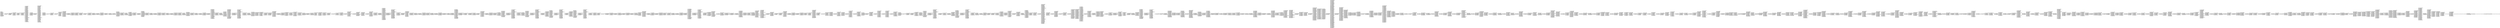 digraph "graph.cfg.gv" {
	subgraph global {
		node [fontname=Courier fontsize=30.0 rank=same shape=box]
		block_0 [label="0: %00 = #0x1\l2: %01 = #0x40\l4: MSTORE(%01, %00)\l5: [NO_SSA] DUP1\l6: [NO_SSA] PUSH1\l8: [NO_SSA] DUP2\l9: [NO_SSA] MSTORE\la: [NO_SSA] PUSH1\lc: [NO_SSA] ADD\ld: [NO_SSA] PUSH2\l10: [NO_SSA] PUSH1\l12: [NO_SSA] SWAP2\l13: [NO_SSA] CODECOPY\l14: [NO_SSA] PUSH2\l17: [NO_SSA] JUMP\l"]
		block_18 [label="18: [NO_SSA] JUMPDEST\l19: [NO_SSA] SWAP1\l1a: [NO_SSA] POP\l"]
		block_1b [label="1b: [NO_SSA] JUMPDEST\l1c: [NO_SSA] SWAP3\l1d: [NO_SSA] SWAP2\l1e: [NO_SSA] POP\l1f: [NO_SSA] POP\l20: [NO_SSA] JUMP\l"]
		block_21 [label="21: [NO_SSA] JUMPDEST\l22: [NO_SSA] PUSH2\l25: [NO_SSA] DUP6\l26: [NO_SSA] DUP6\l27: [NO_SSA] DUP6\l28: [NO_SSA] DUP6\l29: [NO_SSA] DUP6\l2a: [NO_SSA] PUSH2\l2d: [NO_SSA] JUMP\l"]
		block_2e [label="2e: [NO_SSA] JUMPDEST\l2f: [NO_SSA] POP\l30: [NO_SSA] POP\l31: [NO_SSA] POP\l32: [NO_SSA] POP\l33: [NO_SSA] POP\l34: [NO_SSA] JUMP\l"]
		block_35 [label="35: [NO_SSA] JUMPDEST\l36: [NO_SSA] PUSH1\l38: [NO_SSA] PUSH1\l3a: [NO_SSA] NOT\l3b: [NO_SSA] DUP6\l3c: [NO_SSA] SUB\l3d: [NO_SSA] PUSH2\l40: [NO_SSA] JUMPI\l"]
		block_41 [label="41: [NO_SSA] PUSH2\l44: [NO_SSA] DUP8\l45: [NO_SSA] DUP8\l46: [NO_SSA] DUP1\l47: [NO_SSA] DUP1\l48: [NO_SSA] PUSH1\l4a: [NO_SSA] ADD\l4b: [NO_SSA] PUSH1\l4d: [NO_SSA] DUP1\l4e: [NO_SSA] SWAP2\l4f: [NO_SSA] DIV\l50: [NO_SSA] MUL\l51: [NO_SSA] PUSH1\l53: [NO_SSA] ADD\l54: [NO_SSA] PUSH1\l56: [NO_SSA] MLOAD\l57: [NO_SSA] SWAP1\l58: [NO_SSA] DUP2\l59: [NO_SSA] ADD\l5a: [NO_SSA] PUSH1\l5c: [NO_SSA] MSTORE\l5d: [NO_SSA] DUP1\l5e: [NO_SSA] SWAP4\l5f: [NO_SSA] SWAP3\l60: [NO_SSA] SWAP2\l61: [NO_SSA] SWAP1\l62: [NO_SSA] DUP2\l63: [NO_SSA] DUP2\l64: [NO_SSA] MSTORE\l65: [NO_SSA] PUSH1\l67: [NO_SSA] ADD\l68: [NO_SSA] DUP4\l69: [NO_SSA] DUP4\l6a: [NO_SSA] DUP1\l6b: [NO_SSA] DUP3\l6c: [NO_SSA] DUP5\l6d: [NO_SSA] CALLDATACOPY\l6e: [NO_SSA] PUSH1\l70: [NO_SSA] SWAP3\l71: [NO_SSA] ADD\l72: [NO_SSA] SWAP2\l73: [NO_SSA] SWAP1\l74: [NO_SSA] SWAP2\l75: [NO_SSA] MSTORE\l76: [NO_SSA] POP\l77: [NO_SSA] POP\l78: [NO_SSA] PUSH1\l7a: [NO_SSA] PUSH1\l7c: [NO_SSA] PUSH1\l7e: [NO_SSA] INVALID\l"]
		block_7f [label="7f: [NO_SSA] SUB\l80: [NO_SSA] DUP13\l81: [NO_SSA] AND\l82: [NO_SSA] SWAP3\l83: [NO_SSA] SWAP2\l84: [NO_SSA] POP\l85: [NO_SSA] POP\l86: [NO_SSA] PUSH2\l89: [NO_SSA] JUMP\l"]
		block_8a [label="8a: [NO_SSA] JUMPDEST\l8b: [NO_SSA] POP\l8c: [NO_SSA] PUSH2\l8f: [NO_SSA] JUMP\l"]
		block_90 [label="90: [NO_SSA] JUMPDEST\l91: [NO_SSA] PUSH2\l94: [NO_SSA] DUP8\l95: [NO_SSA] DUP8\l96: [NO_SSA] DUP1\l97: [NO_SSA] DUP1\l98: [NO_SSA] PUSH1\l9a: [NO_SSA] ADD\l9b: [NO_SSA] PUSH1\l9d: [NO_SSA] DUP1\l9e: [NO_SSA] SWAP2\l9f: [NO_SSA] DIV\la0: [NO_SSA] MUL\la1: [NO_SSA] PUSH1\la3: [NO_SSA] ADD\la4: [NO_SSA] PUSH1\la6: [NO_SSA] MLOAD\la7: [NO_SSA] SWAP1\la8: [NO_SSA] DUP2\la9: [NO_SSA] ADD\laa: [NO_SSA] PUSH1\lac: [NO_SSA] MSTORE\lad: [NO_SSA] DUP1\lae: [NO_SSA] SWAP4\laf: [NO_SSA] SWAP3\lb0: [NO_SSA] SWAP2\lb1: [NO_SSA] SWAP1\lb2: [NO_SSA] DUP2\lb3: [NO_SSA] DUP2\lb4: [NO_SSA] MSTORE\lb5: [NO_SSA] PUSH1\lb7: [NO_SSA] ADD\lb8: [NO_SSA] DUP4\lb9: [NO_SSA] DUP4\lba: [NO_SSA] DUP1\lbb: [NO_SSA] DUP3\lbc: [NO_SSA] DUP5\lbd: [NO_SSA] CALLDATACOPY\lbe: [NO_SSA] PUSH1\lc0: [NO_SSA] SWAP3\lc1: [NO_SSA] ADD\lc2: [NO_SSA] SWAP2\lc3: [NO_SSA] SWAP1\lc4: [NO_SSA] SWAP2\lc5: [NO_SSA] MSTORE\lc6: [NO_SSA] POP\lc7: [NO_SSA] POP\lc8: [NO_SSA] POP\lc9: [NO_SSA] PUSH1\lcb: [NO_SSA] PUSH1\lcd: [NO_SSA] PUSH1\lcf: [NO_SSA] INVALID\l"]
		block_d0 [label="d0: [NO_SSA] SUB\ld1: [NO_SSA] DUP12\ld2: [NO_SSA] AND\ld3: [NO_SSA] SWAP2\ld4: [NO_SSA] SWAP1\ld5: [NO_SSA] POP\ld6: [NO_SSA] DUP8\ld7: [NO_SSA] PUSH2\lda: [NO_SSA] JUMP\l"]
		block_db [label="db: [NO_SSA] JUMPDEST\ldc: [NO_SSA] POP\l"]
		block_dd [label="dd: [NO_SSA] JUMPDEST\lde: [NO_SSA] PUSH2\le1: [NO_SSA] PUSH2\le4: [NO_SSA] DUP4\le5: [NO_SSA] DUP6\le6: [NO_SSA] PUSH2\le9: [NO_SSA] JUMP\l"]
		block_ea [label="ea: [NO_SSA] JUMPDEST\leb: [NO_SSA] PUSH2\lee: [NO_SSA] JUMP\l"]
		block_ef [label="ef: [NO_SSA] JUMPDEST\lf0: [NO_SSA] POP\lf1: [NO_SSA] PUSH1\lf3: [NO_SSA] SWAP8\lf4: [NO_SSA] SWAP7\lf5: [NO_SSA] POP\lf6: [NO_SSA] POP\lf7: [NO_SSA] POP\lf8: [NO_SSA] POP\lf9: [NO_SSA] POP\lfa: [NO_SSA] POP\lfb: [NO_SSA] POP\lfc: [NO_SSA] JUMP\l"]
		block_fd [label="fd: [NO_SSA] JUMPDEST\lfe: [NO_SSA] ORIGIN\lff: [NO_SSA] PUSH1\l101: [NO_SSA] SWAP1\l102: [NO_SSA] DUP2\l103: [NO_SSA] MSTORE\l104: [NO_SSA] PUSH1\l106: [NO_SSA] PUSH1\l108: [NO_SSA] MSTORE\l109: [NO_SSA] PUSH1\l10b: [NO_SSA] SWAP1\l10c: [NO_SSA] SHA3\l10d: [NO_SSA] SLOAD\l10e: [NO_SSA] PUSH1\l110: [NO_SSA] AND\l111: [NO_SSA] PUSH2\l114: [NO_SSA] JUMPI\l"]
		block_115 [label="115: [NO_SSA] PUSH1\l117: [NO_SSA] MLOAD\l118: [NO_SSA] PUSH3\l11c: [NO_SSA] PUSH1\l11e: [NO_SSA] INVALID\l"]
		block_11f [label="11f: [NO_SSA] DUP2\l120: [NO_SSA] MSTORE\l121: [NO_SSA] PUSH1\l123: [NO_SSA] ADD\l124: [NO_SSA] PUSH2\l127: [NO_SSA] SWAP1\l128: [NO_SSA] PUSH2\l12b: [NO_SSA] JUMP\l"]
		block_12c [label="12c: [NO_SSA] JUMPDEST\l12d: [NO_SSA] PUSH1\l12f: [NO_SSA] MLOAD\l130: [NO_SSA] DUP1\l131: [NO_SSA] SWAP2\l132: [NO_SSA] SUB\l133: [NO_SSA] SWAP1\l134: [NO_SSA] REVERT\l"]
		block_135 [label="135: [NO_SSA] JUMPDEST\l136: [NO_SSA] PUSH2\l139: [NO_SSA] PUSH2\l13c: [NO_SSA] DUP3\l13d: [NO_SSA] DUP5\l13e: [NO_SSA] PUSH2\l141: [NO_SSA] JUMP\l"]
		block_142 [label="142: [NO_SSA] JUMPDEST\l143: [NO_SSA] POP\l144: [NO_SSA] POP\l145: [NO_SSA] JUMP\l"]
		block_146 [label="146: [NO_SSA] JUMPDEST\l147: [NO_SSA] PUSH1\l149: [NO_SSA] SLOAD\l14a: [NO_SSA] PUSH1\l14c: [NO_SSA] PUSH1\l14e: [NO_SSA] PUSH1\l150: [NO_SSA] INVALID\l"]
		block_151 [label="151: [NO_SSA] SUB\l152: [NO_SSA] AND\l153: [NO_SSA] CALLER\l154: [NO_SSA] EQ\l155: [NO_SSA] PUSH2\l158: [NO_SSA] JUMPI\l"]
		block_159 [label="159: [NO_SSA] PUSH1\l15b: [NO_SSA] MLOAD\l15c: [NO_SSA] PUSH3\l160: [NO_SSA] PUSH1\l162: [NO_SSA] INVALID\l"]
		block_163 [label="163: [NO_SSA] DUP2\l164: [NO_SSA] MSTORE\l165: [NO_SSA] PUSH1\l167: [NO_SSA] ADD\l168: [NO_SSA] PUSH2\l16b: [NO_SSA] SWAP1\l16c: [NO_SSA] PUSH2\l16f: [NO_SSA] JUMP\l"]
		block_170 [label="170: [NO_SSA] JUMPDEST\l171: [NO_SSA] PUSH1\l173: [NO_SSA] PUSH1\l175: [NO_SSA] PUSH1\l177: [NO_SSA] INVALID\l"]
		block_178 [label="178: [NO_SSA] SUB\l179: [NO_SSA] DUP3\l17a: [NO_SSA] AND\l17b: [NO_SSA] PUSH2\l17e: [NO_SSA] JUMPI\l"]
		block_17f [label="17f: [NO_SSA] PUSH1\l181: [NO_SSA] PUSH1\l183: [NO_SSA] PUSH1\l185: [NO_SSA] INVALID\l"]
		block_186 [label="186: [NO_SSA] SUB\l187: [NO_SSA] AND\l188: [NO_SSA] PUSH1\l18a: [NO_SSA] SWAP1\l18b: [NO_SSA] DUP2\l18c: [NO_SSA] MSTORE\l18d: [NO_SSA] PUSH1\l18f: [NO_SSA] PUSH1\l191: [NO_SSA] MSTORE\l192: [NO_SSA] PUSH1\l194: [NO_SSA] DUP2\l195: [NO_SSA] SHA3\l196: [NO_SSA] SSTORE\l197: [NO_SSA] POP\l198: [NO_SSA] JUMP\l"]
		block_199 [label="199: [NO_SSA] JUMPDEST\l19a: [NO_SSA] PUSH1\l19c: [NO_SSA] DUP1\l19d: [NO_SSA] SLOAD\l19e: [NO_SSA] PUSH1\l1a0: [NO_SSA] PUSH1\l1a2: [NO_SSA] PUSH1\l1a4: [NO_SSA] INVALID\l"]
		block_1a5 [label="1a5: [NO_SSA] SUB\l1a6: [NO_SSA] NOT\l1a7: [NO_SSA] AND\l1a8: [NO_SSA] PUSH1\l1aa: [NO_SSA] PUSH1\l1ac: [NO_SSA] PUSH1\l1ae: [NO_SSA] INVALID\l"]
		block_1af [label="1af: [NO_SSA] SUB\l1b0: [NO_SSA] DUP5\l1b1: [NO_SSA] AND\l1b2: [NO_SSA] OR\l1b3: [NO_SSA] SWAP1\l1b4: [NO_SSA] SSTORE\l1b5: [NO_SSA] PUSH1\l1b7: [NO_SSA] PUSH2\l1ba: [NO_SSA] DUP4\l1bb: [NO_SSA] DUP4\l1bc: [NO_SSA] PUSH2\l1bf: [NO_SSA] JUMP\l"]
		block_1c0 [label="1c0: [NO_SSA] JUMPDEST\l1c1: [NO_SSA] SWAP1\l1c2: [NO_SSA] POP\l1c3: [NO_SSA] PUSH2\l1c6: [NO_SSA] DUP2\l1c7: [NO_SSA] PUSH1\l1c9: [NO_SSA] PUSH2\l1cc: [NO_SSA] JUMP\l"]
		block_1cd [label="1cd: [NO_SSA] JUMPDEST\l1ce: [NO_SSA] PUSH1\l1d0: [NO_SSA] PUSH1\l1d2: [NO_SSA] PUSH1\l1d4: [NO_SSA] INVALID\l"]
		block_1d5 [label="1d5: [NO_SSA] SUB\l1d6: [NO_SSA] DUP4\l1d7: [NO_SSA] AND\l1d8: [NO_SSA] PUSH1\l1da: [NO_SSA] SWAP1\l1db: [NO_SSA] DUP2\l1dc: [NO_SSA] MSTORE\l1dd: [NO_SSA] PUSH1\l1df: [NO_SSA] PUSH1\l1e1: [NO_SSA] MSTORE\l1e2: [NO_SSA] PUSH1\l1e4: [NO_SSA] SWAP1\l1e5: [NO_SSA] SHA3\l1e6: [NO_SSA] SSTORE\l1e7: [NO_SSA] POP\l1e8: [NO_SSA] POP\l1e9: [NO_SSA] POP\l1ea: [NO_SSA] JUMP\l"]
		block_1eb [label="1eb: [NO_SSA] JUMPDEST\l1ec: [NO_SSA] PUSH1\l1ee: [NO_SSA] SLOAD\l1ef: [NO_SSA] PUSH1\l1f1: [NO_SSA] PUSH1\l1f3: [NO_SSA] PUSH1\l1f5: [NO_SSA] INVALID\l"]
		block_1f6 [label="1f6: [NO_SSA] SUB\l1f7: [NO_SSA] AND\l1f8: [NO_SSA] CALLER\l1f9: [NO_SSA] EQ\l1fa: [NO_SSA] PUSH2\l1fd: [NO_SSA] JUMPI\l"]
		block_1fe [label="1fe: [NO_SSA] PUSH1\l200: [NO_SSA] MLOAD\l201: [NO_SSA] PUSH3\l205: [NO_SSA] PUSH1\l207: [NO_SSA] INVALID\l"]
		block_208 [label="208: [NO_SSA] DUP2\l209: [NO_SSA] MSTORE\l20a: [NO_SSA] PUSH1\l20c: [NO_SSA] ADD\l20d: [NO_SSA] PUSH2\l210: [NO_SSA] SWAP1\l211: [NO_SSA] PUSH2\l214: [NO_SSA] JUMP\l"]
		block_215 [label="215: [NO_SSA] JUMPDEST\l216: [NO_SSA] PUSH1\l218: [NO_SSA] SLOAD\l219: [NO_SSA] PUSH1\l21b: [NO_SSA] PUSH1\l21d: [NO_SSA] PUSH1\l21f: [NO_SSA] INVALID\l"]
		block_220 [label="220: [NO_SSA] SUB\l221: [NO_SSA] AND\l222: [NO_SSA] CALLER\l223: [NO_SSA] EQ\l224: [NO_SSA] PUSH2\l227: [NO_SSA] JUMPI\l"]
		block_228 [label="228: [NO_SSA] PUSH1\l22a: [NO_SSA] MLOAD\l22b: [NO_SSA] PUSH3\l22f: [NO_SSA] PUSH1\l231: [NO_SSA] INVALID\l"]
		block_232 [label="232: [NO_SSA] DUP2\l233: [NO_SSA] MSTORE\l234: [NO_SSA] PUSH1\l236: [NO_SSA] ADD\l237: [NO_SSA] PUSH2\l23a: [NO_SSA] SWAP1\l23b: [NO_SSA] PUSH2\l23e: [NO_SSA] JUMP\l"]
		block_23f [label="23f: [NO_SSA] JUMPDEST\l240: [NO_SSA] PUSH1\l242: [NO_SSA] DUP1\l243: [NO_SSA] SLOAD\l244: [NO_SSA] PUSH1\l246: [NO_SSA] PUSH1\l248: [NO_SSA] PUSH1\l24a: [NO_SSA] INVALID\l"]
		block_24b [label="24b: [NO_SSA] SUB\l24c: [NO_SSA] NOT\l24d: [NO_SSA] AND\l24e: [NO_SSA] PUSH1\l250: [NO_SSA] PUSH1\l252: [NO_SSA] PUSH1\l254: [NO_SSA] INVALID\l"]
		block_255 [label="255: [NO_SSA] SUB\l256: [NO_SSA] SWAP3\l257: [NO_SSA] SWAP1\l258: [NO_SSA] SWAP3\l259: [NO_SSA] AND\l25a: [NO_SSA] SWAP2\l25b: [NO_SSA] SWAP1\l25c: [NO_SSA] SWAP2\l25d: [NO_SSA] OR\l25e: [NO_SSA] SWAP1\l25f: [NO_SSA] SSTORE\l260: [NO_SSA] JUMP\l"]
		block_261 [label="261: [NO_SSA] JUMPDEST\l262: [NO_SSA] PUSH1\l264: [NO_SSA] SLOAD\l265: [NO_SSA] PUSH1\l267: [NO_SSA] PUSH1\l269: [NO_SSA] PUSH1\l26b: [NO_SSA] INVALID\l"]
		block_26c [label="26c: [NO_SSA] SUB\l26d: [NO_SSA] AND\l26e: [NO_SSA] CALLER\l26f: [NO_SSA] EQ\l270: [NO_SSA] PUSH2\l273: [NO_SSA] JUMPI\l"]
		block_274 [label="274: [NO_SSA] PUSH1\l276: [NO_SSA] MLOAD\l277: [NO_SSA] PUSH3\l27b: [NO_SSA] PUSH1\l27d: [NO_SSA] INVALID\l"]
		block_27e [label="27e: [NO_SSA] DUP2\l27f: [NO_SSA] MSTORE\l280: [NO_SSA] PUSH1\l282: [NO_SSA] ADD\l283: [NO_SSA] PUSH2\l286: [NO_SSA] SWAP1\l287: [NO_SSA] PUSH2\l28a: [NO_SSA] JUMP\l"]
		block_28b [label="28b: [NO_SSA] JUMPDEST\l28c: [NO_SSA] PUSH1\l28e: [NO_SSA] PUSH1\l290: [NO_SSA] PUSH1\l292: [NO_SSA] INVALID\l"]
		block_293 [label="293: [NO_SSA] SUB\l294: [NO_SSA] SWAP2\l295: [NO_SSA] SWAP1\l296: [NO_SSA] SWAP2\l297: [NO_SSA] AND\l298: [NO_SSA] PUSH1\l29a: [NO_SSA] SWAP1\l29b: [NO_SSA] DUP2\l29c: [NO_SSA] MSTORE\l29d: [NO_SSA] PUSH1\l29f: [NO_SSA] PUSH1\l2a1: [NO_SSA] MSTORE\l2a2: [NO_SSA] PUSH1\l2a4: [NO_SSA] SWAP1\l2a5: [NO_SSA] SHA3\l2a6: [NO_SSA] DUP1\l2a7: [NO_SSA] SLOAD\l2a8: [NO_SSA] PUSH1\l2aa: [NO_SSA] NOT\l2ab: [NO_SSA] AND\l2ac: [NO_SSA] SWAP2\l2ad: [NO_SSA] ISZERO\l2ae: [NO_SSA] ISZERO\l2af: [NO_SSA] SWAP2\l2b0: [NO_SSA] SWAP1\l2b1: [NO_SSA] SWAP2\l2b2: [NO_SSA] OR\l2b3: [NO_SSA] SWAP1\l2b4: [NO_SSA] SSTORE\l2b5: [NO_SSA] JUMP\l"]
		block_2b6 [label="2b6: [NO_SSA] JUMPDEST\l2b7: [NO_SSA] PUSH1\l2b9: [NO_SSA] DUP1\l2ba: [NO_SSA] SLOAD\l2bb: [NO_SSA] PUSH1\l2bd: [NO_SSA] PUSH1\l2bf: [NO_SSA] PUSH1\l2c1: [NO_SSA] INVALID\l"]
		block_2c2 [label="2c2: [NO_SSA] SUB\l2c3: [NO_SSA] NOT\l2c4: [NO_SSA] AND\l2c5: [NO_SSA] PUSH1\l2c7: [NO_SSA] PUSH1\l2c9: [NO_SSA] PUSH1\l2cb: [NO_SSA] INVALID\l"]
		block_2cc [label="2cc: [NO_SSA] SUB\l2cd: [NO_SSA] DUP4\l2ce: [NO_SSA] AND\l2cf: [NO_SSA] SWAP1\l2d0: [NO_SSA] DUP2\l2d1: [NO_SSA] OR\l2d2: [NO_SSA] SWAP1\l2d3: [NO_SSA] SWAP2\l2d4: [NO_SSA] SSTORE\l2d5: [NO_SSA] PUSH1\l2d7: [NO_SSA] DUP1\l2d8: [NO_SSA] MLOAD\l2d9: [NO_SSA] PUSH4\l2de: [NO_SSA] PUSH1\l2e0: [NO_SSA] INVALID\l"]
		block_2e1 [label="2e1: [NO_SSA] DUP2\l2e2: [NO_SSA] MSTORE\l2e3: [NO_SSA] SWAP1\l2e4: [NO_SSA] MLOAD\l2e5: [NO_SSA] PUSH4\l2ea: [NO_SSA] SWAP2\l2eb: [NO_SSA] PUSH1\l2ed: [NO_SSA] DUP1\l2ee: [NO_SSA] DUP3\l2ef: [NO_SSA] ADD\l2f0: [NO_SSA] SWAP3\l2f1: [NO_SSA] PUSH1\l2f3: [NO_SSA] SWAP3\l2f4: [NO_SSA] SWAP1\l2f5: [NO_SSA] SWAP2\l2f6: [NO_SSA] SWAP1\l2f7: [NO_SSA] DUP3\l2f8: [NO_SSA] SWAP1\l2f9: [NO_SSA] SUB\l2fa: [NO_SSA] ADD\l2fb: [NO_SSA] DUP2\l2fc: [NO_SSA] DUP7\l2fd: [NO_SSA] GAS\l2fe: [NO_SSA] STATICCALL\l2ff: [NO_SSA] ISZERO\l300: [NO_SSA] DUP1\l301: [NO_SSA] ISZERO\l302: [NO_SSA] PUSH2\l305: [NO_SSA] JUMPI\l"]
		block_306 [label="306: [NO_SSA] RETURNDATASIZE\l307: [NO_SSA] PUSH1\l309: [NO_SSA] DUP1\l30a: [NO_SSA] RETURNDATACOPY\l30b: [NO_SSA] RETURNDATASIZE\l30c: [NO_SSA] PUSH1\l30e: [NO_SSA] REVERT\l"]
		block_30f [label="30f: [NO_SSA] JUMPDEST\l310: [NO_SSA] POP\l311: [NO_SSA] POP\l312: [NO_SSA] POP\l313: [NO_SSA] POP\l314: [NO_SSA] PUSH1\l316: [NO_SSA] MLOAD\l317: [NO_SSA] RETURNDATASIZE\l318: [NO_SSA] PUSH1\l31a: [NO_SSA] NOT\l31b: [NO_SSA] PUSH1\l31d: [NO_SSA] DUP3\l31e: [NO_SSA] ADD\l31f: [NO_SSA] AND\l320: [NO_SSA] DUP3\l321: [NO_SSA] ADD\l322: [NO_SSA] DUP1\l323: [NO_SSA] PUSH1\l325: [NO_SSA] MSTORE\l326: [NO_SSA] POP\l327: [NO_SSA] DUP2\l328: [NO_SSA] ADD\l329: [NO_SSA] SWAP1\l32a: [NO_SSA] PUSH2\l32d: [NO_SSA] SWAP2\l32e: [NO_SSA] SWAP1\l32f: [NO_SSA] PUSH2\l332: [NO_SSA] JUMP\l"]
		block_333 [label="333: [NO_SSA] JUMPDEST\l334: [NO_SSA] PUSH1\l336: [NO_SSA] DUP1\l337: [NO_SSA] SLOAD\l338: [NO_SSA] PUSH1\l33a: [NO_SSA] PUSH1\l33c: [NO_SSA] PUSH1\l33e: [NO_SSA] INVALID\l"]
		block_33f [label="33f: [NO_SSA] SUB\l340: [NO_SSA] NOT\l341: [NO_SSA] AND\l342: [NO_SSA] PUSH1\l344: [NO_SSA] PUSH1\l346: [NO_SSA] PUSH1\l348: [NO_SSA] INVALID\l"]
		block_349 [label="349: [NO_SSA] SUB\l34a: [NO_SSA] SWAP3\l34b: [NO_SSA] SWAP1\l34c: [NO_SSA] SWAP3\l34d: [NO_SSA] AND\l34e: [NO_SSA] SWAP2\l34f: [NO_SSA] SWAP1\l350: [NO_SSA] SWAP2\l351: [NO_SSA] OR\l352: [NO_SSA] SWAP1\l353: [NO_SSA] SSTORE\l354: [NO_SSA] POP\l355: [NO_SSA] JUMP\l"]
		block_356 [label="356: [NO_SSA] JUMPDEST\l357: [NO_SSA] PUSH1\l359: [NO_SSA] PUSH2\l35c: [NO_SSA] DUP8\l35d: [NO_SSA] DUP8\l35e: [NO_SSA] DUP8\l35f: [NO_SSA] DUP8\l360: [NO_SSA] DUP8\l361: [NO_SSA] DUP8\l362: [NO_SSA] PUSH2\l365: [NO_SSA] JUMP\l"]
		block_366 [label="366: [NO_SSA] JUMPDEST\l367: [NO_SSA] POP\l368: [NO_SSA] PUSH1\l36a: [NO_SSA] SWAP7\l36b: [NO_SSA] SWAP6\l36c: [NO_SSA] POP\l36d: [NO_SSA] POP\l36e: [NO_SSA] POP\l36f: [NO_SSA] POP\l370: [NO_SSA] POP\l371: [NO_SSA] POP\l372: [NO_SSA] JUMP\l"]
		block_373 [label="373: [NO_SSA] JUMPDEST\l374: [NO_SSA] PUSH1\l376: [NO_SSA] PUSH2\l379: [NO_SSA] PUSH2\l37c: [NO_SSA] DUP4\l37d: [NO_SSA] DUP6\l37e: [NO_SSA] PUSH2\l381: [NO_SSA] JUMP\l"]
		block_382 [label="382: [NO_SSA] JUMPDEST\l383: [NO_SSA] POP\l384: [NO_SSA] PUSH1\l386: [NO_SSA] SWAP3\l387: [NO_SSA] SWAP2\l388: [NO_SSA] POP\l389: [NO_SSA] POP\l38a: [NO_SSA] JUMP\l"]
		block_38b [label="38b: [NO_SSA] JUMPDEST\l38c: [NO_SSA] ORIGIN\l38d: [NO_SSA] PUSH1\l38f: [NO_SSA] SWAP1\l390: [NO_SSA] DUP2\l391: [NO_SSA] MSTORE\l392: [NO_SSA] PUSH1\l394: [NO_SSA] PUSH1\l396: [NO_SSA] MSTORE\l397: [NO_SSA] PUSH1\l399: [NO_SSA] SWAP1\l39a: [NO_SSA] SHA3\l39b: [NO_SSA] SLOAD\l39c: [NO_SSA] PUSH1\l39e: [NO_SSA] AND\l39f: [NO_SSA] PUSH2\l3a2: [NO_SSA] JUMPI\l"]
		block_3a3 [label="3a3: [NO_SSA] PUSH1\l3a5: [NO_SSA] MLOAD\l3a6: [NO_SSA] PUSH3\l3aa: [NO_SSA] PUSH1\l3ac: [NO_SSA] INVALID\l"]
		block_3ad [label="3ad: [NO_SSA] DUP2\l3ae: [NO_SSA] MSTORE\l3af: [NO_SSA] PUSH1\l3b1: [NO_SSA] ADD\l3b2: [NO_SSA] PUSH2\l3b5: [NO_SSA] SWAP1\l3b6: [NO_SSA] PUSH2\l3b9: [NO_SSA] JUMP\l"]
		block_3ba [label="3ba: [NO_SSA] JUMPDEST\l3bb: [NO_SSA] PUSH1\l3bd: [NO_SSA] DUP1\l3be: [NO_SSA] DUP1\l3bf: [NO_SSA] PUSH2\l3c2: [NO_SSA] DUP5\l3c3: [NO_SSA] PUSH1\l3c5: [NO_SSA] DUP2\l3c6: [NO_SSA] DUP9\l3c7: [NO_SSA] PUSH2\l3ca: [NO_SSA] JUMP\l"]
		block_3cb [label="3cb: [NO_SSA] JUMPDEST\l3cc: [NO_SSA] DUP2\l3cd: [NO_SSA] ADD\l3ce: [NO_SSA] SWAP1\l3cf: [NO_SSA] PUSH2\l3d2: [NO_SSA] SWAP2\l3d3: [NO_SSA] SWAP1\l3d4: [NO_SSA] PUSH2\l3d7: [NO_SSA] JUMP\l"]
		block_3d8 [label="3d8: [NO_SSA] JUMPDEST\l3d9: [NO_SSA] POP\l3da: [NO_SSA] POP\l3db: [NO_SSA] SWAP3\l3dc: [NO_SSA] POP\l3dd: [NO_SSA] SWAP3\l3de: [NO_SSA] POP\l3df: [NO_SSA] SWAP3\l3e0: [NO_SSA] POP\l3e1: [NO_SSA] PUSH2\l3e4: [NO_SSA] DUP4\l3e5: [NO_SSA] PUSH2\l3e8: [NO_SSA] JUMP\l"]
		block_3e9 [label="3e9: [NO_SSA] JUMPDEST\l3ea: [NO_SSA] PUSH1\l3ec: [NO_SSA] SLOAD\l3ed: [NO_SSA] PUSH2\l3f0: [NO_SSA] SWAP1\l3f1: [NO_SSA] PUSH1\l3f3: [NO_SSA] PUSH1\l3f5: [NO_SSA] PUSH1\l3f7: [NO_SSA] INVALID\l"]
		block_3f8 [label="3f8: [NO_SSA] SUB\l3f9: [NO_SSA] AND\l3fa: [NO_SSA] PUSH2\l3fd: [NO_SSA] DUP4\l3fe: [NO_SSA] PUSH1\l400: [NO_SSA] PUSH2\l403: [NO_SSA] JUMP\l"]
		block_404 [label="404: [NO_SSA] JUMPDEST\l405: [NO_SSA] PUSH1\l407: [NO_SSA] PUSH1\l409: [NO_SSA] PUSH1\l40b: [NO_SSA] INVALID\l"]
		block_40c [label="40c: [NO_SSA] SUB\l40d: [NO_SSA] DUP6\l40e: [NO_SSA] AND\l40f: [NO_SSA] SWAP2\l410: [NO_SSA] SWAP1\l411: [NO_SSA] PUSH2\l414: [NO_SSA] JUMP\l"]
		block_415 [label="415: [NO_SSA] JUMPDEST\l416: [NO_SSA] POP\l417: [NO_SSA] POP\l418: [NO_SSA] POP\l419: [NO_SSA] POP\l41a: [NO_SSA] POP\l41b: [NO_SSA] POP\l41c: [NO_SSA] POP\l41d: [NO_SSA] JUMP\l"]
		block_41e [label="41e: [NO_SSA] JUMPDEST\l41f: [NO_SSA] PUSH1\l421: [NO_SSA] DUP1\l422: [NO_SSA] PUSH2\l425: [NO_SSA] DUP4\l426: [NO_SSA] PUSH1\l428: [NO_SSA] DUP2\l429: [NO_SSA] DUP8\l42a: [NO_SSA] PUSH2\l42d: [NO_SSA] JUMP\l"]
		block_42e [label="42e: [NO_SSA] JUMPDEST\l42f: [NO_SSA] DUP2\l430: [NO_SSA] ADD\l431: [NO_SSA] SWAP1\l432: [NO_SSA] PUSH2\l435: [NO_SSA] SWAP2\l436: [NO_SSA] SWAP1\l437: [NO_SSA] PUSH2\l43a: [NO_SSA] JUMP\l"]
		block_43b [label="43b: [NO_SSA] JUMPDEST\l43c: [NO_SSA] SWAP1\l43d: [NO_SSA] POP\l43e: [NO_SSA] PUSH2\l441: [NO_SSA] DUP2\l442: [NO_SSA] PUSH2\l445: [NO_SSA] JUMP\l"]
		block_446 [label="446: [NO_SSA] JUMPDEST\l447: [NO_SSA] PUSH1\l"]
		block_449 [label="449: [NO_SSA] JUMPDEST\l44a: [NO_SSA] DUP11\l44b: [NO_SSA] DUP2\l44c: [NO_SSA] LT\l44d: [NO_SSA] ISZERO\l44e: [NO_SSA] PUSH2\l451: [NO_SSA] JUMPI\l"]
		block_452 [label="452: [NO_SSA] PUSH1\l454: [NO_SSA] DUP9\l455: [NO_SSA] DUP9\l456: [NO_SSA] DUP4\l457: [NO_SSA] DUP2\l458: [NO_SSA] DUP2\l459: [NO_SSA] LT\l45a: [NO_SSA] PUSH2\l45d: [NO_SSA] JUMPI\l"]
		block_45e [label="45e: [NO_SSA] PUSH2\l461: [NO_SSA] PUSH2\l464: [NO_SSA] JUMP\l"]
		block_465 [label="465: [NO_SSA] JUMPDEST\l466: [NO_SSA] SWAP1\l467: [NO_SSA] POP\l468: [NO_SSA] PUSH1\l46a: [NO_SSA] MUL\l46b: [NO_SSA] ADD\l46c: [NO_SSA] CALLDATALOAD\l46d: [NO_SSA] DUP12\l46e: [NO_SSA] DUP12\l46f: [NO_SSA] DUP5\l470: [NO_SSA] DUP2\l471: [NO_SSA] DUP2\l472: [NO_SSA] LT\l473: [NO_SSA] PUSH2\l476: [NO_SSA] JUMPI\l"]
		block_477 [label="477: [NO_SSA] PUSH2\l47a: [NO_SSA] PUSH2\l47d: [NO_SSA] JUMP\l"]
		block_47e [label="47e: [NO_SSA] JUMPDEST\l47f: [NO_SSA] SWAP1\l480: [NO_SSA] POP\l481: [NO_SSA] PUSH1\l483: [NO_SSA] MUL\l484: [NO_SSA] ADD\l485: [NO_SSA] CALLDATALOAD\l486: [NO_SSA] PUSH2\l489: [NO_SSA] SWAP2\l48a: [NO_SSA] SWAP1\l48b: [NO_SSA] PUSH2\l48e: [NO_SSA] JUMP\l"]
		block_48f [label="48f: [NO_SSA] JUMPDEST\l490: [NO_SSA] SWAP1\l491: [NO_SSA] POP\l492: [NO_SSA] DUP13\l493: [NO_SSA] DUP13\l494: [NO_SSA] DUP4\l495: [NO_SSA] DUP2\l496: [NO_SSA] DUP2\l497: [NO_SSA] LT\l498: [NO_SSA] PUSH2\l49b: [NO_SSA] JUMPI\l"]
		block_49c [label="49c: [NO_SSA] PUSH2\l49f: [NO_SSA] PUSH2\l4a2: [NO_SSA] JUMP\l"]
		block_4a3 [label="4a3: [NO_SSA] JUMPDEST\l4a4: [NO_SSA] SWAP1\l4a5: [NO_SSA] POP\l4a6: [NO_SSA] PUSH1\l4a8: [NO_SSA] MUL\l4a9: [NO_SSA] ADD\l4aa: [NO_SSA] PUSH1\l4ac: [NO_SSA] DUP2\l4ad: [NO_SSA] ADD\l4ae: [NO_SSA] SWAP1\l4af: [NO_SSA] PUSH2\l4b2: [NO_SSA] SWAP2\l4b3: [NO_SSA] SWAP1\l4b4: [NO_SSA] PUSH2\l4b7: [NO_SSA] JUMP\l"]
		block_4b8 [label="4b8: [NO_SSA] JUMPDEST\l4b9: [NO_SSA] PUSH1\l4bb: [NO_SSA] SLOAD\l4bc: [NO_SSA] PUSH1\l4be: [NO_SSA] MLOAD\l4bf: [NO_SSA] PUSH4\l4c4: [NO_SSA] PUSH1\l4c6: [NO_SSA] INVALID\l"]
		block_4c7 [label="4c7: [NO_SSA] DUP2\l4c8: [NO_SSA] MSTORE\l4c9: [NO_SSA] PUSH1\l4cb: [NO_SSA] PUSH1\l4cd: [NO_SSA] PUSH1\l4cf: [NO_SSA] INVALID\l"]
		block_4d0 [label="4d0: [NO_SSA] SUB\l4d1: [NO_SSA] SWAP2\l4d2: [NO_SSA] DUP3\l4d3: [NO_SSA] AND\l4d4: [NO_SSA] PUSH1\l4d6: [NO_SSA] DUP3\l4d7: [NO_SSA] ADD\l4d8: [NO_SSA] MSTORE\l4d9: [NO_SSA] PUSH1\l4db: [NO_SSA] DUP2\l4dc: [NO_SSA] ADD\l4dd: [NO_SSA] DUP5\l4de: [NO_SSA] SWAP1\l4df: [NO_SSA] MSTORE\l4e0: [NO_SSA] SWAP2\l4e1: [NO_SSA] AND\l4e2: [NO_SSA] SWAP1\l4e3: [NO_SSA] PUSH4\l4e8: [NO_SSA] SWAP1\l4e9: [NO_SSA] PUSH1\l4eb: [NO_SSA] ADD\l4ec: [NO_SSA] PUSH1\l4ee: [NO_SSA] PUSH1\l4f0: [NO_SSA] MLOAD\l4f1: [NO_SSA] DUP1\l4f2: [NO_SSA] DUP4\l4f3: [NO_SSA] SUB\l4f4: [NO_SSA] DUP2\l4f5: [NO_SSA] PUSH1\l4f7: [NO_SSA] DUP8\l4f8: [NO_SSA] GAS\l4f9: [NO_SSA] CALL\l4fa: [NO_SSA] ISZERO\l4fb: [NO_SSA] DUP1\l4fc: [NO_SSA] ISZERO\l4fd: [NO_SSA] PUSH2\l500: [NO_SSA] JUMPI\l"]
		block_501 [label="501: [NO_SSA] RETURNDATASIZE\l502: [NO_SSA] PUSH1\l504: [NO_SSA] DUP1\l505: [NO_SSA] RETURNDATACOPY\l506: [NO_SSA] RETURNDATASIZE\l507: [NO_SSA] PUSH1\l509: [NO_SSA] REVERT\l"]
		block_50a [label="50a: [NO_SSA] JUMPDEST\l50b: [NO_SSA] POP\l50c: [NO_SSA] POP\l50d: [NO_SSA] POP\l50e: [NO_SSA] POP\l50f: [NO_SSA] PUSH1\l511: [NO_SSA] MLOAD\l512: [NO_SSA] RETURNDATASIZE\l513: [NO_SSA] PUSH1\l515: [NO_SSA] NOT\l516: [NO_SSA] PUSH1\l518: [NO_SSA] DUP3\l519: [NO_SSA] ADD\l51a: [NO_SSA] AND\l51b: [NO_SSA] DUP3\l51c: [NO_SSA] ADD\l51d: [NO_SSA] DUP1\l51e: [NO_SSA] PUSH1\l520: [NO_SSA] MSTORE\l521: [NO_SSA] POP\l522: [NO_SSA] DUP2\l523: [NO_SSA] ADD\l524: [NO_SSA] SWAP1\l525: [NO_SSA] PUSH2\l528: [NO_SSA] SWAP2\l529: [NO_SSA] SWAP1\l52a: [NO_SSA] PUSH2\l52d: [NO_SSA] JUMP\l"]
		block_52e [label="52e: [NO_SSA] JUMPDEST\l52f: [NO_SSA] POP\l530: [NO_SSA] POP\l531: [NO_SSA] DUP1\l532: [NO_SSA] DUP1\l533: [NO_SSA] PUSH2\l536: [NO_SSA] SWAP1\l537: [NO_SSA] PUSH2\l53a: [NO_SSA] JUMP\l"]
		block_53b [label="53b: [NO_SSA] JUMPDEST\l53c: [NO_SSA] SWAP2\l53d: [NO_SSA] POP\l53e: [NO_SSA] POP\l53f: [NO_SSA] PUSH2\l542: [NO_SSA] JUMP\l"]
		block_543 [label="543: [NO_SSA] JUMPDEST\l544: [NO_SSA] POP\l545: [NO_SSA] PUSH1\l547: [NO_SSA] SWAP12\l548: [NO_SSA] SWAP11\l549: [NO_SSA] POP\l54a: [NO_SSA] POP\l54b: [NO_SSA] POP\l54c: [NO_SSA] POP\l54d: [NO_SSA] POP\l54e: [NO_SSA] POP\l54f: [NO_SSA] POP\l550: [NO_SSA] POP\l551: [NO_SSA] POP\l552: [NO_SSA] POP\l553: [NO_SSA] POP\l554: [NO_SSA] JUMP\l"]
		block_555 [label="555: [NO_SSA] JUMPDEST\l556: [NO_SSA] PUSH1\l558: [NO_SSA] SLOAD\l559: [NO_SSA] PUSH1\l55b: [NO_SSA] PUSH1\l55d: [NO_SSA] PUSH1\l55f: [NO_SSA] INVALID\l"]
		block_560 [label="560: [NO_SSA] SUB\l561: [NO_SSA] AND\l562: [NO_SSA] CALLER\l563: [NO_SSA] EQ\l564: [NO_SSA] PUSH2\l567: [NO_SSA] JUMPI\l"]
		block_568 [label="568: [NO_SSA] PUSH1\l56a: [NO_SSA] MLOAD\l56b: [NO_SSA] PUSH3\l56f: [NO_SSA] PUSH1\l571: [NO_SSA] INVALID\l"]
		block_572 [label="572: [NO_SSA] DUP2\l573: [NO_SSA] MSTORE\l574: [NO_SSA] PUSH1\l576: [NO_SSA] ADD\l577: [NO_SSA] PUSH2\l57a: [NO_SSA] SWAP1\l57b: [NO_SSA] PUSH2\l57e: [NO_SSA] JUMP\l"]
		block_57f [label="57f: [NO_SSA] JUMPDEST\l580: [NO_SSA] PUSH1\l582: [NO_SSA] SLOAD\l583: [NO_SSA] PUSH1\l585: [NO_SSA] PUSH1\l587: [NO_SSA] PUSH1\l589: [NO_SSA] INVALID\l"]
		block_58a [label="58a: [NO_SSA] SUB\l58b: [NO_SSA] AND\l58c: [NO_SSA] CALLER\l58d: [NO_SSA] EQ\l58e: [NO_SSA] PUSH2\l591: [NO_SSA] JUMPI\l"]
		block_592 [label="592: [NO_SSA] PUSH1\l594: [NO_SSA] MLOAD\l595: [NO_SSA] PUSH3\l599: [NO_SSA] PUSH1\l59b: [NO_SSA] INVALID\l"]
		block_59c [label="59c: [NO_SSA] DUP2\l59d: [NO_SSA] MSTORE\l59e: [NO_SSA] PUSH1\l5a0: [NO_SSA] ADD\l5a1: [NO_SSA] PUSH2\l5a4: [NO_SSA] SWAP1\l5a5: [NO_SSA] PUSH2\l5a8: [NO_SSA] JUMP\l"]
		block_5a9 [label="5a9: [NO_SSA] JUMPDEST\l5aa: [NO_SSA] PUSH1\l5ac: [NO_SSA] PUSH1\l5ae: [NO_SSA] PUSH1\l5b0: [NO_SSA] INVALID\l"]
		block_5b1 [label="5b1: [NO_SSA] SUB\l5b2: [NO_SSA] DUP4\l5b3: [NO_SSA] AND\l5b4: [NO_SSA] PUSH2\l5b7: [NO_SSA] JUMPI\l"]
		block_5b8 [label="5b8: [NO_SSA] PUSH1\l5ba: [NO_SSA] MLOAD\l5bb: [NO_SSA] PUSH1\l5bd: [NO_SSA] PUSH1\l5bf: [NO_SSA] PUSH1\l5c1: [NO_SSA] INVALID\l"]
		block_5c2 [label="5c2: [NO_SSA] SUB\l5c3: [NO_SSA] DUP4\l5c4: [NO_SSA] AND\l5c5: [NO_SSA] SWAP1\l5c6: [NO_SSA] DUP3\l5c7: [NO_SSA] ISZERO\l5c8: [NO_SSA] PUSH2\l5cb: [NO_SSA] MUL\l5cc: [NO_SSA] SWAP1\l5cd: [NO_SSA] DUP4\l5ce: [NO_SSA] SWAP1\l5cf: [NO_SSA] PUSH1\l5d1: [NO_SSA] DUP2\l5d2: [NO_SSA] DUP2\l5d3: [NO_SSA] DUP2\l5d4: [NO_SSA] DUP6\l5d5: [NO_SSA] DUP9\l5d6: [NO_SSA] DUP9\l5d7: [NO_SSA] CALL\l5d8: [NO_SSA] SWAP4\l5d9: [NO_SSA] POP\l5da: [NO_SSA] POP\l5db: [NO_SSA] POP\l5dc: [NO_SSA] POP\l5dd: [NO_SSA] ISZERO\l5de: [NO_SSA] DUP1\l5df: [NO_SSA] ISZERO\l5e0: [NO_SSA] PUSH2\l5e3: [NO_SSA] JUMPI\l"]
		block_5e4 [label="5e4: [NO_SSA] RETURNDATASIZE\l5e5: [NO_SSA] PUSH1\l5e7: [NO_SSA] DUP1\l5e8: [NO_SSA] RETURNDATACOPY\l5e9: [NO_SSA] RETURNDATASIZE\l5ea: [NO_SSA] PUSH1\l5ec: [NO_SSA] REVERT\l"]
		block_5ed [label="5ed: [NO_SSA] JUMPDEST\l5ee: [NO_SSA] POP\l5ef: [NO_SSA] POP\l5f0: [NO_SSA] POP\l5f1: [NO_SSA] POP\l5f2: [NO_SSA] JUMP\l"]
		block_5f3 [label="5f3: [NO_SSA] JUMPDEST\l5f4: [NO_SSA] PUSH2\l5f7: [NO_SSA] PUSH1\l5f9: [NO_SSA] PUSH1\l5fb: [NO_SSA] PUSH1\l5fd: [NO_SSA] INVALID\l"]
		block_5fe [label="5fe: [NO_SSA] SUB\l5ff: [NO_SSA] DUP5\l600: [NO_SSA] AND\l601: [NO_SSA] DUP4\l602: [NO_SSA] DUP4\l603: [NO_SSA] PUSH2\l606: [NO_SSA] JUMP\l"]
		block_607 [label="607: [NO_SSA] JUMPDEST\l608: [NO_SSA] POP\l609: [NO_SSA] POP\l60a: [NO_SSA] POP\l60b: [NO_SSA] JUMP\l"]
		block_60c [label="60c: [NO_SSA] JUMPDEST\l60d: [NO_SSA] ORIGIN\l60e: [NO_SSA] PUSH1\l610: [NO_SSA] SWAP1\l611: [NO_SSA] DUP2\l612: [NO_SSA] MSTORE\l613: [NO_SSA] PUSH1\l615: [NO_SSA] PUSH1\l617: [NO_SSA] MSTORE\l618: [NO_SSA] PUSH1\l61a: [NO_SSA] SWAP1\l61b: [NO_SSA] SHA3\l61c: [NO_SSA] SLOAD\l61d: [NO_SSA] PUSH1\l61f: [NO_SSA] AND\l620: [NO_SSA] PUSH2\l623: [NO_SSA] JUMPI\l"]
		block_624 [label="624: [NO_SSA] PUSH1\l626: [NO_SSA] MLOAD\l627: [NO_SSA] PUSH3\l62b: [NO_SSA] PUSH1\l62d: [NO_SSA] INVALID\l"]
		block_62e [label="62e: [NO_SSA] DUP2\l62f: [NO_SSA] MSTORE\l630: [NO_SSA] PUSH1\l632: [NO_SSA] ADD\l633: [NO_SSA] PUSH2\l636: [NO_SSA] SWAP1\l637: [NO_SSA] PUSH2\l63a: [NO_SSA] JUMP\l"]
		block_63b [label="63b: [NO_SSA] JUMPDEST\l63c: [NO_SSA] PUSH1\l63e: [NO_SSA] CALLER\l63f: [NO_SSA] PUSH1\l641: [NO_SSA] PUSH1\l643: [NO_SSA] PUSH1\l645: [NO_SSA] INVALID\l"]
		block_646 [label="646: [NO_SSA] SUB\l647: [NO_SSA] AND\l648: [NO_SSA] PUSH4\l64d: [NO_SSA] PUSH1\l64f: [NO_SSA] MLOAD\l650: [NO_SSA] DUP2\l651: [NO_SSA] PUSH4\l656: [NO_SSA] AND\l657: [NO_SSA] PUSH1\l659: [NO_SSA] INVALID\l"]
		block_65a [label="65a: [NO_SSA] DUP2\l65b: [NO_SSA] MSTORE\l65c: [NO_SSA] PUSH1\l65e: [NO_SSA] ADD\l65f: [NO_SSA] PUSH1\l661: [NO_SSA] PUSH1\l663: [NO_SSA] MLOAD\l664: [NO_SSA] DUP1\l665: [NO_SSA] DUP4\l666: [NO_SSA] SUB\l667: [NO_SSA] DUP2\l668: [NO_SSA] DUP7\l669: [NO_SSA] GAS\l66a: [NO_SSA] STATICCALL\l66b: [NO_SSA] ISZERO\l66c: [NO_SSA] DUP1\l66d: [NO_SSA] ISZERO\l66e: [NO_SSA] PUSH2\l671: [NO_SSA] JUMPI\l"]
		block_672 [label="672: [NO_SSA] RETURNDATASIZE\l673: [NO_SSA] PUSH1\l675: [NO_SSA] DUP1\l676: [NO_SSA] RETURNDATACOPY\l677: [NO_SSA] RETURNDATASIZE\l678: [NO_SSA] PUSH1\l67a: [NO_SSA] REVERT\l"]
		block_67b [label="67b: [NO_SSA] JUMPDEST\l67c: [NO_SSA] POP\l67d: [NO_SSA] POP\l67e: [NO_SSA] POP\l67f: [NO_SSA] POP\l680: [NO_SSA] PUSH1\l682: [NO_SSA] MLOAD\l683: [NO_SSA] RETURNDATASIZE\l684: [NO_SSA] PUSH1\l686: [NO_SSA] NOT\l687: [NO_SSA] PUSH1\l689: [NO_SSA] DUP3\l68a: [NO_SSA] ADD\l68b: [NO_SSA] AND\l68c: [NO_SSA] DUP3\l68d: [NO_SSA] ADD\l68e: [NO_SSA] DUP1\l68f: [NO_SSA] PUSH1\l691: [NO_SSA] MSTORE\l692: [NO_SSA] POP\l693: [NO_SSA] DUP2\l694: [NO_SSA] ADD\l695: [NO_SSA] SWAP1\l696: [NO_SSA] PUSH2\l699: [NO_SSA] SWAP2\l69a: [NO_SSA] SWAP1\l69b: [NO_SSA] PUSH2\l69e: [NO_SSA] JUMP\l"]
		block_69f [label="69f: [NO_SSA] JUMPDEST\l6a0: [NO_SSA] SWAP1\l6a1: [NO_SSA] POP\l6a2: [NO_SSA] PUSH1\l6a4: [NO_SSA] CALLER\l6a5: [NO_SSA] PUSH1\l6a7: [NO_SSA] PUSH1\l6a9: [NO_SSA] PUSH1\l6ab: [NO_SSA] INVALID\l"]
		block_6ac [label="6ac: [NO_SSA] SUB\l6ad: [NO_SSA] AND\l6ae: [NO_SSA] PUSH4\l6b3: [NO_SSA] PUSH1\l6b5: [NO_SSA] MLOAD\l6b6: [NO_SSA] DUP2\l6b7: [NO_SSA] PUSH4\l6bc: [NO_SSA] AND\l6bd: [NO_SSA] PUSH1\l6bf: [NO_SSA] INVALID\l"]
		block_6c0 [label="6c0: [NO_SSA] DUP2\l6c1: [NO_SSA] MSTORE\l6c2: [NO_SSA] PUSH1\l6c4: [NO_SSA] ADD\l6c5: [NO_SSA] PUSH1\l6c7: [NO_SSA] PUSH1\l6c9: [NO_SSA] MLOAD\l6ca: [NO_SSA] DUP1\l6cb: [NO_SSA] DUP4\l6cc: [NO_SSA] SUB\l6cd: [NO_SSA] DUP2\l6ce: [NO_SSA] DUP7\l6cf: [NO_SSA] GAS\l6d0: [NO_SSA] STATICCALL\l6d1: [NO_SSA] ISZERO\l6d2: [NO_SSA] DUP1\l6d3: [NO_SSA] ISZERO\l6d4: [NO_SSA] PUSH2\l6d7: [NO_SSA] JUMPI\l"]
		block_6d8 [label="6d8: [NO_SSA] RETURNDATASIZE\l6d9: [NO_SSA] PUSH1\l6db: [NO_SSA] DUP1\l6dc: [NO_SSA] RETURNDATACOPY\l6dd: [NO_SSA] RETURNDATASIZE\l6de: [NO_SSA] PUSH1\l6e0: [NO_SSA] REVERT\l"]
		block_6e1 [label="6e1: [NO_SSA] JUMPDEST\l6e2: [NO_SSA] POP\l6e3: [NO_SSA] POP\l6e4: [NO_SSA] POP\l6e5: [NO_SSA] POP\l6e6: [NO_SSA] PUSH1\l6e8: [NO_SSA] MLOAD\l6e9: [NO_SSA] RETURNDATASIZE\l6ea: [NO_SSA] PUSH1\l6ec: [NO_SSA] NOT\l6ed: [NO_SSA] PUSH1\l6ef: [NO_SSA] DUP3\l6f0: [NO_SSA] ADD\l6f1: [NO_SSA] AND\l6f2: [NO_SSA] DUP3\l6f3: [NO_SSA] ADD\l6f4: [NO_SSA] DUP1\l6f5: [NO_SSA] PUSH1\l6f7: [NO_SSA] MSTORE\l6f8: [NO_SSA] POP\l6f9: [NO_SSA] DUP2\l6fa: [NO_SSA] ADD\l6fb: [NO_SSA] SWAP1\l6fc: [NO_SSA] PUSH2\l6ff: [NO_SSA] SWAP2\l700: [NO_SSA] SWAP1\l701: [NO_SSA] PUSH2\l704: [NO_SSA] JUMP\l"]
		block_705 [label="705: [NO_SSA] JUMPDEST\l706: [NO_SSA] PUSH1\l708: [NO_SSA] MLOAD\l709: [NO_SSA] PUSH4\l70e: [NO_SSA] PUSH1\l710: [NO_SSA] INVALID\l"]
		block_711 [label="711: [NO_SSA] DUP2\l712: [NO_SSA] MSTORE\l713: [NO_SSA] ADDRESS\l714: [NO_SSA] PUSH1\l716: [NO_SSA] DUP3\l717: [NO_SSA] ADD\l718: [NO_SSA] MSTORE\l719: [NO_SSA] SWAP1\l71a: [NO_SSA] SWAP2\l71b: [NO_SSA] POP\l71c: [NO_SSA] PUSH1\l71e: [NO_SSA] SWAP1\l71f: [NO_SSA] PUSH1\l721: [NO_SSA] PUSH1\l723: [NO_SSA] PUSH1\l725: [NO_SSA] INVALID\l"]
		block_726 [label="726: [NO_SSA] SUB\l727: [NO_SSA] DUP5\l728: [NO_SSA] AND\l729: [NO_SSA] SWAP1\l72a: [NO_SSA] PUSH4\l72f: [NO_SSA] SWAP1\l730: [NO_SSA] PUSH1\l732: [NO_SSA] ADD\l733: [NO_SSA] PUSH1\l735: [NO_SSA] PUSH1\l737: [NO_SSA] MLOAD\l738: [NO_SSA] DUP1\l739: [NO_SSA] DUP4\l73a: [NO_SSA] SUB\l73b: [NO_SSA] DUP2\l73c: [NO_SSA] DUP7\l73d: [NO_SSA] GAS\l73e: [NO_SSA] STATICCALL\l73f: [NO_SSA] ISZERO\l740: [NO_SSA] DUP1\l741: [NO_SSA] ISZERO\l742: [NO_SSA] PUSH2\l745: [NO_SSA] JUMPI\l"]
		block_746 [label="746: [NO_SSA] RETURNDATASIZE\l747: [NO_SSA] PUSH1\l749: [NO_SSA] DUP1\l74a: [NO_SSA] RETURNDATACOPY\l74b: [NO_SSA] RETURNDATASIZE\l74c: [NO_SSA] PUSH1\l74e: [NO_SSA] REVERT\l"]
		block_74f [label="74f: [NO_SSA] JUMPDEST\l750: [NO_SSA] POP\l751: [NO_SSA] POP\l752: [NO_SSA] POP\l753: [NO_SSA] POP\l754: [NO_SSA] PUSH1\l756: [NO_SSA] MLOAD\l757: [NO_SSA] RETURNDATASIZE\l758: [NO_SSA] PUSH1\l75a: [NO_SSA] NOT\l75b: [NO_SSA] PUSH1\l75d: [NO_SSA] DUP3\l75e: [NO_SSA] ADD\l75f: [NO_SSA] AND\l760: [NO_SSA] DUP3\l761: [NO_SSA] ADD\l762: [NO_SSA] DUP1\l763: [NO_SSA] PUSH1\l765: [NO_SSA] MSTORE\l766: [NO_SSA] POP\l767: [NO_SSA] DUP2\l768: [NO_SSA] ADD\l769: [NO_SSA] SWAP1\l76a: [NO_SSA] PUSH2\l76d: [NO_SSA] SWAP2\l76e: [NO_SSA] SWAP1\l76f: [NO_SSA] PUSH2\l772: [NO_SSA] JUMP\l"]
		block_773 [label="773: [NO_SSA] JUMPDEST\l774: [NO_SSA] PUSH1\l776: [NO_SSA] MLOAD\l777: [NO_SSA] PUSH4\l77c: [NO_SSA] PUSH1\l77e: [NO_SSA] INVALID\l"]
		block_77f [label="77f: [NO_SSA] DUP2\l780: [NO_SSA] MSTORE\l781: [NO_SSA] ADDRESS\l782: [NO_SSA] PUSH1\l784: [NO_SSA] DUP3\l785: [NO_SSA] ADD\l786: [NO_SSA] MSTORE\l787: [NO_SSA] SWAP1\l788: [NO_SSA] SWAP2\l789: [NO_SSA] POP\l78a: [NO_SSA] PUSH1\l78c: [NO_SSA] SWAP1\l78d: [NO_SSA] PUSH1\l78f: [NO_SSA] PUSH1\l791: [NO_SSA] PUSH1\l793: [NO_SSA] INVALID\l"]
		block_794 [label="794: [NO_SSA] SUB\l795: [NO_SSA] DUP5\l796: [NO_SSA] AND\l797: [NO_SSA] SWAP1\l798: [NO_SSA] PUSH4\l79d: [NO_SSA] SWAP1\l79e: [NO_SSA] PUSH1\l7a0: [NO_SSA] ADD\l7a1: [NO_SSA] PUSH1\l7a3: [NO_SSA] PUSH1\l7a5: [NO_SSA] MLOAD\l7a6: [NO_SSA] DUP1\l7a7: [NO_SSA] DUP4\l7a8: [NO_SSA] SUB\l7a9: [NO_SSA] DUP2\l7aa: [NO_SSA] DUP7\l7ab: [NO_SSA] GAS\l7ac: [NO_SSA] STATICCALL\l7ad: [NO_SSA] ISZERO\l7ae: [NO_SSA] DUP1\l7af: [NO_SSA] ISZERO\l7b0: [NO_SSA] PUSH2\l7b3: [NO_SSA] JUMPI\l"]
		block_7b4 [label="7b4: [NO_SSA] RETURNDATASIZE\l7b5: [NO_SSA] PUSH1\l7b7: [NO_SSA] DUP1\l7b8: [NO_SSA] RETURNDATACOPY\l7b9: [NO_SSA] RETURNDATASIZE\l7ba: [NO_SSA] PUSH1\l7bc: [NO_SSA] REVERT\l"]
		block_7bd [label="7bd: [NO_SSA] JUMPDEST\l7be: [NO_SSA] POP\l7bf: [NO_SSA] POP\l7c0: [NO_SSA] POP\l7c1: [NO_SSA] POP\l7c2: [NO_SSA] PUSH1\l7c4: [NO_SSA] MLOAD\l7c5: [NO_SSA] RETURNDATASIZE\l7c6: [NO_SSA] PUSH1\l7c8: [NO_SSA] NOT\l7c9: [NO_SSA] PUSH1\l7cb: [NO_SSA] DUP3\l7cc: [NO_SSA] ADD\l7cd: [NO_SSA] AND\l7ce: [NO_SSA] DUP3\l7cf: [NO_SSA] ADD\l7d0: [NO_SSA] DUP1\l7d1: [NO_SSA] PUSH1\l7d3: [NO_SSA] MSTORE\l7d4: [NO_SSA] POP\l7d5: [NO_SSA] DUP2\l7d6: [NO_SSA] ADD\l7d7: [NO_SSA] SWAP1\l7d8: [NO_SSA] PUSH2\l7db: [NO_SSA] SWAP2\l7dc: [NO_SSA] SWAP1\l7dd: [NO_SSA] PUSH2\l7e0: [NO_SSA] JUMP\l"]
		block_7e1 [label="7e1: [NO_SSA] JUMPDEST\l7e2: [NO_SSA] SWAP1\l7e3: [NO_SSA] POP\l7e4: [NO_SSA] DUP5\l7e5: [NO_SSA] ISZERO\l7e6: [NO_SSA] PUSH2\l7e9: [NO_SSA] JUMPI\l"]
		block_7ea [label="7ea: [NO_SSA] PUSH1\l7ec: [NO_SSA] PUSH2\l7ef: [NO_SSA] DUP7\l7f0: [NO_SSA] DUP9\l7f1: [NO_SSA] ADD\l7f2: [NO_SSA] DUP9\l7f3: [NO_SSA] PUSH2\l7f6: [NO_SSA] JUMP\l"]
		block_7f7 [label="7f7: [NO_SSA] JUMPDEST\l7f8: [NO_SSA] SWAP1\l7f9: [NO_SSA] POP\l7fa: [NO_SSA] PUSH2\l7fd: [NO_SSA] DUP2\l7fe: [NO_SSA] PUSH2\l801: [NO_SSA] JUMP\l"]
		block_802 [label="802: [NO_SSA] JUMPDEST\l803: [NO_SSA] POP\l"]
		block_804 [label="804: [NO_SSA] JUMPDEST\l805: [NO_SSA] DUP8\l806: [NO_SSA] ISZERO\l807: [NO_SSA] PUSH2\l80a: [NO_SSA] JUMPI\l"]
		block_80b [label="80b: [NO_SSA] PUSH2\l80e: [NO_SSA] CALLER\l80f: [NO_SSA] PUSH2\l812: [NO_SSA] DUP11\l813: [NO_SSA] DUP6\l814: [NO_SSA] PUSH2\l817: [NO_SSA] JUMP\l"]
		block_818 [label="818: [NO_SSA] JUMPDEST\l819: [NO_SSA] PUSH1\l81b: [NO_SSA] PUSH1\l81d: [NO_SSA] PUSH1\l81f: [NO_SSA] INVALID\l"]
		block_820 [label="820: [NO_SSA] SUB\l821: [NO_SSA] DUP8\l822: [NO_SSA] AND\l823: [NO_SSA] SWAP2\l824: [NO_SSA] SWAP1\l825: [NO_SSA] PUSH2\l828: [NO_SSA] JUMP\l"]
		block_829 [label="829: [NO_SSA] JUMPDEST\l82a: [NO_SSA] DUP7\l82b: [NO_SSA] ISZERO\l82c: [NO_SSA] PUSH2\l82f: [NO_SSA] JUMPI\l"]
		block_830 [label="830: [NO_SSA] PUSH2\l833: [NO_SSA] CALLER\l834: [NO_SSA] PUSH2\l837: [NO_SSA] DUP10\l838: [NO_SSA] DUP5\l839: [NO_SSA] PUSH2\l83c: [NO_SSA] JUMP\l"]
		block_83d [label="83d: [NO_SSA] JUMPDEST\l83e: [NO_SSA] PUSH1\l840: [NO_SSA] PUSH1\l842: [NO_SSA] PUSH1\l844: [NO_SSA] INVALID\l"]
		block_845 [label="845: [NO_SSA] SUB\l846: [NO_SSA] DUP7\l847: [NO_SSA] AND\l848: [NO_SSA] SWAP2\l849: [NO_SSA] SWAP1\l84a: [NO_SSA] PUSH2\l84d: [NO_SSA] JUMP\l"]
		block_84e [label="84e: [NO_SSA] JUMPDEST\l84f: [NO_SSA] POP\l850: [NO_SSA] POP\l851: [NO_SSA] POP\l852: [NO_SSA] POP\l853: [NO_SSA] POP\l854: [NO_SSA] POP\l855: [NO_SSA] POP\l856: [NO_SSA] POP\l857: [NO_SSA] JUMP\l"]
		block_858 [label="858: [NO_SSA] JUMPDEST\l859: [NO_SSA] ORIGIN\l85a: [NO_SSA] PUSH1\l85c: [NO_SSA] SWAP1\l85d: [NO_SSA] DUP2\l85e: [NO_SSA] MSTORE\l85f: [NO_SSA] PUSH1\l861: [NO_SSA] PUSH1\l863: [NO_SSA] MSTORE\l864: [NO_SSA] PUSH1\l866: [NO_SSA] SWAP1\l867: [NO_SSA] SHA3\l868: [NO_SSA] SLOAD\l869: [NO_SSA] PUSH1\l86b: [NO_SSA] AND\l86c: [NO_SSA] PUSH2\l86f: [NO_SSA] JUMPI\l"]
		block_870 [label="870: [NO_SSA] PUSH1\l872: [NO_SSA] MLOAD\l873: [NO_SSA] PUSH3\l877: [NO_SSA] PUSH1\l879: [NO_SSA] INVALID\l"]
		block_87a [label="87a: [NO_SSA] DUP2\l87b: [NO_SSA] MSTORE\l87c: [NO_SSA] PUSH1\l87e: [NO_SSA] ADD\l87f: [NO_SSA] PUSH2\l882: [NO_SSA] SWAP1\l883: [NO_SSA] PUSH2\l886: [NO_SSA] JUMP\l"]
		block_887 [label="887: [NO_SSA] JUMPDEST\l888: [NO_SSA] DUP1\l889: [NO_SSA] ISZERO\l88a: [NO_SSA] PUSH2\l88d: [NO_SSA] JUMPI\l"]
		block_88e [label="88e: [NO_SSA] PUSH1\l890: [NO_SSA] PUSH2\l893: [NO_SSA] DUP3\l894: [NO_SSA] DUP5\l895: [NO_SSA] ADD\l896: [NO_SSA] DUP5\l897: [NO_SSA] PUSH2\l89a: [NO_SSA] JUMP\l"]
		block_89b [label="89b: [NO_SSA] JUMPDEST\l89c: [NO_SSA] SWAP1\l89d: [NO_SSA] POP\l89e: [NO_SSA] PUSH2\l8a1: [NO_SSA] DUP2\l8a2: [NO_SSA] PUSH2\l8a5: [NO_SSA] JUMP\l"]
		block_8a6 [label="8a6: [NO_SSA] JUMPDEST\l8a7: [NO_SSA] PUSH1\l8a9: [NO_SSA] SLOAD\l8aa: [NO_SSA] PUSH1\l8ac: [NO_SSA] PUSH1\l8ae: [NO_SSA] PUSH1\l8b0: [NO_SSA] INVALID\l"]
		block_8b1 [label="8b1: [NO_SSA] SUB\l8b2: [NO_SSA] AND\l8b3: [NO_SSA] CALLER\l8b4: [NO_SSA] EQ\l8b5: [NO_SSA] PUSH2\l8b8: [NO_SSA] JUMPI\l"]
		block_8b9 [label="8b9: [NO_SSA] PUSH1\l8bb: [NO_SSA] MLOAD\l8bc: [NO_SSA] PUSH3\l8c0: [NO_SSA] PUSH1\l8c2: [NO_SSA] INVALID\l"]
		block_8c3 [label="8c3: [NO_SSA] DUP2\l8c4: [NO_SSA] MSTORE\l8c5: [NO_SSA] PUSH1\l8c7: [NO_SSA] ADD\l8c8: [NO_SSA] PUSH2\l8cb: [NO_SSA] SWAP1\l8cc: [NO_SSA] PUSH2\l8cf: [NO_SSA] JUMP\l"]
		block_8d0 [label="8d0: [NO_SSA] JUMPDEST\l8d1: [NO_SSA] PUSH1\l8d3: [NO_SSA] MLOAD\l8d4: [NO_SSA] PUSH4\l8d9: [NO_SSA] PUSH1\l8db: [NO_SSA] INVALID\l"]
		block_8dc [label="8dc: [NO_SSA] DUP2\l8dd: [NO_SSA] MSTORE\l8de: [NO_SSA] ADDRESS\l8df: [NO_SSA] PUSH1\l8e1: [NO_SSA] DUP3\l8e2: [NO_SSA] ADD\l8e3: [NO_SSA] MSTORE\l8e4: [NO_SSA] PUSH20\l8f9: [NO_SSA] SWAP1\l8fa: [NO_SSA] PUSH4\l8ff: [NO_SSA] SWAP1\l900: [NO_SSA] DUP3\l901: [NO_SSA] SWAP1\l902: [NO_SSA] PUSH4\l907: [NO_SSA] SWAP1\l908: [NO_SSA] PUSH1\l90a: [NO_SSA] ADD\l90b: [NO_SSA] PUSH1\l90d: [NO_SSA] PUSH1\l90f: [NO_SSA] MLOAD\l910: [NO_SSA] DUP1\l911: [NO_SSA] DUP4\l912: [NO_SSA] SUB\l913: [NO_SSA] DUP2\l914: [NO_SSA] DUP7\l915: [NO_SSA] GAS\l916: [NO_SSA] STATICCALL\l917: [NO_SSA] ISZERO\l918: [NO_SSA] DUP1\l919: [NO_SSA] ISZERO\l91a: [NO_SSA] PUSH2\l91d: [NO_SSA] JUMPI\l"]
		block_91e [label="91e: [NO_SSA] RETURNDATASIZE\l91f: [NO_SSA] PUSH1\l921: [NO_SSA] DUP1\l922: [NO_SSA] RETURNDATACOPY\l923: [NO_SSA] RETURNDATASIZE\l924: [NO_SSA] PUSH1\l926: [NO_SSA] REVERT\l"]
		block_927 [label="927: [NO_SSA] JUMPDEST\l928: [NO_SSA] POP\l929: [NO_SSA] POP\l92a: [NO_SSA] POP\l92b: [NO_SSA] POP\l92c: [NO_SSA] PUSH1\l92e: [NO_SSA] MLOAD\l92f: [NO_SSA] RETURNDATASIZE\l930: [NO_SSA] PUSH1\l932: [NO_SSA] NOT\l933: [NO_SSA] PUSH1\l935: [NO_SSA] DUP3\l936: [NO_SSA] ADD\l937: [NO_SSA] AND\l938: [NO_SSA] DUP3\l939: [NO_SSA] ADD\l93a: [NO_SSA] DUP1\l93b: [NO_SSA] PUSH1\l93d: [NO_SSA] MSTORE\l93e: [NO_SSA] POP\l93f: [NO_SSA] DUP2\l940: [NO_SSA] ADD\l941: [NO_SSA] SWAP1\l942: [NO_SSA] PUSH2\l945: [NO_SSA] SWAP2\l946: [NO_SSA] SWAP1\l947: [NO_SSA] PUSH2\l94a: [NO_SSA] JUMP\l"]
		block_94b [label="94b: [NO_SSA] JUMPDEST\l94c: [NO_SSA] PUSH1\l94e: [NO_SSA] MLOAD\l94f: [NO_SSA] DUP3\l950: [NO_SSA] PUSH4\l955: [NO_SSA] AND\l956: [NO_SSA] PUSH1\l958: [NO_SSA] INVALID\l"]
		block_959 [label="959: [NO_SSA] DUP2\l95a: [NO_SSA] MSTORE\l95b: [NO_SSA] PUSH1\l95d: [NO_SSA] ADD\l95e: [NO_SSA] PUSH2\l961: [NO_SSA] SWAP2\l962: [NO_SSA] DUP2\l963: [NO_SSA] MSTORE\l964: [NO_SSA] PUSH1\l966: [NO_SSA] ADD\l967: [NO_SSA] SWAP1\l968: [NO_SSA] JUMP\l"]
		block_969 [label="969: [NO_SSA] JUMPDEST\l96a: [NO_SSA] PUSH1\l96c: [NO_SSA] PUSH1\l96e: [NO_SSA] MLOAD\l96f: [NO_SSA] DUP1\l970: [NO_SSA] DUP4\l971: [NO_SSA] SUB\l972: [NO_SSA] DUP2\l973: [NO_SSA] PUSH1\l975: [NO_SSA] DUP8\l976: [NO_SSA] DUP1\l977: [NO_SSA] EXTCODESIZE\l978: [NO_SSA] ISZERO\l979: [NO_SSA] DUP1\l97a: [NO_SSA] ISZERO\l97b: [NO_SSA] PUSH2\l97e: [NO_SSA] JUMPI\l"]
		block_97f [label="97f: [NO_SSA] PUSH1\l981: [NO_SSA] DUP1\l982: [NO_SSA] REVERT\l"]
		block_983 [label="983: [NO_SSA] JUMPDEST\l984: [NO_SSA] POP\l985: [NO_SSA] GAS\l986: [NO_SSA] CALL\l987: [NO_SSA] ISZERO\l988: [NO_SSA] DUP1\l989: [NO_SSA] ISZERO\l98a: [NO_SSA] PUSH2\l98d: [NO_SSA] JUMPI\l"]
		block_98e [label="98e: [NO_SSA] RETURNDATASIZE\l98f: [NO_SSA] PUSH1\l991: [NO_SSA] DUP1\l992: [NO_SSA] RETURNDATACOPY\l993: [NO_SSA] RETURNDATASIZE\l994: [NO_SSA] PUSH1\l996: [NO_SSA] REVERT\l"]
		block_997 [label="997: [NO_SSA] JUMPDEST\l998: [NO_SSA] PUSH1\l99a: [NO_SSA] DUP4\l99b: [NO_SSA] EXTCODESIZE\l99c: [NO_SSA] PUSH2\l99f: [NO_SSA] JUMPI\l"]
		block_9a0 [label="9a0: [NO_SSA] PUSH1\l9a2: [NO_SSA] MLOAD\l9a3: [NO_SSA] PUSH3\l9a7: [NO_SSA] PUSH1\l9a9: [NO_SSA] INVALID\l"]
		block_9aa [label="9aa: [NO_SSA] DUP2\l9ab: [NO_SSA] MSTORE\l9ac: [NO_SSA] PUSH1\l9ae: [NO_SSA] PUSH1\l9b0: [NO_SSA] DUP3\l9b1: [NO_SSA] ADD\l9b2: [NO_SSA] MSTORE\l9b3: [NO_SSA] PUSH1\l9b5: [NO_SSA] PUSH1\l9b7: [NO_SSA] DUP3\l9b8: [NO_SSA] ADD\l9b9: [NO_SSA] MSTORE\l9ba: [NO_SSA] PUSH32\l9db: [NO_SSA] PUSH1\l9dd: [NO_SSA] DUP3\l9de: [NO_SSA] ADD\l9df: [NO_SSA] MSTORE\l9e0: [NO_SSA] PUSH6\l9e7: [NO_SSA] PUSH1\l9e9: [NO_SSA] INVALID\l"]
		block_9ea [label="9ea: [NO_SSA] PUSH1\l9ec: [NO_SSA] DUP3\l9ed: [NO_SSA] ADD\l9ee: [NO_SSA] MSTORE\l9ef: [NO_SSA] PUSH1\l9f1: [NO_SSA] ADD\l9f2: [NO_SSA] PUSH2\l9f5: [NO_SSA] JUMP\l"]
		block_9f6 [label="9f6: [NO_SSA] JUMPDEST\l9f7: [NO_SSA] PUSH1\l9f9: [NO_SSA] DUP1\l9fa: [NO_SSA] DUP6\l9fb: [NO_SSA] PUSH1\l9fd: [NO_SSA] PUSH1\l9ff: [NO_SSA] PUSH1\la01: [NO_SSA] INVALID\l"]
		block_a02 [label="a02: [NO_SSA] SUB\la03: [NO_SSA] AND\la04: [NO_SSA] DUP6\la05: [NO_SSA] PUSH1\la07: [NO_SSA] MLOAD\la08: [NO_SSA] PUSH2\la0b: [NO_SSA] SWAP2\la0c: [NO_SSA] SWAP1\la0d: [NO_SSA] PUSH2\la10: [NO_SSA] JUMP\l"]
		block_a11 [label="a11: [NO_SSA] JUMPDEST\la12: [NO_SSA] PUSH1\la14: [NO_SSA] PUSH1\la16: [NO_SSA] MLOAD\la17: [NO_SSA] DUP1\la18: [NO_SSA] DUP4\la19: [NO_SSA] SUB\la1a: [NO_SSA] DUP2\la1b: [NO_SSA] DUP6\la1c: [NO_SSA] GAS\la1d: [NO_SSA] DELEGATECALL\la1e: [NO_SSA] SWAP2\la1f: [NO_SSA] POP\la20: [NO_SSA] POP\la21: [NO_SSA] RETURNDATASIZE\la22: [NO_SSA] DUP1\la23: [NO_SSA] PUSH1\la25: [NO_SSA] DUP2\la26: [NO_SSA] EQ\la27: [NO_SSA] PUSH2\la2a: [NO_SSA] JUMPI\l"]
		block_a2b [label="a2b: [NO_SSA] PUSH1\la2d: [NO_SSA] MLOAD\la2e: [NO_SSA] SWAP2\la2f: [NO_SSA] POP\la30: [NO_SSA] PUSH1\la32: [NO_SSA] NOT\la33: [NO_SSA] PUSH1\la35: [NO_SSA] RETURNDATASIZE\la36: [NO_SSA] ADD\la37: [NO_SSA] AND\la38: [NO_SSA] DUP3\la39: [NO_SSA] ADD\la3a: [NO_SSA] PUSH1\la3c: [NO_SSA] MSTORE\la3d: [NO_SSA] RETURNDATASIZE\la3e: [NO_SSA] DUP3\la3f: [NO_SSA] MSTORE\la40: [NO_SSA] RETURNDATASIZE\la41: [NO_SSA] PUSH1\la43: [NO_SSA] PUSH1\la45: [NO_SSA] DUP5\la46: [NO_SSA] ADD\la47: [NO_SSA] RETURNDATACOPY\la48: [NO_SSA] PUSH2\la4b: [NO_SSA] JUMP\l"]
		block_a4c [label="a4c: [NO_SSA] JUMPDEST\la4d: [NO_SSA] PUSH1\la4f: [NO_SSA] SWAP2\la50: [NO_SSA] POP\l"]
		block_a51 [label="a51: [NO_SSA] JUMPDEST\la52: [NO_SSA] POP\la53: [NO_SSA] SWAP2\la54: [NO_SSA] POP\la55: [NO_SSA] SWAP2\la56: [NO_SSA] POP\la57: [NO_SSA] PUSH2\la5a: [NO_SSA] DUP3\la5b: [NO_SSA] DUP3\la5c: [NO_SSA] DUP7\la5d: [NO_SSA] PUSH2\la60: [NO_SSA] JUMP\l"]
		block_a61 [label="a61: [NO_SSA] JUMPDEST\la62: [NO_SSA] SWAP3\la63: [NO_SSA] POP\la64: [NO_SSA] POP\la65: [NO_SSA] POP\l"]
		block_a66 [label="a66: [NO_SSA] JUMPDEST\la67: [NO_SSA] SWAP4\la68: [NO_SSA] SWAP3\la69: [NO_SSA] POP\la6a: [NO_SSA] POP\la6b: [NO_SSA] POP\la6c: [NO_SSA] JUMP\l"]
		block_a6d [label="a6d: [NO_SSA] JUMPDEST\la6e: [NO_SSA] ORIGIN\la6f: [NO_SSA] PUSH1\la71: [NO_SSA] SWAP1\la72: [NO_SSA] DUP2\la73: [NO_SSA] MSTORE\la74: [NO_SSA] PUSH1\la76: [NO_SSA] PUSH1\la78: [NO_SSA] MSTORE\la79: [NO_SSA] PUSH1\la7b: [NO_SSA] SWAP1\la7c: [NO_SSA] SHA3\la7d: [NO_SSA] SLOAD\la7e: [NO_SSA] PUSH1\la80: [NO_SSA] AND\la81: [NO_SSA] PUSH2\la84: [NO_SSA] JUMPI\l"]
		block_a85 [label="a85: [NO_SSA] PUSH1\la87: [NO_SSA] MLOAD\la88: [NO_SSA] PUSH3\la8c: [NO_SSA] PUSH1\la8e: [NO_SSA] INVALID\l"]
		block_a8f [label="a8f: [NO_SSA] DUP2\la90: [NO_SSA] MSTORE\la91: [NO_SSA] PUSH1\la93: [NO_SSA] ADD\la94: [NO_SSA] PUSH2\la97: [NO_SSA] SWAP1\la98: [NO_SSA] PUSH2\la9b: [NO_SSA] JUMP\l"]
		block_a9c [label="a9c: [NO_SSA] JUMPDEST\la9d: [NO_SSA] DUP1\la9e: [NO_SSA] ISZERO\la9f: [NO_SSA] PUSH2\laa2: [NO_SSA] JUMPI\l"]
		block_aa3 [label="aa3: [NO_SSA] PUSH1\laa5: [NO_SSA] PUSH2\laa8: [NO_SSA] DUP3\laa9: [NO_SSA] DUP5\laaa: [NO_SSA] ADD\laab: [NO_SSA] DUP5\laac: [NO_SSA] PUSH2\laaf: [NO_SSA] JUMP\l"]
		block_ab0 [label="ab0: [NO_SSA] JUMPDEST\lab1: [NO_SSA] SWAP1\lab2: [NO_SSA] POP\lab3: [NO_SSA] PUSH2\lab6: [NO_SSA] DUP2\lab7: [NO_SSA] PUSH2\laba: [NO_SSA] JUMP\l"]
		block_abb [label="abb: [NO_SSA] JUMPDEST\labc: [NO_SSA] POP\labd: [NO_SSA] POP\labe: [NO_SSA] POP\labf: [NO_SSA] POP\lac0: [NO_SSA] POP\lac1: [NO_SSA] POP\lac2: [NO_SSA] JUMP\l"]
		block_ac3 [label="ac3: [NO_SSA] JUMPDEST\lac4: [NO_SSA] PUSH1\lac6: [NO_SSA] PUSH2\lac9: [NO_SSA] DUP5\laca: [NO_SSA] DUP5\lacb: [NO_SSA] DUP5\lacc: [NO_SSA] PUSH1\lace: [NO_SSA] MLOAD\lacf: [NO_SSA] DUP1\lad0: [NO_SSA] PUSH1\lad2: [NO_SSA] ADD\lad3: [NO_SSA] PUSH1\lad5: [NO_SSA] MSTORE\lad6: [NO_SSA] DUP1\lad7: [NO_SSA] PUSH1\lad9: [NO_SSA] DUP2\lada: [NO_SSA] MSTORE\ladb: [NO_SSA] PUSH1\ladd: [NO_SSA] ADD\lade: [NO_SSA] PUSH2\lae1: [NO_SSA] PUSH1\lae3: [NO_SSA] SWAP2\lae4: [NO_SSA] CODECOPY\lae5: [NO_SSA] PUSH2\lae8: [NO_SSA] JUMP\l"]
		block_ae9 [label="ae9: [NO_SSA] JUMPDEST\laea: [NO_SSA] SWAP5\laeb: [NO_SSA] SWAP4\laec: [NO_SSA] POP\laed: [NO_SSA] POP\laee: [NO_SSA] POP\laef: [NO_SSA] POP\laf0: [NO_SSA] JUMP\l"]
		block_af1 [label="af1: [NO_SSA] JUMPDEST\laf2: [NO_SSA] PUSH1\l"]
		block_af4 [label="af4: [NO_SSA] JUMPDEST\laf5: [NO_SSA] DUP2\laf6: [NO_SSA] MLOAD\laf7: [NO_SSA] DUP2\laf8: [NO_SSA] PUSH1\lafa: [NO_SSA] AND\lafb: [NO_SSA] LT\lafc: [NO_SSA] ISZERO\lafd: [NO_SSA] PUSH2\lb00: [NO_SSA] JUMPI\l"]
		block_b01 [label="b01: [NO_SSA] PUSH1\lb03: [NO_SSA] NOT\lb04: [NO_SSA] DUP3\lb05: [NO_SSA] DUP3\lb06: [NO_SSA] PUSH1\lb08: [NO_SSA] AND\lb09: [NO_SSA] DUP2\lb0a: [NO_SSA] MLOAD\lb0b: [NO_SSA] DUP2\lb0c: [NO_SSA] LT\lb0d: [NO_SSA] PUSH2\lb10: [NO_SSA] JUMPI\l"]
		block_b11 [label="b11: [NO_SSA] PUSH2\lb14: [NO_SSA] PUSH2\lb17: [NO_SSA] JUMP\l"]
		block_b18 [label="b18: [NO_SSA] JUMPDEST\lb19: [NO_SSA] PUSH1\lb1b: [NO_SSA] MUL\lb1c: [NO_SSA] PUSH1\lb1e: [NO_SSA] ADD\lb1f: [NO_SSA] ADD\lb20: [NO_SSA] MLOAD\lb21: [NO_SSA] PUSH1\lb23: [NO_SSA] ADD\lb24: [NO_SSA] MLOAD\lb25: [NO_SSA] SUB\lb26: [NO_SSA] PUSH2\lb29: [NO_SSA] JUMPI\l"]
		block_b2a [label="b2a: [NO_SSA] PUSH2\lb2d: [NO_SSA] DUP3\lb2e: [NO_SSA] DUP3\lb2f: [NO_SSA] PUSH1\lb31: [NO_SSA] AND\lb32: [NO_SSA] DUP2\lb33: [NO_SSA] MLOAD\lb34: [NO_SSA] DUP2\lb35: [NO_SSA] LT\lb36: [NO_SSA] PUSH2\lb39: [NO_SSA] JUMPI\l"]
		block_b3a [label="b3a: [NO_SSA] PUSH2\lb3d: [NO_SSA] PUSH2\lb40: [NO_SSA] JUMP\l"]
		block_b41 [label="b41: [NO_SSA] JUMPDEST\lb42: [NO_SSA] PUSH1\lb44: [NO_SSA] MUL\lb45: [NO_SSA] PUSH1\lb47: [NO_SSA] ADD\lb48: [NO_SSA] ADD\lb49: [NO_SSA] MLOAD\lb4a: [NO_SSA] PUSH1\lb4c: [NO_SSA] ADD\lb4d: [NO_SSA] MLOAD\lb4e: [NO_SSA] DUP4\lb4f: [NO_SSA] DUP4\lb50: [NO_SSA] PUSH1\lb52: [NO_SSA] AND\lb53: [NO_SSA] DUP2\lb54: [NO_SSA] MLOAD\lb55: [NO_SSA] DUP2\lb56: [NO_SSA] LT\lb57: [NO_SSA] PUSH2\lb5a: [NO_SSA] JUMPI\l"]
		block_b5b [label="b5b: [NO_SSA] PUSH2\lb5e: [NO_SSA] PUSH2\lb61: [NO_SSA] JUMP\l"]
		block_b62 [label="b62: [NO_SSA] JUMPDEST\lb63: [NO_SSA] PUSH1\lb65: [NO_SSA] MUL\lb66: [NO_SSA] PUSH1\lb68: [NO_SSA] ADD\lb69: [NO_SSA] ADD\lb6a: [NO_SSA] MLOAD\lb6b: [NO_SSA] PUSH1\lb6d: [NO_SSA] ADD\lb6e: [NO_SSA] MLOAD\lb6f: [NO_SSA] PUSH1\lb71: [NO_SSA] PUSH1\lb73: [NO_SSA] PUSH1\lb75: [NO_SSA] INVALID\l"]
		block_b76 [label="b76: [NO_SSA] SUB\lb77: [NO_SSA] AND\lb78: [NO_SSA] PUSH2\lb7b: [NO_SSA] SWAP1\lb7c: [NO_SSA] SWAP2\lb7d: [NO_SSA] SWAP1\lb7e: [NO_SSA] PUSH4\lb83: [NO_SSA] AND\lb84: [NO_SSA] JUMP\l"]
		block_b85 [label="b85: [NO_SSA] JUMPDEST\lb86: [NO_SSA] POP\lb87: [NO_SSA] PUSH2\lb8a: [NO_SSA] JUMP\l"]
		block_b8b [label="b8b: [NO_SSA] JUMPDEST\lb8c: [NO_SSA] PUSH2\lb8f: [NO_SSA] DUP3\lb90: [NO_SSA] DUP3\lb91: [NO_SSA] PUSH1\lb93: [NO_SSA] AND\lb94: [NO_SSA] DUP2\lb95: [NO_SSA] MLOAD\lb96: [NO_SSA] DUP2\lb97: [NO_SSA] LT\lb98: [NO_SSA] PUSH2\lb9b: [NO_SSA] JUMPI\l"]
		block_b9c [label="b9c: [NO_SSA] PUSH2\lb9f: [NO_SSA] PUSH2\lba2: [NO_SSA] JUMP\l"]
		block_ba3 [label="ba3: [NO_SSA] JUMPDEST\lba4: [NO_SSA] PUSH1\lba6: [NO_SSA] MUL\lba7: [NO_SSA] PUSH1\lba9: [NO_SSA] ADD\lbaa: [NO_SSA] ADD\lbab: [NO_SSA] MLOAD\lbac: [NO_SSA] PUSH1\lbae: [NO_SSA] ADD\lbaf: [NO_SSA] MLOAD\lbb0: [NO_SSA] DUP4\lbb1: [NO_SSA] DUP4\lbb2: [NO_SSA] PUSH1\lbb4: [NO_SSA] AND\lbb5: [NO_SSA] DUP2\lbb6: [NO_SSA] MLOAD\lbb7: [NO_SSA] DUP2\lbb8: [NO_SSA] LT\lbb9: [NO_SSA] PUSH2\lbbc: [NO_SSA] JUMPI\l"]
		block_bbd [label="bbd: [NO_SSA] PUSH2\lbc0: [NO_SSA] PUSH2\lbc3: [NO_SSA] JUMP\l"]
		block_bc4 [label="bc4: [NO_SSA] JUMPDEST\lbc5: [NO_SSA] PUSH1\lbc7: [NO_SSA] MUL\lbc8: [NO_SSA] PUSH1\lbca: [NO_SSA] ADD\lbcb: [NO_SSA] ADD\lbcc: [NO_SSA] MLOAD\lbcd: [NO_SSA] PUSH1\lbcf: [NO_SSA] ADD\lbd0: [NO_SSA] MLOAD\lbd1: [NO_SSA] DUP5\lbd2: [NO_SSA] DUP5\lbd3: [NO_SSA] PUSH1\lbd5: [NO_SSA] AND\lbd6: [NO_SSA] DUP2\lbd7: [NO_SSA] MLOAD\lbd8: [NO_SSA] DUP2\lbd9: [NO_SSA] LT\lbda: [NO_SSA] PUSH2\lbdd: [NO_SSA] JUMPI\l"]
		block_bde [label="bde: [NO_SSA] PUSH2\lbe1: [NO_SSA] PUSH2\lbe4: [NO_SSA] JUMP\l"]
		block_be5 [label="be5: [NO_SSA] JUMPDEST\lbe6: [NO_SSA] PUSH1\lbe8: [NO_SSA] MUL\lbe9: [NO_SSA] PUSH1\lbeb: [NO_SSA] ADD\lbec: [NO_SSA] ADD\lbed: [NO_SSA] MLOAD\lbee: [NO_SSA] PUSH1\lbf0: [NO_SSA] ADD\lbf1: [NO_SSA] MLOAD\lbf2: [NO_SSA] PUSH1\lbf4: [NO_SSA] PUSH1\lbf6: [NO_SSA] PUSH1\lbf8: [NO_SSA] INVALID\l"]
		block_bf9 [label="bf9: [NO_SSA] SUB\lbfa: [NO_SSA] AND\lbfb: [NO_SSA] PUSH2\lbfe: [NO_SSA] SWAP1\lbff: [NO_SSA] SWAP3\lc00: [NO_SSA] SWAP2\lc01: [NO_SSA] SWAP1\lc02: [NO_SSA] PUSH4\lc07: [NO_SSA] AND\lc08: [NO_SSA] JUMP\l"]
		block_c09 [label="c09: [NO_SSA] JUMPDEST\lc0a: [NO_SSA] POP\l"]
		block_c0b [label="c0b: [NO_SSA] JUMPDEST\lc0c: [NO_SSA] DUP1\lc0d: [NO_SSA] PUSH2\lc10: [NO_SSA] DUP2\lc11: [NO_SSA] PUSH2\lc14: [NO_SSA] JUMP\l"]
		block_c15 [label="c15: [NO_SSA] JUMPDEST\lc16: [NO_SSA] SWAP2\lc17: [NO_SSA] POP\lc18: [NO_SSA] POP\lc19: [NO_SSA] PUSH2\lc1c: [NO_SSA] JUMP\l"]
		block_c1d [label="c1d: [NO_SSA] JUMPDEST\lc1e: [NO_SSA] PUSH1\lc20: [NO_SSA] DUP1\lc21: [NO_SSA] DUP4\lc22: [NO_SSA] SWAP1\lc23: [NO_SSA] POP\lc24: [NO_SSA] PUSH1\lc26: [NO_SSA] DUP2\lc27: [NO_SSA] PUSH1\lc29: [NO_SSA] PUSH1\lc2b: [NO_SSA] PUSH1\lc2d: [NO_SSA] INVALID\l"]
		block_c2e [label="c2e: [NO_SSA] SUB\lc2f: [NO_SSA] AND\lc30: [NO_SSA] PUSH4\lc35: [NO_SSA] PUSH1\lc37: [NO_SSA] MLOAD\lc38: [NO_SSA] DUP2\lc39: [NO_SSA] PUSH4\lc3e: [NO_SSA] AND\lc3f: [NO_SSA] PUSH1\lc41: [NO_SSA] INVALID\l"]
		block_c42 [label="c42: [NO_SSA] DUP2\lc43: [NO_SSA] MSTORE\lc44: [NO_SSA] PUSH1\lc46: [NO_SSA] ADD\lc47: [NO_SSA] PUSH1\lc49: [NO_SSA] PUSH1\lc4b: [NO_SSA] MLOAD\lc4c: [NO_SSA] DUP1\lc4d: [NO_SSA] DUP4\lc4e: [NO_SSA] SUB\lc4f: [NO_SSA] DUP2\lc50: [NO_SSA] DUP7\lc51: [NO_SSA] GAS\lc52: [NO_SSA] STATICCALL\lc53: [NO_SSA] ISZERO\lc54: [NO_SSA] DUP1\lc55: [NO_SSA] ISZERO\lc56: [NO_SSA] PUSH2\lc59: [NO_SSA] JUMPI\l"]
		block_c5a [label="c5a: [NO_SSA] RETURNDATASIZE\lc5b: [NO_SSA] PUSH1\lc5d: [NO_SSA] DUP1\lc5e: [NO_SSA] RETURNDATACOPY\lc5f: [NO_SSA] RETURNDATASIZE\lc60: [NO_SSA] PUSH1\lc62: [NO_SSA] REVERT\l"]
		block_c63 [label="c63: [NO_SSA] JUMPDEST\lc64: [NO_SSA] POP\lc65: [NO_SSA] POP\lc66: [NO_SSA] POP\lc67: [NO_SSA] POP\lc68: [NO_SSA] PUSH1\lc6a: [NO_SSA] MLOAD\lc6b: [NO_SSA] RETURNDATASIZE\lc6c: [NO_SSA] PUSH1\lc6e: [NO_SSA] NOT\lc6f: [NO_SSA] PUSH1\lc71: [NO_SSA] DUP3\lc72: [NO_SSA] ADD\lc73: [NO_SSA] AND\lc74: [NO_SSA] DUP3\lc75: [NO_SSA] ADD\lc76: [NO_SSA] DUP1\lc77: [NO_SSA] PUSH1\lc79: [NO_SSA] MSTORE\lc7a: [NO_SSA] POP\lc7b: [NO_SSA] DUP2\lc7c: [NO_SSA] ADD\lc7d: [NO_SSA] SWAP1\lc7e: [NO_SSA] PUSH2\lc81: [NO_SSA] SWAP2\lc82: [NO_SSA] SWAP1\lc83: [NO_SSA] PUSH2\lc86: [NO_SSA] JUMP\l"]
		block_c87 [label="c87: [NO_SSA] JUMPDEST\lc88: [NO_SSA] SWAP1\lc89: [NO_SSA] POP\lc8a: [NO_SSA] PUSH1\lc8c: [NO_SSA] DUP1\l"]
		block_c8d [label="c8d: [NO_SSA] JUMPDEST\lc8e: [NO_SSA] DUP3\lc8f: [NO_SSA] DUP2\lc90: [NO_SSA] LT\lc91: [NO_SSA] ISZERO\lc92: [NO_SSA] PUSH2\lc95: [NO_SSA] JUMPI\l"]
		block_c96 [label="c96: [NO_SSA] PUSH1\lc98: [NO_SSA] MLOAD\lc99: [NO_SSA] PUSH4\lc9e: [NO_SSA] PUSH1\lca0: [NO_SSA] INVALID\l"]
		block_ca1 [label="ca1: [NO_SSA] DUP2\lca2: [NO_SSA] MSTORE\lca3: [NO_SSA] PUSH1\lca5: [NO_SSA] DUP2\lca6: [NO_SSA] ADD\lca7: [NO_SSA] DUP3\lca8: [NO_SSA] SWAP1\lca9: [NO_SSA] MSTORE\lcaa: [NO_SSA] PUSH1\lcac: [NO_SSA] PUSH1\lcae: [NO_SSA] PUSH1\lcb0: [NO_SSA] INVALID\l"]
		block_cb1 [label="cb1: [NO_SSA] SUB\lcb2: [NO_SSA] DUP6\lcb3: [NO_SSA] AND\lcb4: [NO_SSA] SWAP1\lcb5: [NO_SSA] PUSH4\lcba: [NO_SSA] SWAP1\lcbb: [NO_SSA] PUSH1\lcbd: [NO_SSA] ADD\lcbe: [NO_SSA] PUSH1\lcc0: [NO_SSA] PUSH1\lcc2: [NO_SSA] MLOAD\lcc3: [NO_SSA] DUP1\lcc4: [NO_SSA] DUP4\lcc5: [NO_SSA] SUB\lcc6: [NO_SSA] DUP2\lcc7: [NO_SSA] DUP7\lcc8: [NO_SSA] GAS\lcc9: [NO_SSA] STATICCALL\lcca: [NO_SSA] ISZERO\lccb: [NO_SSA] DUP1\lccc: [NO_SSA] ISZERO\lccd: [NO_SSA] PUSH2\lcd0: [NO_SSA] JUMPI\l"]
		block_cd1 [label="cd1: [NO_SSA] RETURNDATASIZE\lcd2: [NO_SSA] PUSH1\lcd4: [NO_SSA] DUP1\lcd5: [NO_SSA] RETURNDATACOPY\lcd6: [NO_SSA] RETURNDATASIZE\lcd7: [NO_SSA] PUSH1\lcd9: [NO_SSA] REVERT\l"]
		block_cda [label="cda: [NO_SSA] JUMPDEST\lcdb: [NO_SSA] POP\lcdc: [NO_SSA] POP\lcdd: [NO_SSA] POP\lcde: [NO_SSA] POP\lcdf: [NO_SSA] PUSH1\lce1: [NO_SSA] MLOAD\lce2: [NO_SSA] RETURNDATASIZE\lce3: [NO_SSA] PUSH1\lce5: [NO_SSA] NOT\lce6: [NO_SSA] PUSH1\lce8: [NO_SSA] DUP3\lce9: [NO_SSA] ADD\lcea: [NO_SSA] AND\lceb: [NO_SSA] DUP3\lcec: [NO_SSA] ADD\lced: [NO_SSA] DUP1\lcee: [NO_SSA] PUSH1\lcf0: [NO_SSA] MSTORE\lcf1: [NO_SSA] POP\lcf2: [NO_SSA] DUP2\lcf3: [NO_SSA] ADD\lcf4: [NO_SSA] SWAP1\lcf5: [NO_SSA] PUSH2\lcf8: [NO_SSA] SWAP2\lcf9: [NO_SSA] SWAP1\lcfa: [NO_SSA] PUSH2\lcfd: [NO_SSA] JUMP\l"]
		block_cfe [label="cfe: [NO_SSA] JUMPDEST\lcff: [NO_SSA] SWAP2\ld00: [NO_SSA] POP\ld01: [NO_SSA] DUP6\ld02: [NO_SSA] PUSH1\ld04: [NO_SSA] PUSH1\ld06: [NO_SSA] PUSH1\ld08: [NO_SSA] INVALID\l"]
		block_d09 [label="d09: [NO_SSA] SUB\ld0a: [NO_SSA] AND\ld0b: [NO_SSA] DUP3\ld0c: [NO_SSA] PUSH1\ld0e: [NO_SSA] PUSH1\ld10: [NO_SSA] PUSH1\ld12: [NO_SSA] INVALID\l"]
		block_d13 [label="d13: [NO_SSA] SUB\ld14: [NO_SSA] AND\ld15: [NO_SSA] SUB\ld16: [NO_SSA] PUSH2\ld19: [NO_SSA] JUMPI\l"]
		block_d1a [label="d1a: [NO_SSA] SWAP4\ld1b: [NO_SSA] POP\ld1c: [NO_SSA] PUSH2\ld1f: [NO_SSA] SWAP3\ld20: [NO_SSA] POP\ld21: [NO_SSA] POP\ld22: [NO_SSA] POP\ld23: [NO_SSA] JUMP\l"]
		block_d24 [label="d24: [NO_SSA] JUMPDEST\ld25: [NO_SSA] DUP1\ld26: [NO_SSA] PUSH2\ld29: [NO_SSA] DUP2\ld2a: [NO_SSA] PUSH2\ld2d: [NO_SSA] JUMP\l"]
		block_d2e [label="d2e: [NO_SSA] JUMPDEST\ld2f: [NO_SSA] SWAP2\ld30: [NO_SSA] POP\ld31: [NO_SSA] POP\ld32: [NO_SSA] PUSH2\ld35: [NO_SSA] JUMP\l"]
		block_d36 [label="d36: [NO_SSA] JUMPDEST\ld37: [NO_SSA] POP\ld38: [NO_SSA] PUSH1\ld3a: [NO_SSA] MLOAD\ld3b: [NO_SSA] PUSH3\ld3f: [NO_SSA] PUSH1\ld41: [NO_SSA] INVALID\l"]
		block_d42 [label="d42: [NO_SSA] DUP2\ld43: [NO_SSA] MSTORE\ld44: [NO_SSA] PUSH1\ld46: [NO_SSA] PUSH1\ld48: [NO_SSA] DUP3\ld49: [NO_SSA] ADD\ld4a: [NO_SSA] MSTORE\ld4b: [NO_SSA] PUSH1\ld4d: [NO_SSA] PUSH1\ld4f: [NO_SSA] DUP3\ld50: [NO_SSA] ADD\ld51: [NO_SSA] MSTORE\ld52: [NO_SSA] PUSH6\ld59: [NO_SSA] PUSH1\ld5b: [NO_SSA] INVALID\l"]
		block_d5c [label="d5c: [NO_SSA] PUSH1\ld5e: [NO_SSA] DUP3\ld5f: [NO_SSA] ADD\ld60: [NO_SSA] MSTORE\ld61: [NO_SSA] PUSH1\ld63: [NO_SSA] ADD\ld64: [NO_SSA] PUSH2\ld67: [NO_SSA] JUMP\l"]
		block_d68 [label="d68: [NO_SSA] JUMPDEST\ld69: [NO_SSA] PUSH1\ld6b: [NO_SSA] DUP1\ld6c: [NO_SSA] MLOAD\ld6d: [NO_SSA] PUSH1\ld6f: [NO_SSA] DUP1\ld70: [NO_SSA] DUP3\ld71: [NO_SSA] MSTORE\ld72: [NO_SSA] PUSH1\ld74: [NO_SSA] DUP3\ld75: [NO_SSA] ADD\ld76: [NO_SSA] SWAP1\ld77: [NO_SSA] SWAP3\ld78: [NO_SSA] MSTORE\ld79: [NO_SSA] PUSH1\ld7b: [NO_SSA] SWAP2\ld7c: [NO_SSA] DUP2\ld7d: [NO_SSA] PUSH1\ld7f: [NO_SSA] ADD\l"]
		block_d80 [label="d80: [NO_SSA] JUMPDEST\ld81: [NO_SSA] PUSH2\ld84: [NO_SSA] PUSH2\ld87: [NO_SSA] JUMP\l"]
		block_d88 [label="d88: [NO_SSA] JUMPDEST\ld89: [NO_SSA] DUP2\ld8a: [NO_SSA] MSTORE\ld8b: [NO_SSA] PUSH1\ld8d: [NO_SSA] ADD\ld8e: [NO_SSA] SWAP1\ld8f: [NO_SSA] PUSH1\ld91: [NO_SSA] SWAP1\ld92: [NO_SSA] SUB\ld93: [NO_SSA] SWAP1\ld94: [NO_SSA] DUP2\ld95: [NO_SSA] PUSH2\ld98: [NO_SSA] JUMPI\l"]
		block_d99 [label="d99: [NO_SSA] POP\ld9a: [NO_SSA] POP\ld9b: [NO_SSA] PUSH1\ld9d: [NO_SSA] PUSH1\ld9f: [NO_SSA] PUSH1\lda1: [NO_SSA] INVALID\l"]
		block_da2 [label="da2: [NO_SSA] SUB\lda3: [NO_SSA] DUP7\lda4: [NO_SSA] AND\lda5: [NO_SSA] PUSH1\lda7: [NO_SSA] SWAP1\lda8: [NO_SSA] DUP2\lda9: [NO_SSA] MSTORE\ldaa: [NO_SSA] PUSH1\ldac: [NO_SSA] PUSH1\ldae: [NO_SSA] MSTORE\ldaf: [NO_SSA] PUSH1\ldb1: [NO_SSA] DUP2\ldb2: [NO_SSA] SHA3\ldb3: [NO_SSA] SLOAD\ldb4: [NO_SSA] SWAP2\ldb5: [NO_SSA] SWAP3\ldb6: [NO_SSA] POP\ldb7: [NO_SSA] SWAP1\ldb8: [NO_SSA] PUSH2\ldbb: [NO_SSA] SWAP1\ldbc: [NO_SSA] PUSH1\ldbe: [NO_SSA] SWAP1\ldbf: [NO_SSA] PUSH2\ldc2: [NO_SSA] JUMP\l"]
		block_dc3 [label="dc3: [NO_SSA] JUMPDEST\ldc4: [NO_SSA] SWAP1\ldc5: [NO_SSA] POP\ldc6: [NO_SSA] PUSH2\ldc9: [NO_SSA] DUP2\ldca: [NO_SSA] DUP7\ldcb: [NO_SSA] PUSH2\ldce: [NO_SSA] JUMP\l"]
		block_dcf [label="dcf: [NO_SSA] JUMPDEST\ldd0: [NO_SSA] DUP3\ldd1: [NO_SSA] PUSH1\ldd3: [NO_SSA] DUP2\ldd4: [NO_SSA] MLOAD\ldd5: [NO_SSA] DUP2\ldd6: [NO_SSA] LT\ldd7: [NO_SSA] PUSH2\ldda: [NO_SSA] JUMPI\l"]
		block_ddb [label="ddb: [NO_SSA] PUSH2\ldde: [NO_SSA] PUSH2\lde1: [NO_SSA] JUMP\l"]
		block_de2 [label="de2: [NO_SSA] JUMPDEST\lde3: [NO_SSA] PUSH1\lde5: [NO_SSA] MUL\lde6: [NO_SSA] PUSH1\lde8: [NO_SSA] ADD\lde9: [NO_SSA] ADD\ldea: [NO_SSA] DUP2\ldeb: [NO_SSA] SWAP1\ldec: [NO_SSA] MSTORE\lded: [NO_SSA] POP\ldee: [NO_SSA] PUSH2\ldf1: [NO_SSA] PUSH1\ldf3: [NO_SSA] CALLDATASIZE\ldf4: [NO_SSA] DUP1\ldf5: [NO_SSA] DUP1\ldf6: [NO_SSA] PUSH1\ldf8: [NO_SSA] ADD\ldf9: [NO_SSA] PUSH1\ldfb: [NO_SSA] DUP1\ldfc: [NO_SSA] SWAP2\ldfd: [NO_SSA] DIV\ldfe: [NO_SSA] MUL\ldff: [NO_SSA] PUSH1\le01: [NO_SSA] ADD\le02: [NO_SSA] PUSH1\le04: [NO_SSA] MLOAD\le05: [NO_SSA] SWAP1\le06: [NO_SSA] DUP2\le07: [NO_SSA] ADD\le08: [NO_SSA] PUSH1\le0a: [NO_SSA] MSTORE\le0b: [NO_SSA] DUP1\le0c: [NO_SSA] SWAP4\le0d: [NO_SSA] SWAP3\le0e: [NO_SSA] SWAP2\le0f: [NO_SSA] SWAP1\le10: [NO_SSA] DUP2\le11: [NO_SSA] DUP2\le12: [NO_SSA] MSTORE\le13: [NO_SSA] PUSH1\le15: [NO_SSA] ADD\le16: [NO_SSA] DUP4\le17: [NO_SSA] DUP4\le18: [NO_SSA] DUP1\le19: [NO_SSA] DUP3\le1a: [NO_SSA] DUP5\le1b: [NO_SSA] CALLDATACOPY\le1c: [NO_SSA] PUSH1\le1e: [NO_SSA] SWAP3\le1f: [NO_SSA] ADD\le20: [NO_SSA] SWAP2\le21: [NO_SSA] SWAP1\le22: [NO_SSA] SWAP2\le23: [NO_SSA] MSTORE\le24: [NO_SSA] POP\le25: [NO_SSA] PUSH2\le28: [NO_SSA] SWAP3\le29: [NO_SSA] POP\le2a: [NO_SSA] POP\le2b: [NO_SSA] POP\le2c: [NO_SSA] JUMP\l"]
		block_e2d [label="e2d: [NO_SSA] JUMPDEST\le2e: [NO_SSA] DUP3\le2f: [NO_SSA] PUSH1\le31: [NO_SSA] DUP2\le32: [NO_SSA] MLOAD\le33: [NO_SSA] DUP2\le34: [NO_SSA] LT\le35: [NO_SSA] PUSH2\le38: [NO_SSA] JUMPI\l"]
		block_e39 [label="e39: [NO_SSA] PUSH2\le3c: [NO_SSA] PUSH2\le3f: [NO_SSA] JUMP\l"]
		block_e40 [label="e40: [NO_SSA] JUMPDEST\le41: [NO_SSA] PUSH1\le43: [NO_SSA] SWAP1\le44: [NO_SSA] DUP2\le45: [NO_SSA] MUL\le46: [NO_SSA] SWAP2\le47: [NO_SSA] SWAP1\le48: [NO_SSA] SWAP2\le49: [NO_SSA] ADD\le4a: [NO_SSA] ADD\le4b: [NO_SSA] MSTORE\le4c: [NO_SSA] PUSH2\le4f: [NO_SSA] DUP2\le50: [NO_SSA] PUSH2\le53: [NO_SSA] DUP8\le54: [NO_SSA] PUSH1\le56: [NO_SSA] PUSH2\le59: [NO_SSA] JUMP\l"]
		block_e5a [label="e5a: [NO_SSA] JUMPDEST\le5b: [NO_SSA] PUSH2\le5e: [NO_SSA] JUMP\l"]
		block_e5f [label="e5f: [NO_SSA] JUMPDEST\le60: [NO_SSA] DUP3\le61: [NO_SSA] PUSH1\le63: [NO_SSA] DUP2\le64: [NO_SSA] MLOAD\le65: [NO_SSA] DUP2\le66: [NO_SSA] LT\le67: [NO_SSA] PUSH2\le6a: [NO_SSA] JUMPI\l"]
		block_e6b [label="e6b: [NO_SSA] PUSH2\le6e: [NO_SSA] PUSH2\le71: [NO_SSA] JUMP\l"]
		block_e72 [label="e72: [NO_SSA] JUMPDEST\le73: [NO_SSA] PUSH1\le75: [NO_SSA] SWAP1\le76: [NO_SSA] DUP2\le77: [NO_SSA] MUL\le78: [NO_SSA] SWAP2\le79: [NO_SSA] SWAP1\le7a: [NO_SSA] SWAP2\le7b: [NO_SSA] ADD\le7c: [NO_SSA] ADD\le7d: [NO_SSA] MSTORE\le7e: [NO_SSA] PUSH1\le80: [NO_SSA] DUP1\le81: [NO_SSA] MLOAD\le82: [NO_SSA] PUSH1\le84: [NO_SSA] DUP1\le85: [NO_SSA] DUP3\le86: [NO_SSA] MSTORE\le87: [NO_SSA] DUP2\le88: [NO_SSA] DUP4\le89: [NO_SSA] ADD\le8a: [NO_SSA] SWAP1\le8b: [NO_SSA] SWAP3\le8c: [NO_SSA] MSTORE\le8d: [NO_SSA] PUSH1\le8f: [NO_SSA] SWAP2\le90: [NO_SSA] DUP2\le91: [NO_SSA] PUSH1\le93: [NO_SSA] ADD\l"]
		block_e94 [label="e94: [NO_SSA] JUMPDEST\le95: [NO_SSA] PUSH1\le97: [NO_SSA] DUP1\le98: [NO_SSA] MLOAD\le99: [NO_SSA] DUP1\le9a: [NO_SSA] DUP3\le9b: [NO_SSA] ADD\le9c: [NO_SSA] SWAP1\le9d: [NO_SSA] SWAP2\le9e: [NO_SSA] MSTORE\le9f: [NO_SSA] PUSH1\lea1: [NO_SSA] DUP1\lea2: [NO_SSA] DUP3\lea3: [NO_SSA] MSTORE\lea4: [NO_SSA] PUSH1\lea6: [NO_SSA] DUP3\lea7: [NO_SSA] ADD\lea8: [NO_SSA] MSTORE\lea9: [NO_SSA] DUP2\leaa: [NO_SSA] MSTORE\leab: [NO_SSA] PUSH1\lead: [NO_SSA] ADD\leae: [NO_SSA] SWAP1\leaf: [NO_SSA] PUSH1\leb1: [NO_SSA] SWAP1\leb2: [NO_SSA] SUB\leb3: [NO_SSA] SWAP1\leb4: [NO_SSA] DUP2\leb5: [NO_SSA] PUSH2\leb8: [NO_SSA] JUMPI\l"]
		block_eb9 [label="eb9: [NO_SSA] POP\leba: [NO_SSA] POP\lebb: [NO_SSA] PUSH1\lebd: [NO_SSA] DUP1\lebe: [NO_SSA] MLOAD\lebf: [NO_SSA] DUP1\lec0: [NO_SSA] DUP3\lec1: [NO_SSA] ADD\lec2: [NO_SSA] DUP3\lec3: [NO_SSA] MSTORE\lec4: [NO_SSA] PUSH1\lec6: [NO_SSA] DUP1\lec7: [NO_SSA] DUP3\lec8: [NO_SSA] MSTORE\lec9: [NO_SSA] PUSH1\lecb: [NO_SSA] SWAP2\lecc: [NO_SSA] DUP3\lecd: [NO_SSA] ADD\lece: [NO_SSA] MSTORE\lecf: [NO_SSA] DUP2\led0: [NO_SSA] MLOAD\led1: [NO_SSA] DUP1\led2: [NO_SSA] DUP4\led3: [NO_SSA] ADD\led4: [NO_SSA] SWAP1\led5: [NO_SSA] SWAP3\led6: [NO_SSA] MSTORE\led7: [NO_SSA] ADDRESS\led8: [NO_SSA] DUP3\led9: [NO_SSA] MSTORE\leda: [NO_SSA] PUSH1\ledc: [NO_SSA] SWAP1\ledd: [NO_SSA] DUP3\lede: [NO_SSA] ADD\ledf: [NO_SSA] MSTORE\lee0: [NO_SSA] SWAP1\lee1: [NO_SSA] SWAP2\lee2: [NO_SSA] POP\lee3: [NO_SSA] DUP2\lee4: [NO_SSA] PUSH1\lee6: [NO_SSA] DUP2\lee7: [NO_SSA] MLOAD\lee8: [NO_SSA] DUP2\lee9: [NO_SSA] LT\leea: [NO_SSA] PUSH2\leed: [NO_SSA] JUMPI\l"]
		block_eee [label="eee: [NO_SSA] PUSH2\lef1: [NO_SSA] PUSH2\lef4: [NO_SSA] JUMP\l"]
		block_ef5 [label="ef5: [NO_SSA] JUMPDEST\lef6: [NO_SSA] PUSH1\lef8: [NO_SSA] SWAP1\lef9: [NO_SSA] DUP2\lefa: [NO_SSA] MUL\lefb: [NO_SSA] SWAP2\lefc: [NO_SSA] SWAP1\lefd: [NO_SSA] SWAP2\lefe: [NO_SSA] ADD\leff: [NO_SSA] ADD\lf00: [NO_SSA] MSTORE\lf01: [NO_SSA] PUSH1\lf03: [NO_SSA] DUP1\lf04: [NO_SSA] SLOAD\lf05: [NO_SSA] PUSH1\lf07: [NO_SSA] MLOAD\lf08: [NO_SSA] PUSH4\lf0d: [NO_SSA] PUSH1\lf0f: [NO_SSA] INVALID\l"]
		block_f10 [label="f10: [NO_SSA] DUP2\lf11: [NO_SSA] MSTORE\lf12: [NO_SSA] PUSH1\lf14: [NO_SSA] PUSH1\lf16: [NO_SSA] PUSH1\lf18: [NO_SSA] INVALID\l"]
		block_f19 [label="f19: [NO_SSA] SUB\lf1a: [NO_SSA] SWAP1\lf1b: [NO_SSA] SWAP2\lf1c: [NO_SSA] AND\lf1d: [NO_SSA] SWAP2\lf1e: [NO_SSA] PUSH4\lf23: [NO_SSA] SWAP2\lf24: [NO_SSA] PUSH2\lf27: [NO_SSA] SWAP2\lf28: [NO_SSA] DUP6\lf29: [NO_SSA] SWAP2\lf2a: [NO_SSA] DUP9\lf2b: [NO_SSA] SWAP2\lf2c: [NO_SSA] ADD\lf2d: [NO_SSA] PUSH2\lf30: [NO_SSA] JUMP\l"]
		block_f31 [label="f31: [NO_SSA] JUMPDEST\lf32: [NO_SSA] PUSH1\lf34: [NO_SSA] PUSH1\lf36: [NO_SSA] MLOAD\lf37: [NO_SSA] DUP1\lf38: [NO_SSA] DUP4\lf39: [NO_SSA] SUB\lf3a: [NO_SSA] DUP2\lf3b: [NO_SSA] PUSH1\lf3d: [NO_SSA] DUP8\lf3e: [NO_SSA] DUP1\lf3f: [NO_SSA] EXTCODESIZE\lf40: [NO_SSA] ISZERO\lf41: [NO_SSA] DUP1\lf42: [NO_SSA] ISZERO\lf43: [NO_SSA] PUSH2\lf46: [NO_SSA] JUMPI\l"]
		block_f47 [label="f47: [NO_SSA] PUSH1\lf49: [NO_SSA] DUP1\lf4a: [NO_SSA] REVERT\l"]
		block_f4b [label="f4b: [NO_SSA] JUMPDEST\lf4c: [NO_SSA] POP\lf4d: [NO_SSA] GAS\lf4e: [NO_SSA] CALL\lf4f: [NO_SSA] ISZERO\lf50: [NO_SSA] DUP1\lf51: [NO_SSA] ISZERO\lf52: [NO_SSA] PUSH2\lf55: [NO_SSA] JUMPI\l"]
		block_f56 [label="f56: [NO_SSA] RETURNDATASIZE\lf57: [NO_SSA] PUSH1\lf59: [NO_SSA] DUP1\lf5a: [NO_SSA] RETURNDATACOPY\lf5b: [NO_SSA] RETURNDATASIZE\lf5c: [NO_SSA] PUSH1\lf5e: [NO_SSA] REVERT\l"]
		block_f5f [label="f5f: [NO_SSA] JUMPDEST\lf60: [NO_SSA] POP\lf61: [NO_SSA] POP\lf62: [NO_SSA] POP\lf63: [NO_SSA] POP\lf64: [NO_SSA] PUSH2\lf67: [NO_SSA] DUP6\lf68: [NO_SSA] DUP6\lf69: [NO_SSA] SWAP1\lf6a: [NO_SSA] PUSH2\lf6d: [NO_SSA] SWAP2\lf6e: [NO_SSA] SWAP1\lf6f: [NO_SSA] PUSH2\lf72: [NO_SSA] JUMP\l"]
		block_f73 [label="f73: [NO_SSA] JUMPDEST\lf74: [NO_SSA] POP\lf75: [NO_SSA] POP\lf76: [NO_SSA] POP\lf77: [NO_SSA] POP\lf78: [NO_SSA] POP\lf79: [NO_SSA] POP\lf7a: [NO_SSA] POP\lf7b: [NO_SSA] POP\lf7c: [NO_SSA] POP\lf7d: [NO_SSA] JUMP\l"]
		block_f7e [label="f7e: [NO_SSA] JUMPDEST\lf7f: [NO_SSA] DUP1\lf80: [NO_SSA] ISZERO\lf81: [NO_SSA] DUP1\lf82: [NO_SSA] PUSH2\lf85: [NO_SSA] JUMPI\l"]
		block_f86 [label="f86: [NO_SSA] POP\lf87: [NO_SSA] PUSH1\lf89: [NO_SSA] MLOAD\lf8a: [NO_SSA] PUSH4\lf8f: [NO_SSA] PUSH1\lf91: [NO_SSA] INVALID\l"]
		block_f92 [label="f92: [NO_SSA] DUP2\lf93: [NO_SSA] MSTORE\lf94: [NO_SSA] ADDRESS\lf95: [NO_SSA] PUSH1\lf97: [NO_SSA] DUP3\lf98: [NO_SSA] ADD\lf99: [NO_SSA] MSTORE\lf9a: [NO_SSA] PUSH1\lf9c: [NO_SSA] PUSH1\lf9e: [NO_SSA] PUSH1\lfa0: [NO_SSA] INVALID\l"]
		block_fa1 [label="fa1: [NO_SSA] SUB\lfa2: [NO_SSA] DUP4\lfa3: [NO_SSA] DUP2\lfa4: [NO_SSA] AND\lfa5: [NO_SSA] PUSH1\lfa7: [NO_SSA] DUP4\lfa8: [NO_SSA] ADD\lfa9: [NO_SSA] MSTORE\lfaa: [NO_SSA] DUP5\lfab: [NO_SSA] AND\lfac: [NO_SSA] SWAP1\lfad: [NO_SSA] PUSH4\lfb2: [NO_SSA] SWAP1\lfb3: [NO_SSA] PUSH1\lfb5: [NO_SSA] ADD\lfb6: [NO_SSA] PUSH1\lfb8: [NO_SSA] PUSH1\lfba: [NO_SSA] MLOAD\lfbb: [NO_SSA] DUP1\lfbc: [NO_SSA] DUP4\lfbd: [NO_SSA] SUB\lfbe: [NO_SSA] DUP2\lfbf: [NO_SSA] DUP7\lfc0: [NO_SSA] GAS\lfc1: [NO_SSA] STATICCALL\lfc2: [NO_SSA] ISZERO\lfc3: [NO_SSA] DUP1\lfc4: [NO_SSA] ISZERO\lfc5: [NO_SSA] PUSH2\lfc8: [NO_SSA] JUMPI\l"]
		block_fc9 [label="fc9: [NO_SSA] RETURNDATASIZE\lfca: [NO_SSA] PUSH1\lfcc: [NO_SSA] DUP1\lfcd: [NO_SSA] RETURNDATACOPY\lfce: [NO_SSA] RETURNDATASIZE\lfcf: [NO_SSA] PUSH1\lfd1: [NO_SSA] REVERT\l"]
		block_fd2 [label="fd2: [NO_SSA] JUMPDEST\lfd3: [NO_SSA] POP\lfd4: [NO_SSA] POP\lfd5: [NO_SSA] POP\lfd6: [NO_SSA] POP\lfd7: [NO_SSA] PUSH1\lfd9: [NO_SSA] MLOAD\lfda: [NO_SSA] RETURNDATASIZE\lfdb: [NO_SSA] PUSH1\lfdd: [NO_SSA] NOT\lfde: [NO_SSA] PUSH1\lfe0: [NO_SSA] DUP3\lfe1: [NO_SSA] ADD\lfe2: [NO_SSA] AND\lfe3: [NO_SSA] DUP3\lfe4: [NO_SSA] ADD\lfe5: [NO_SSA] DUP1\lfe6: [NO_SSA] PUSH1\lfe8: [NO_SSA] MSTORE\lfe9: [NO_SSA] POP\lfea: [NO_SSA] DUP2\lfeb: [NO_SSA] ADD\lfec: [NO_SSA] SWAP1\lfed: [NO_SSA] PUSH2\lff0: [NO_SSA] SWAP2\lff1: [NO_SSA] SWAP1\lff2: [NO_SSA] PUSH2\lff5: [NO_SSA] JUMP\l"]
		block_ff6 [label="ff6: [NO_SSA] JUMPDEST\lff7: [NO_SSA] ISZERO\l"]
		block_ff8 [label="ff8: [NO_SSA] JUMPDEST\lff9: [NO_SSA] PUSH2\lffc: [NO_SSA] JUMPI\l"]
		block_ffd [label="ffd: [NO_SSA] PUSH1\lfff: [NO_SSA] MLOAD\l1000: [NO_SSA] PUSH3\l1004: [NO_SSA] PUSH1\l1006: [NO_SSA] INVALID\l"]
		block_1007 [label="1007: [NO_SSA] DUP2\l1008: [NO_SSA] MSTORE\l1009: [NO_SSA] PUSH1\l100b: [NO_SSA] PUSH1\l100d: [NO_SSA] DUP3\l100e: [NO_SSA] ADD\l100f: [NO_SSA] MSTORE\l1010: [NO_SSA] PUSH1\l1012: [NO_SSA] PUSH1\l1014: [NO_SSA] DUP3\l1015: [NO_SSA] ADD\l1016: [NO_SSA] MSTORE\l1017: [NO_SSA] PUSH32\l1038: [NO_SSA] PUSH1\l103a: [NO_SSA] DUP3\l103b: [NO_SSA] ADD\l103c: [NO_SSA] MSTORE\l103d: [NO_SSA] PUSH22\l1054: [NO_SSA] PUSH1\l1056: [NO_SSA] INVALID\l"]
		block_1057 [label="1057: [NO_SSA] PUSH1\l1059: [NO_SSA] DUP3\l105a: [NO_SSA] ADD\l105b: [NO_SSA] MSTORE\l105c: [NO_SSA] PUSH1\l105e: [NO_SSA] ADD\l105f: [NO_SSA] PUSH2\l1062: [NO_SSA] JUMP\l"]
		block_1063 [label="1063: [NO_SSA] JUMPDEST\l1064: [NO_SSA] PUSH1\l1066: [NO_SSA] MLOAD\l1067: [NO_SSA] PUSH1\l1069: [NO_SSA] PUSH1\l106b: [NO_SSA] PUSH1\l106d: [NO_SSA] INVALID\l"]
		block_106e [label="106e: [NO_SSA] SUB\l106f: [NO_SSA] DUP4\l1070: [NO_SSA] AND\l1071: [NO_SSA] PUSH1\l1073: [NO_SSA] DUP3\l1074: [NO_SSA] ADD\l1075: [NO_SSA] MSTORE\l1076: [NO_SSA] PUSH1\l1078: [NO_SSA] DUP2\l1079: [NO_SSA] ADD\l107a: [NO_SSA] DUP3\l107b: [NO_SSA] SWAP1\l107c: [NO_SSA] MSTORE\l107d: [NO_SSA] PUSH2\l1080: [NO_SSA] SWAP1\l1081: [NO_SSA] DUP5\l1082: [NO_SSA] SWAP1\l1083: [NO_SSA] PUSH4\l1088: [NO_SSA] PUSH1\l108a: [NO_SSA] INVALID\l"]
		block_108b [label="108b: [NO_SSA] SWAP1\l108c: [NO_SSA] PUSH1\l108e: [NO_SSA] ADD\l"]
		block_108f [label="108f: [NO_SSA] JUMPDEST\l1090: [NO_SSA] PUSH1\l1092: [NO_SSA] DUP1\l1093: [NO_SSA] MLOAD\l1094: [NO_SSA] PUSH1\l1096: [NO_SSA] NOT\l1097: [NO_SSA] DUP2\l1098: [NO_SSA] DUP5\l1099: [NO_SSA] SUB\l109a: [NO_SSA] ADD\l109b: [NO_SSA] DUP2\l109c: [NO_SSA] MSTORE\l109d: [NO_SSA] SWAP2\l109e: [NO_SSA] SWAP1\l109f: [NO_SSA] MSTORE\l10a0: [NO_SSA] PUSH1\l10a2: [NO_SSA] DUP2\l10a3: [NO_SSA] ADD\l10a4: [NO_SSA] DUP1\l10a5: [NO_SSA] MLOAD\l10a6: [NO_SSA] PUSH1\l10a8: [NO_SSA] PUSH1\l10aa: [NO_SSA] PUSH1\l10ac: [NO_SSA] INVALID\l"]
		block_10ad [label="10ad: [NO_SSA] SUB\l10ae: [NO_SSA] AND\l10af: [NO_SSA] PUSH1\l10b1: [NO_SSA] PUSH1\l10b3: [NO_SSA] PUSH1\l10b5: [NO_SSA] INVALID\l"]
		block_10b6 [label="10b6: [NO_SSA] SUB\l10b7: [NO_SSA] NOT\l10b8: [NO_SSA] SWAP1\l10b9: [NO_SSA] SWAP4\l10ba: [NO_SSA] AND\l10bb: [NO_SSA] SWAP3\l10bc: [NO_SSA] SWAP1\l10bd: [NO_SSA] SWAP3\l10be: [NO_SSA] OR\l10bf: [NO_SSA] SWAP1\l10c0: [NO_SSA] SWAP2\l10c1: [NO_SSA] MSTORE\l10c2: [NO_SSA] PUSH2\l10c5: [NO_SSA] JUMP\l"]
		block_10c6 [label="10c6: [NO_SSA] JUMPDEST\l10c7: [NO_SSA] PUSH1\l10c9: [NO_SSA] MLOAD\l10ca: [NO_SSA] PUSH1\l10cc: [NO_SSA] PUSH1\l10ce: [NO_SSA] PUSH1\l10d0: [NO_SSA] INVALID\l"]
		block_10d1 [label="10d1: [NO_SSA] SUB\l10d2: [NO_SSA] DUP4\l10d3: [NO_SSA] AND\l10d4: [NO_SSA] PUSH1\l10d6: [NO_SSA] DUP3\l10d7: [NO_SSA] ADD\l10d8: [NO_SSA] MSTORE\l10d9: [NO_SSA] PUSH1\l10db: [NO_SSA] DUP2\l10dc: [NO_SSA] ADD\l10dd: [NO_SSA] DUP3\l10de: [NO_SSA] SWAP1\l10df: [NO_SSA] MSTORE\l10e0: [NO_SSA] PUSH2\l10e3: [NO_SSA] SWAP1\l10e4: [NO_SSA] DUP5\l10e5: [NO_SSA] SWAP1\l10e6: [NO_SSA] PUSH4\l10eb: [NO_SSA] PUSH1\l10ed: [NO_SSA] INVALID\l"]
		block_10ee [label="10ee: [NO_SSA] SWAP1\l10ef: [NO_SSA] PUSH1\l10f1: [NO_SSA] ADD\l10f2: [NO_SSA] PUSH2\l10f5: [NO_SSA] JUMP\l"]
		block_10f6 [label="10f6: [NO_SSA] JUMPDEST\l10f7: [NO_SSA] PUSH1\l10f9: [NO_SSA] DUP4\l10fa: [NO_SSA] ISZERO\l10fb: [NO_SSA] PUSH2\l10fe: [NO_SSA] JUMPI\l"]
		block_10ff [label="10ff: [NO_SSA] POP\l1100: [NO_SSA] DUP2\l1101: [NO_SSA] PUSH2\l1104: [NO_SSA] JUMP\l"]
		block_1105 [label="1105: [NO_SSA] JUMPDEST\l1106: [NO_SSA] DUP3\l1107: [NO_SSA] MLOAD\l1108: [NO_SSA] ISZERO\l1109: [NO_SSA] PUSH2\l110c: [NO_SSA] JUMPI\l"]
		block_110d [label="110d: [NO_SSA] DUP3\l110e: [NO_SSA] MLOAD\l110f: [NO_SSA] DUP1\l1110: [NO_SSA] DUP5\l1111: [NO_SSA] PUSH1\l1113: [NO_SSA] ADD\l1114: [NO_SSA] REVERT\l"]
		block_1115 [label="1115: [NO_SSA] JUMPDEST\l1116: [NO_SSA] DUP2\l1117: [NO_SSA] PUSH1\l1119: [NO_SSA] MLOAD\l111a: [NO_SSA] PUSH3\l111e: [NO_SSA] PUSH1\l1120: [NO_SSA] INVALID\l"]
		block_1121 [label="1121: [NO_SSA] DUP2\l1122: [NO_SSA] MSTORE\l1123: [NO_SSA] PUSH1\l1125: [NO_SSA] ADD\l1126: [NO_SSA] PUSH2\l1129: [NO_SSA] SWAP2\l112a: [NO_SSA] SWAP1\l112b: [NO_SSA] PUSH2\l112e: [NO_SSA] JUMP\l"]
		block_112f [label="112f: [NO_SSA] JUMPDEST\l1130: [NO_SSA] PUSH1\l1132: [NO_SSA] DUP3\l1133: [NO_SSA] INVALID\l"]
		block_1134 [label="1134: [NO_SSA] LT\l1135: [NO_SSA] ISZERO\l1136: [NO_SSA] PUSH2\l1139: [NO_SSA] JUMPI\l"]
		block_113a [label="113a: [NO_SSA] PUSH1\l113c: [NO_SSA] MLOAD\l113d: [NO_SSA] PUSH3\l1141: [NO_SSA] PUSH1\l1143: [NO_SSA] INVALID\l"]
		block_1144 [label="1144: [NO_SSA] DUP2\l1145: [NO_SSA] MSTORE\l1146: [NO_SSA] PUSH1\l1148: [NO_SSA] PUSH1\l114a: [NO_SSA] DUP3\l114b: [NO_SSA] ADD\l114c: [NO_SSA] MSTORE\l114d: [NO_SSA] PUSH1\l114f: [NO_SSA] PUSH1\l1151: [NO_SSA] DUP3\l1152: [NO_SSA] ADD\l1153: [NO_SSA] MSTORE\l1154: [NO_SSA] PUSH32\l1175: [NO_SSA] PUSH1\l1177: [NO_SSA] DUP3\l1178: [NO_SSA] ADD\l1179: [NO_SSA] MSTORE\l117a: [NO_SSA] PUSH6\l1181: [NO_SSA] PUSH1\l1183: [NO_SSA] INVALID\l"]
		block_1184 [label="1184: [NO_SSA] PUSH1\l1186: [NO_SSA] DUP3\l1187: [NO_SSA] ADD\l1188: [NO_SSA] MSTORE\l1189: [NO_SSA] PUSH1\l118b: [NO_SSA] ADD\l118c: [NO_SSA] PUSH2\l118f: [NO_SSA] JUMP\l"]
		block_1190 [label="1190: [NO_SSA] JUMPDEST\l1191: [NO_SSA] DUP5\l1192: [NO_SSA] EXTCODESIZE\l1193: [NO_SSA] PUSH2\l1196: [NO_SSA] JUMPI\l"]
		block_1197 [label="1197: [NO_SSA] PUSH1\l1199: [NO_SSA] MLOAD\l119a: [NO_SSA] PUSH3\l119e: [NO_SSA] PUSH1\l11a0: [NO_SSA] INVALID\l"]
		block_11a1 [label="11a1: [NO_SSA] DUP2\l11a2: [NO_SSA] MSTORE\l11a3: [NO_SSA] PUSH1\l11a5: [NO_SSA] PUSH1\l11a7: [NO_SSA] DUP3\l11a8: [NO_SSA] ADD\l11a9: [NO_SSA] MSTORE\l11aa: [NO_SSA] PUSH1\l11ac: [NO_SSA] PUSH1\l11ae: [NO_SSA] DUP3\l11af: [NO_SSA] ADD\l11b0: [NO_SSA] MSTORE\l11b1: [NO_SSA] PUSH32\l11d2: [NO_SSA] PUSH1\l11d4: [NO_SSA] DUP3\l11d5: [NO_SSA] ADD\l11d6: [NO_SSA] MSTORE\l11d7: [NO_SSA] PUSH1\l11d9: [NO_SSA] ADD\l11da: [NO_SSA] PUSH2\l11dd: [NO_SSA] JUMP\l"]
		block_11de [label="11de: [NO_SSA] JUMPDEST\l11df: [NO_SSA] PUSH1\l11e1: [NO_SSA] DUP1\l11e2: [NO_SSA] DUP7\l11e3: [NO_SSA] PUSH1\l11e5: [NO_SSA] PUSH1\l11e7: [NO_SSA] PUSH1\l11e9: [NO_SSA] INVALID\l"]
		block_11ea [label="11ea: [NO_SSA] SUB\l11eb: [NO_SSA] AND\l11ec: [NO_SSA] DUP6\l11ed: [NO_SSA] DUP8\l11ee: [NO_SSA] PUSH1\l11f0: [NO_SSA] MLOAD\l11f1: [NO_SSA] PUSH2\l11f4: [NO_SSA] SWAP2\l11f5: [NO_SSA] SWAP1\l11f6: [NO_SSA] PUSH2\l11f9: [NO_SSA] JUMP\l"]
		block_11fa [label="11fa: [NO_SSA] JUMPDEST\l11fb: [NO_SSA] PUSH1\l11fd: [NO_SSA] PUSH1\l11ff: [NO_SSA] MLOAD\l1200: [NO_SSA] DUP1\l1201: [NO_SSA] DUP4\l1202: [NO_SSA] SUB\l1203: [NO_SSA] DUP2\l1204: [NO_SSA] DUP6\l1205: [NO_SSA] DUP8\l1206: [NO_SSA] GAS\l1207: [NO_SSA] CALL\l1208: [NO_SSA] SWAP3\l1209: [NO_SSA] POP\l120a: [NO_SSA] POP\l120b: [NO_SSA] POP\l120c: [NO_SSA] RETURNDATASIZE\l120d: [NO_SSA] DUP1\l120e: [NO_SSA] PUSH1\l1210: [NO_SSA] DUP2\l1211: [NO_SSA] EQ\l1212: [NO_SSA] PUSH2\l1215: [NO_SSA] JUMPI\l"]
		block_1216 [label="1216: [NO_SSA] PUSH1\l1218: [NO_SSA] MLOAD\l1219: [NO_SSA] SWAP2\l121a: [NO_SSA] POP\l121b: [NO_SSA] PUSH1\l121d: [NO_SSA] NOT\l121e: [NO_SSA] PUSH1\l1220: [NO_SSA] RETURNDATASIZE\l1221: [NO_SSA] ADD\l1222: [NO_SSA] AND\l1223: [NO_SSA] DUP3\l1224: [NO_SSA] ADD\l1225: [NO_SSA] PUSH1\l1227: [NO_SSA] MSTORE\l1228: [NO_SSA] RETURNDATASIZE\l1229: [NO_SSA] DUP3\l122a: [NO_SSA] MSTORE\l122b: [NO_SSA] RETURNDATASIZE\l122c: [NO_SSA] PUSH1\l122e: [NO_SSA] PUSH1\l1230: [NO_SSA] DUP5\l1231: [NO_SSA] ADD\l1232: [NO_SSA] RETURNDATACOPY\l1233: [NO_SSA] PUSH2\l1236: [NO_SSA] JUMP\l"]
		block_1237 [label="1237: [NO_SSA] JUMPDEST\l1238: [NO_SSA] PUSH1\l123a: [NO_SSA] SWAP2\l123b: [NO_SSA] POP\l"]
		block_123c [label="123c: [NO_SSA] JUMPDEST\l123d: [NO_SSA] POP\l123e: [NO_SSA] SWAP2\l123f: [NO_SSA] POP\l1240: [NO_SSA] SWAP2\l1241: [NO_SSA] POP\l1242: [NO_SSA] PUSH2\l1245: [NO_SSA] DUP3\l1246: [NO_SSA] DUP3\l1247: [NO_SSA] DUP7\l1248: [NO_SSA] PUSH2\l124b: [NO_SSA] JUMP\l"]
		block_124c [label="124c: [NO_SSA] JUMPDEST\l124d: [NO_SSA] SWAP8\l124e: [NO_SSA] SWAP7\l124f: [NO_SSA] POP\l1250: [NO_SSA] POP\l1251: [NO_SSA] POP\l1252: [NO_SSA] POP\l1253: [NO_SSA] POP\l1254: [NO_SSA] POP\l1255: [NO_SSA] POP\l1256: [NO_SSA] JUMP\l"]
		block_1257 [label="1257: [NO_SSA] JUMPDEST\l1258: [NO_SSA] PUSH2\l125b: [NO_SSA] PUSH2\l125e: [NO_SSA] JUMP\l"]
		block_125f [label="125f: [NO_SSA] JUMPDEST\l1260: [NO_SSA] PUSH1\l1262: [NO_SSA] DUP1\l1263: [NO_SSA] MLOAD\l1264: [NO_SSA] PUSH2\l1267: [NO_SSA] DUP2\l1268: [NO_SSA] ADD\l1269: [NO_SSA] DUP3\l126a: [NO_SSA] MSTORE\l126b: [NO_SSA] PUSH1\l126d: [NO_SSA] DUP2\l126e: [NO_SSA] MSTORE\l126f: [NO_SSA] PUSH1\l1271: [NO_SSA] PUSH1\l1273: [NO_SSA] DUP1\l1274: [NO_SSA] DUP4\l1275: [NO_SSA] ADD\l1276: [NO_SSA] DUP3\l1277: [NO_SSA] SWAP1\l1278: [NO_SSA] MSTORE\l1279: [NO_SSA] DUP4\l127a: [NO_SSA] MLOAD\l127b: [NO_SSA] PUSH1\l127d: [NO_SSA] DUP2\l127e: [NO_SSA] ADD\l127f: [NO_SSA] DUP6\l1280: [NO_SSA] MSTORE\l1281: [NO_SSA] DUP3\l1282: [NO_SSA] DUP2\l1283: [NO_SSA] MSTORE\l1284: [NO_SSA] SWAP3\l1285: [NO_SSA] SWAP4\l1286: [NO_SSA] DUP5\l1287: [NO_SSA] ADD\l1288: [NO_SSA] SWAP3\l1289: [NO_SSA] SWAP2\l128a: [NO_SSA] SWAP1\l128b: [NO_SSA] DUP3\l128c: [NO_SSA] ADD\l128d: [NO_SSA] SWAP1\l"]
		block_128e [label="128e: [NO_SSA] JUMPDEST\l128f: [NO_SSA] DUP2\l1290: [NO_SSA] MSTORE\l1291: [NO_SSA] PUSH1\l1293: [NO_SSA] ADD\l1294: [NO_SSA] PUSH1\l1296: [NO_SSA] DUP2\l1297: [NO_SSA] MSTORE\l1298: [NO_SSA] PUSH1\l129a: [NO_SSA] ADD\l129b: [NO_SSA] DUP6\l129c: [NO_SSA] DUP2\l129d: [NO_SSA] MSTORE\l129e: [NO_SSA] POP\l129f: [NO_SSA] DUP2\l12a0: [NO_SSA] MSTORE\l12a1: [NO_SSA] PUSH1\l12a3: [NO_SSA] ADD\l12a4: [NO_SSA] DUP5\l12a5: [NO_SSA] DUP2\l12a6: [NO_SSA] MSTORE\l12a7: [NO_SSA] PUSH1\l12a9: [NO_SSA] ADD\l12aa: [NO_SSA] PUSH1\l12ac: [NO_SSA] DUP2\l12ad: [NO_SSA] MSTORE\l12ae: [NO_SSA] PUSH1\l12b0: [NO_SSA] ADD\l12b1: [NO_SSA] ADDRESS\l12b2: [NO_SSA] PUSH1\l12b4: [NO_SSA] PUSH1\l12b6: [NO_SSA] PUSH1\l12b8: [NO_SSA] INVALID\l"]
		block_12b9 [label="12b9: [NO_SSA] SUB\l12ba: [NO_SSA] AND\l12bb: [NO_SSA] DUP2\l12bc: [NO_SSA] MSTORE\l12bd: [NO_SSA] PUSH1\l12bf: [NO_SSA] ADD\l12c0: [NO_SSA] PUSH1\l12c2: [NO_SSA] DUP2\l12c3: [NO_SSA] MSTORE\l12c4: [NO_SSA] PUSH1\l12c6: [NO_SSA] ADD\l12c7: [NO_SSA] PUSH1\l12c9: [NO_SSA] MLOAD\l12ca: [NO_SSA] DUP1\l12cb: [NO_SSA] PUSH1\l12cd: [NO_SSA] ADD\l12ce: [NO_SSA] PUSH1\l12d0: [NO_SSA] MSTORE\l12d1: [NO_SSA] DUP1\l12d2: [NO_SSA] PUSH1\l12d4: [NO_SSA] DUP2\l12d5: [NO_SSA] MSTORE\l12d6: [NO_SSA] POP\l12d7: [NO_SSA] DUP2\l12d8: [NO_SSA] MSTORE\l12d9: [NO_SSA] POP\l12da: [NO_SSA] SWAP1\l12db: [NO_SSA] POP\l12dc: [NO_SSA] SWAP3\l12dd: [NO_SSA] SWAP2\l12de: [NO_SSA] POP\l12df: [NO_SSA] POP\l12e0: [NO_SSA] JUMP\l"]
		block_12e1 [label="12e1: [NO_SSA] JUMPDEST\l12e2: [NO_SSA] PUSH2\l12e5: [NO_SSA] PUSH2\l12e8: [NO_SSA] JUMP\l"]
		block_12e9 [label="12e9: [NO_SSA] JUMPDEST\l12ea: [NO_SSA] PUSH1\l12ec: [NO_SSA] DUP1\l12ed: [NO_SSA] MLOAD\l12ee: [NO_SSA] PUSH2\l12f1: [NO_SSA] DUP2\l12f2: [NO_SSA] ADD\l12f3: [NO_SSA] DUP3\l12f4: [NO_SSA] MSTORE\l12f5: [NO_SSA] PUSH1\l12f7: [NO_SSA] DUP2\l12f8: [NO_SSA] MSTORE\l12f9: [NO_SSA] PUSH1\l12fb: [NO_SSA] PUSH1\l12fd: [NO_SSA] DUP1\l12fe: [NO_SSA] DUP4\l12ff: [NO_SSA] ADD\l1300: [NO_SSA] DUP3\l1301: [NO_SSA] SWAP1\l1302: [NO_SSA] MSTORE\l1303: [NO_SSA] DUP4\l1304: [NO_SSA] MLOAD\l1305: [NO_SSA] PUSH1\l1307: [NO_SSA] DUP2\l1308: [NO_SSA] ADD\l1309: [NO_SSA] DUP6\l130a: [NO_SSA] MSTORE\l130b: [NO_SSA] DUP3\l130c: [NO_SSA] DUP2\l130d: [NO_SSA] MSTORE\l130e: [NO_SSA] SWAP3\l130f: [NO_SSA] SWAP4\l1310: [NO_SSA] DUP5\l1311: [NO_SSA] ADD\l1312: [NO_SSA] SWAP3\l1313: [NO_SSA] SWAP2\l1314: [NO_SSA] SWAP1\l1315: [NO_SSA] DUP3\l1316: [NO_SSA] ADD\l1317: [NO_SSA] SWAP1\l1318: [NO_SSA] DUP2\l1319: [NO_SSA] MSTORE\l131a: [NO_SSA] PUSH1\l131c: [NO_SSA] ADD\l131d: [NO_SSA] PUSH1\l131f: [NO_SSA] DUP2\l1320: [NO_SSA] MSTORE\l1321: [NO_SSA] PUSH1\l1323: [NO_SSA] PUSH1\l1325: [NO_SSA] SWAP2\l1326: [NO_SSA] DUP3\l1327: [NO_SSA] ADD\l1328: [NO_SSA] DUP2\l1329: [NO_SSA] SWAP1\l132a: [NO_SSA] MSTORE\l132b: [NO_SSA] SWAP2\l132c: [NO_SSA] DUP4\l132d: [NO_SSA] MSTORE\l132e: [NO_SSA] DUP3\l132f: [NO_SSA] ADD\l1330: [NO_SSA] DUP2\l1331: [NO_SSA] SWAP1\l1332: [NO_SSA] MSTORE\l1333: [NO_SSA] PUSH1\l1335: [NO_SSA] DUP3\l1336: [NO_SSA] ADD\l1337: [NO_SSA] DUP2\l1338: [NO_SSA] SWAP1\l1339: [NO_SSA] MSTORE\l133a: [NO_SSA] ADDRESS\l133b: [NO_SSA] PUSH1\l133d: [NO_SSA] DUP4\l133e: [NO_SSA] ADD\l133f: [NO_SSA] MSTORE\l1340: [NO_SSA] PUSH1\l1342: [NO_SSA] DUP3\l1343: [NO_SSA] ADD\l1344: [NO_SSA] MSTORE\l1345: [NO_SSA] PUSH1\l1347: [NO_SSA] ADD\l1348: [NO_SSA] SWAP3\l1349: [NO_SSA] SWAP1\l134a: [NO_SSA] SWAP3\l134b: [NO_SSA] MSTORE\l134c: [NO_SSA] POP\l134d: [NO_SSA] SWAP1\l134e: [NO_SSA] JUMP\l"]
		block_134f [label="134f: [NO_SSA] JUMPDEST\l1350: [NO_SSA] PUSH2\l1353: [NO_SSA] PUSH2\l1356: [NO_SSA] JUMP\l"]
		block_1357 [label="1357: [NO_SSA] JUMPDEST\l1358: [NO_SSA] PUSH1\l135a: [NO_SSA] DUP1\l135b: [NO_SSA] MLOAD\l135c: [NO_SSA] PUSH2\l135f: [NO_SSA] DUP2\l1360: [NO_SSA] ADD\l1361: [NO_SSA] DUP3\l1362: [NO_SSA] MSTORE\l1363: [NO_SSA] PUSH1\l1365: [NO_SSA] DUP1\l1366: [NO_SSA] DUP3\l1367: [NO_SSA] MSTORE\l1368: [NO_SSA] PUSH1\l136a: [NO_SSA] DUP1\l136b: [NO_SSA] DUP4\l136c: [NO_SSA] ADD\l136d: [NO_SSA] DUP3\l136e: [NO_SSA] SWAP1\l136f: [NO_SSA] MSTORE\l1370: [NO_SSA] DUP4\l1371: [NO_SSA] MLOAD\l1372: [NO_SSA] PUSH1\l1374: [NO_SSA] DUP2\l1375: [NO_SSA] ADD\l1376: [NO_SSA] DUP6\l1377: [NO_SSA] MSTORE\l1378: [NO_SSA] PUSH1\l137a: [NO_SSA] DUP2\l137b: [NO_SSA] MSTORE\l137c: [NO_SSA] SWAP3\l137d: [NO_SSA] SWAP4\l137e: [NO_SSA] DUP5\l137f: [NO_SSA] ADD\l1380: [NO_SSA] SWAP3\l1381: [NO_SSA] SWAP2\l1382: [NO_SSA] SWAP1\l1383: [NO_SSA] DUP3\l1384: [NO_SSA] ADD\l1385: [NO_SSA] SWAP1\l1386: [NO_SSA] PUSH2\l1389: [NO_SSA] JUMP\l"]
		block_138a [label="138a: [NO_SSA] JUMPDEST\l138b: [NO_SSA] PUSH1\l138d: [NO_SSA] PUSH2\l1390: [NO_SSA] DUP3\l1391: [NO_SSA] PUSH1\l1393: [NO_SSA] MLOAD\l1394: [NO_SSA] DUP1\l1395: [NO_SSA] PUSH1\l1397: [NO_SSA] ADD\l1398: [NO_SSA] PUSH1\l139a: [NO_SSA] MSTORE\l139b: [NO_SSA] DUP1\l139c: [NO_SSA] PUSH1\l139e: [NO_SSA] DUP2\l139f: [NO_SSA] MSTORE\l13a0: [NO_SSA] PUSH1\l13a2: [NO_SSA] ADD\l13a3: [NO_SSA] PUSH32\l13c4: [NO_SSA] DUP2\l13c5: [NO_SSA] MSTORE\l13c6: [NO_SSA] POP\l13c7: [NO_SSA] DUP6\l13c8: [NO_SSA] PUSH1\l13ca: [NO_SSA] PUSH1\l13cc: [NO_SSA] PUSH1\l13ce: [NO_SSA] INVALID\l"]
		block_13cf [label="13cf: [NO_SSA] SUB\l13d0: [NO_SSA] AND\l13d1: [NO_SSA] PUSH2\l13d4: [NO_SSA] SWAP1\l13d5: [NO_SSA] SWAP3\l13d6: [NO_SSA] SWAP2\l13d7: [NO_SSA] SWAP1\l13d8: [NO_SSA] PUSH4\l13dd: [NO_SSA] AND\l13de: [NO_SSA] JUMP\l"]
		block_13df [label="13df: [NO_SSA] JUMPDEST\l13e0: [NO_SSA] DUP1\l13e1: [NO_SSA] MLOAD\l13e2: [NO_SSA] SWAP1\l13e3: [NO_SSA] SWAP2\l13e4: [NO_SSA] POP\l13e5: [NO_SSA] ISZERO\l13e6: [NO_SSA] PUSH2\l13e9: [NO_SSA] JUMPI\l"]
		block_13ea [label="13ea: [NO_SSA] DUP1\l13eb: [NO_SSA] DUP1\l13ec: [NO_SSA] PUSH1\l13ee: [NO_SSA] ADD\l13ef: [NO_SSA] SWAP1\l13f0: [NO_SSA] MLOAD\l13f1: [NO_SSA] DUP2\l13f2: [NO_SSA] ADD\l13f3: [NO_SSA] SWAP1\l13f4: [NO_SSA] PUSH2\l13f7: [NO_SSA] SWAP2\l13f8: [NO_SSA] SWAP1\l13f9: [NO_SSA] PUSH2\l13fc: [NO_SSA] JUMP\l"]
		block_13fd [label="13fd: [NO_SSA] JUMPDEST\l13fe: [NO_SSA] PUSH2\l1401: [NO_SSA] JUMPI\l"]
		block_1402 [label="1402: [NO_SSA] PUSH1\l1404: [NO_SSA] MLOAD\l1405: [NO_SSA] PUSH3\l1409: [NO_SSA] PUSH1\l140b: [NO_SSA] INVALID\l"]
		block_140c [label="140c: [NO_SSA] DUP2\l140d: [NO_SSA] MSTORE\l140e: [NO_SSA] PUSH1\l1410: [NO_SSA] PUSH1\l1412: [NO_SSA] DUP3\l1413: [NO_SSA] ADD\l1414: [NO_SSA] MSTORE\l1415: [NO_SSA] PUSH1\l1417: [NO_SSA] PUSH1\l1419: [NO_SSA] DUP3\l141a: [NO_SSA] ADD\l141b: [NO_SSA] MSTORE\l141c: [NO_SSA] PUSH32\l143d: [NO_SSA] PUSH1\l143f: [NO_SSA] DUP3\l1440: [NO_SSA] ADD\l1441: [NO_SSA] MSTORE\l1442: [NO_SSA] PUSH10\l144d: [NO_SSA] PUSH1\l144f: [NO_SSA] INVALID\l"]
		block_1450 [label="1450: [NO_SSA] PUSH1\l1452: [NO_SSA] DUP3\l1453: [NO_SSA] ADD\l1454: [NO_SSA] MSTORE\l1455: [NO_SSA] PUSH1\l1457: [NO_SSA] ADD\l1458: [NO_SSA] PUSH2\l145b: [NO_SSA] JUMP\l"]
		block_145c [label="145c: [NO_SSA] JUMPDEST\l145d: [NO_SSA] PUSH1\l145f: [NO_SSA] PUSH2\l1462: [NO_SSA] DUP5\l1463: [NO_SSA] DUP5\l1464: [NO_SSA] PUSH1\l1466: [NO_SSA] DUP6\l1467: [NO_SSA] PUSH2\l146a: [NO_SSA] JUMP\l"]
		block_146b [label="146b: [NO_SSA] JUMPDEST\l146c: [NO_SSA] PUSH1\l146e: [NO_SSA] DUP1\l146f: [NO_SSA] MLOAD\l1470: [NO_SSA] PUSH2\l1473: [NO_SSA] DUP2\l1474: [NO_SSA] ADD\l1475: [NO_SSA] DUP3\l1476: [NO_SSA] MSTORE\l1477: [NO_SSA] PUSH1\l1479: [NO_SSA] DUP1\l147a: [NO_SSA] DUP3\l147b: [NO_SSA] MSTORE\l147c: [NO_SSA] PUSH1\l147e: [NO_SSA] DUP3\l147f: [NO_SSA] ADD\l1480: [NO_SSA] MSTORE\l1481: [NO_SSA] SWAP1\l1482: [NO_SSA] DUP2\l1483: [NO_SSA] ADD\l1484: [NO_SSA] PUSH2\l1487: [NO_SSA] PUSH1\l1489: [NO_SSA] DUP1\l148a: [NO_SSA] MLOAD\l148b: [NO_SSA] PUSH1\l148d: [NO_SSA] DUP2\l148e: [NO_SSA] ADD\l148f: [NO_SSA] SWAP1\l1490: [NO_SSA] SWAP2\l1491: [NO_SSA] MSTORE\l1492: [NO_SSA] PUSH1\l1494: [NO_SSA] DUP1\l1495: [NO_SSA] DUP3\l1496: [NO_SSA] MSTORE\l1497: [NO_SSA] PUSH1\l1499: [NO_SSA] DUP3\l149a: [NO_SSA] ADD\l149b: [NO_SSA] SWAP1\l149c: [NO_SSA] DUP2\l149d: [NO_SSA] MSTORE\l149e: [NO_SSA] PUSH1\l14a0: [NO_SSA] ADD\l14a1: [NO_SSA] PUSH1\l14a3: [NO_SSA] DUP2\l14a4: [NO_SSA] MSTORE\l14a5: [NO_SSA] PUSH1\l14a7: [NO_SSA] ADD\l14a8: [NO_SSA] PUSH1\l14aa: [NO_SSA] DUP2\l14ab: [NO_SSA] MSTORE\l14ac: [NO_SSA] POP\l14ad: [NO_SSA] SWAP1\l14ae: [NO_SSA] JUMP\l"]
		block_14af [label="14af: [NO_SSA] JUMPDEST\l14b0: [NO_SSA] DUP2\l14b1: [NO_SSA] MSTORE\l14b2: [NO_SSA] PUSH1\l14b4: [NO_SSA] ADD\l14b5: [NO_SSA] PUSH1\l14b7: [NO_SSA] DUP2\l14b8: [NO_SSA] MSTORE\l14b9: [NO_SSA] PUSH1\l14bb: [NO_SSA] ADD\l14bc: [NO_SSA] PUSH1\l14be: [NO_SSA] DUP2\l14bf: [NO_SSA] MSTORE\l14c0: [NO_SSA] PUSH1\l14c2: [NO_SSA] ADD\l14c3: [NO_SSA] PUSH1\l14c5: [NO_SSA] PUSH1\l14c7: [NO_SSA] PUSH1\l14c9: [NO_SSA] PUSH1\l14cb: [NO_SSA] INVALID\l"]
		block_14cc [label="14cc: [NO_SSA] SUB\l14cd: [NO_SSA] AND\l14ce: [NO_SSA] DUP2\l14cf: [NO_SSA] MSTORE\l14d0: [NO_SSA] PUSH1\l14d2: [NO_SSA] ADD\l14d3: [NO_SSA] PUSH1\l14d5: [NO_SSA] DUP2\l14d6: [NO_SSA] MSTORE\l14d7: [NO_SSA] PUSH1\l14d9: [NO_SSA] ADD\l14da: [NO_SSA] PUSH1\l14dc: [NO_SSA] DUP2\l14dd: [NO_SSA] MSTORE\l14de: [NO_SSA] POP\l14df: [NO_SSA] SWAP1\l14e0: [NO_SSA] JUMP\l"]
		block_14e1 [label="14e1: [NO_SSA] JUMPDEST\l14e2: [NO_SSA] PUSH1\l14e4: [NO_SSA] PUSH1\l14e6: [NO_SSA] PUSH1\l14e8: [NO_SSA] INVALID\l"]
		block_14e9 [label="14e9: [NO_SSA] SUB\l14ea: [NO_SSA] DUP2\l14eb: [NO_SSA] AND\l14ec: [NO_SSA] DUP2\l14ed: [NO_SSA] EQ\l14ee: [NO_SSA] PUSH2\l14f1: [NO_SSA] JUMPI\l"]
		block_14f2 [label="14f2: [NO_SSA] PUSH1\l14f4: [NO_SSA] DUP1\l14f5: [NO_SSA] REVERT\l"]
		block_14f6 [label="14f6: [NO_SSA] JUMPDEST\l14f7: [NO_SSA] POP\l14f8: [NO_SSA] JUMP\l"]
		block_14f9 [label="14f9: [NO_SSA] JUMPDEST\l14fa: [NO_SSA] PUSH1\l14fc: [NO_SSA] DUP1\l14fd: [NO_SSA] DUP4\l14fe: [NO_SSA] PUSH1\l1500: [NO_SSA] DUP5\l1501: [NO_SSA] ADD\l1502: [NO_SSA] SLT\l1503: [NO_SSA] PUSH2\l1506: [NO_SSA] JUMPI\l"]
		block_1507 [label="1507: [NO_SSA] PUSH1\l1509: [NO_SSA] DUP1\l150a: [NO_SSA] REVERT\l"]
		block_150b [label="150b: [NO_SSA] JUMPDEST\l150c: [NO_SSA] POP\l150d: [NO_SSA] DUP2\l150e: [NO_SSA] CALLDATALOAD\l150f: [NO_SSA] PUSH1\l1511: [NO_SSA] PUSH1\l1513: [NO_SSA] PUSH1\l1515: [NO_SSA] INVALID\l"]
		block_1516 [label="1516: [NO_SSA] SUB\l1517: [NO_SSA] DUP2\l1518: [NO_SSA] GT\l1519: [NO_SSA] ISZERO\l151a: [NO_SSA] PUSH2\l151d: [NO_SSA] JUMPI\l"]
		block_151e [label="151e: [NO_SSA] PUSH1\l1520: [NO_SSA] DUP1\l1521: [NO_SSA] REVERT\l"]
		block_1522 [label="1522: [NO_SSA] JUMPDEST\l1523: [NO_SSA] PUSH1\l1525: [NO_SSA] DUP4\l1526: [NO_SSA] ADD\l1527: [NO_SSA] SWAP2\l1528: [NO_SSA] POP\l1529: [NO_SSA] DUP4\l152a: [NO_SSA] PUSH1\l152c: [NO_SSA] DUP3\l152d: [NO_SSA] DUP6\l152e: [NO_SSA] ADD\l152f: [NO_SSA] ADD\l1530: [NO_SSA] GT\l1531: [NO_SSA] ISZERO\l1532: [NO_SSA] PUSH2\l1535: [NO_SSA] JUMPI\l"]
		block_1536 [label="1536: [NO_SSA] PUSH1\l1538: [NO_SSA] DUP1\l1539: [NO_SSA] REVERT\l"]
		block_153a [label="153a: [NO_SSA] JUMPDEST\l153b: [NO_SSA] SWAP3\l153c: [NO_SSA] POP\l153d: [NO_SSA] SWAP3\l153e: [NO_SSA] SWAP1\l153f: [NO_SSA] POP\l1540: [NO_SSA] JUMP\l"]
		block_1541 [label="1541: [NO_SSA] JUMPDEST\l1542: [NO_SSA] PUSH1\l1544: [NO_SSA] DUP1\l1545: [NO_SSA] PUSH1\l1547: [NO_SSA] DUP1\l1548: [NO_SSA] PUSH1\l154a: [NO_SSA] PUSH1\l154c: [NO_SSA] DUP7\l154d: [NO_SSA] DUP9\l154e: [NO_SSA] SUB\l154f: [NO_SSA] SLT\l1550: [NO_SSA] ISZERO\l1551: [NO_SSA] PUSH2\l1554: [NO_SSA] JUMPI\l"]
		block_1555 [label="1555: [NO_SSA] PUSH1\l1557: [NO_SSA] DUP1\l1558: [NO_SSA] REVERT\l"]
		block_1559 [label="1559: [NO_SSA] JUMPDEST\l155a: [NO_SSA] DUP6\l155b: [NO_SSA] CALLDATALOAD\l155c: [NO_SSA] PUSH2\l155f: [NO_SSA] DUP2\l1560: [NO_SSA] PUSH2\l1563: [NO_SSA] JUMP\l"]
		block_1564 [label="1564: [NO_SSA] JUMPDEST\l1565: [NO_SSA] SWAP5\l1566: [NO_SSA] POP\l1567: [NO_SSA] PUSH1\l1569: [NO_SSA] DUP7\l156a: [NO_SSA] ADD\l156b: [NO_SSA] CALLDATALOAD\l156c: [NO_SSA] SWAP4\l156d: [NO_SSA] POP\l156e: [NO_SSA] PUSH1\l1570: [NO_SSA] DUP7\l1571: [NO_SSA] ADD\l1572: [NO_SSA] CALLDATALOAD\l1573: [NO_SSA] SWAP3\l1574: [NO_SSA] POP\l1575: [NO_SSA] PUSH1\l1577: [NO_SSA] DUP7\l1578: [NO_SSA] ADD\l1579: [NO_SSA] CALLDATALOAD\l157a: [NO_SSA] PUSH1\l157c: [NO_SSA] PUSH1\l157e: [NO_SSA] PUSH1\l1580: [NO_SSA] INVALID\l"]
		block_1581 [label="1581: [NO_SSA] SUB\l1582: [NO_SSA] DUP2\l1583: [NO_SSA] GT\l1584: [NO_SSA] ISZERO\l1585: [NO_SSA] PUSH2\l1588: [NO_SSA] JUMPI\l"]
		block_1589 [label="1589: [NO_SSA] PUSH1\l158b: [NO_SSA] DUP1\l158c: [NO_SSA] REVERT\l"]
		block_158d [label="158d: [NO_SSA] JUMPDEST\l158e: [NO_SSA] PUSH2\l1591: [NO_SSA] DUP9\l1592: [NO_SSA] DUP3\l1593: [NO_SSA] DUP10\l1594: [NO_SSA] ADD\l1595: [NO_SSA] PUSH2\l1598: [NO_SSA] JUMP\l"]
		block_1599 [label="1599: [NO_SSA] JUMPDEST\l159a: [NO_SSA] SWAP7\l159b: [NO_SSA] SWAP10\l159c: [NO_SSA] SWAP6\l159d: [NO_SSA] SWAP9\l159e: [NO_SSA] POP\l159f: [NO_SSA] SWAP4\l15a0: [NO_SSA] SWAP7\l15a1: [NO_SSA] POP\l15a2: [NO_SSA] SWAP3\l15a3: [NO_SSA] SWAP5\l15a4: [NO_SSA] SWAP4\l15a5: [NO_SSA] SWAP3\l15a6: [NO_SSA] POP\l15a7: [NO_SSA] POP\l15a8: [NO_SSA] POP\l15a9: [NO_SSA] JUMP\l"]
		block_15aa [label="15aa: [NO_SSA] JUMPDEST\l15ab: [NO_SSA] PUSH1\l15ad: [NO_SSA] DUP1\l15ae: [NO_SSA] DUP4\l15af: [NO_SSA] PUSH1\l15b1: [NO_SSA] DUP5\l15b2: [NO_SSA] ADD\l15b3: [NO_SSA] SLT\l15b4: [NO_SSA] PUSH2\l15b7: [NO_SSA] JUMPI\l"]
		block_15b8 [label="15b8: [NO_SSA] PUSH1\l15ba: [NO_SSA] DUP1\l15bb: [NO_SSA] REVERT\l"]
		block_15bc [label="15bc: [NO_SSA] JUMPDEST\l15bd: [NO_SSA] POP\l15be: [NO_SSA] DUP2\l15bf: [NO_SSA] CALLDATALOAD\l15c0: [NO_SSA] PUSH1\l15c2: [NO_SSA] PUSH1\l15c4: [NO_SSA] PUSH1\l15c6: [NO_SSA] INVALID\l"]
		block_15c7 [label="15c7: [NO_SSA] SUB\l15c8: [NO_SSA] DUP2\l15c9: [NO_SSA] GT\l15ca: [NO_SSA] ISZERO\l15cb: [NO_SSA] PUSH2\l15ce: [NO_SSA] JUMPI\l"]
		block_15cf [label="15cf: [NO_SSA] PUSH1\l15d1: [NO_SSA] DUP1\l15d2: [NO_SSA] REVERT\l"]
		block_15d3 [label="15d3: [NO_SSA] JUMPDEST\l15d4: [NO_SSA] PUSH1\l15d6: [NO_SSA] DUP4\l15d7: [NO_SSA] ADD\l15d8: [NO_SSA] SWAP2\l15d9: [NO_SSA] POP\l15da: [NO_SSA] DUP4\l15db: [NO_SSA] PUSH1\l15dd: [NO_SSA] DUP3\l15de: [NO_SSA] PUSH1\l15e0: [NO_SSA] INVALID\l"]
		block_15e1 [label="15e1: [NO_SSA] DUP6\l15e2: [NO_SSA] ADD\l15e3: [NO_SSA] ADD\l15e4: [NO_SSA] GT\l15e5: [NO_SSA] ISZERO\l15e6: [NO_SSA] PUSH2\l15e9: [NO_SSA] JUMPI\l"]
		block_15ea [label="15ea: [NO_SSA] PUSH1\l15ec: [NO_SSA] DUP1\l15ed: [NO_SSA] REVERT\l"]
		block_15ee [label="15ee: [NO_SSA] JUMPDEST\l15ef: [NO_SSA] PUSH1\l15f1: [NO_SSA] DUP1\l15f2: [NO_SSA] PUSH1\l15f4: [NO_SSA] DUP1\l15f5: [NO_SSA] PUSH1\l15f7: [NO_SSA] DUP1\l15f8: [NO_SSA] PUSH1\l15fa: [NO_SSA] PUSH1\l15fc: [NO_SSA] DUP9\l15fd: [NO_SSA] DUP11\l15fe: [NO_SSA] SUB\l15ff: [NO_SSA] SLT\l1600: [NO_SSA] ISZERO\l1601: [NO_SSA] PUSH2\l1604: [NO_SSA] JUMPI\l"]
		block_1605 [label="1605: [NO_SSA] PUSH1\l1607: [NO_SSA] DUP1\l1608: [NO_SSA] REVERT\l"]
		block_1609 [label="1609: [NO_SSA] JUMPDEST\l160a: [NO_SSA] DUP8\l160b: [NO_SSA] CALLDATALOAD\l160c: [NO_SSA] PUSH2\l160f: [NO_SSA] DUP2\l1610: [NO_SSA] PUSH2\l1613: [NO_SSA] JUMP\l"]
		block_1614 [label="1614: [NO_SSA] JUMPDEST\l1615: [NO_SSA] SWAP7\l1616: [NO_SSA] POP\l1617: [NO_SSA] PUSH1\l1619: [NO_SSA] DUP9\l161a: [NO_SSA] ADD\l161b: [NO_SSA] CALLDATALOAD\l161c: [NO_SSA] PUSH1\l161e: [NO_SSA] PUSH1\l1620: [NO_SSA] PUSH1\l1622: [NO_SSA] INVALID\l"]
		block_1623 [label="1623: [NO_SSA] SUB\l1624: [NO_SSA] DUP1\l1625: [NO_SSA] DUP3\l1626: [NO_SSA] GT\l1627: [NO_SSA] ISZERO\l1628: [NO_SSA] PUSH2\l162b: [NO_SSA] JUMPI\l"]
		block_162c [label="162c: [NO_SSA] PUSH1\l162e: [NO_SSA] DUP1\l162f: [NO_SSA] REVERT\l"]
		block_1630 [label="1630: [NO_SSA] JUMPDEST\l1631: [NO_SSA] PUSH2\l1634: [NO_SSA] DUP12\l1635: [NO_SSA] DUP4\l1636: [NO_SSA] DUP13\l1637: [NO_SSA] ADD\l1638: [NO_SSA] PUSH2\l163b: [NO_SSA] JUMP\l"]
		block_163c [label="163c: [NO_SSA] JUMPDEST\l163d: [NO_SSA] SWAP1\l163e: [NO_SSA] SWAP9\l163f: [NO_SSA] POP\l1640: [NO_SSA] SWAP7\l1641: [NO_SSA] POP\l1642: [NO_SSA] PUSH1\l1644: [NO_SSA] DUP11\l1645: [NO_SSA] ADD\l1646: [NO_SSA] CALLDATALOAD\l1647: [NO_SSA] SWAP6\l1648: [NO_SSA] POP\l1649: [NO_SSA] PUSH1\l164b: [NO_SSA] DUP11\l164c: [NO_SSA] ADD\l164d: [NO_SSA] CALLDATALOAD\l164e: [NO_SSA] SWAP2\l164f: [NO_SSA] POP\l1650: [NO_SSA] PUSH2\l1653: [NO_SSA] DUP3\l1654: [NO_SSA] PUSH2\l1657: [NO_SSA] JUMP\l"]
		block_1658 [label="1658: [NO_SSA] JUMPDEST\l1659: [NO_SSA] SWAP1\l165a: [NO_SSA] SWAP4\l165b: [NO_SSA] POP\l165c: [NO_SSA] PUSH1\l165e: [NO_SSA] DUP10\l165f: [NO_SSA] ADD\l1660: [NO_SSA] CALLDATALOAD\l1661: [NO_SSA] SWAP1\l1662: [NO_SSA] DUP1\l1663: [NO_SSA] DUP3\l1664: [NO_SSA] GT\l1665: [NO_SSA] ISZERO\l1666: [NO_SSA] PUSH2\l1669: [NO_SSA] JUMPI\l"]
		block_166a [label="166a: [NO_SSA] PUSH1\l166c: [NO_SSA] DUP1\l166d: [NO_SSA] REVERT\l"]
		block_166e [label="166e: [NO_SSA] JUMPDEST\l166f: [NO_SSA] POP\l1670: [NO_SSA] PUSH2\l1673: [NO_SSA] DUP11\l1674: [NO_SSA] DUP3\l1675: [NO_SSA] DUP12\l1676: [NO_SSA] ADD\l1677: [NO_SSA] PUSH2\l167a: [NO_SSA] JUMP\l"]
		block_167b [label="167b: [NO_SSA] JUMPDEST\l167c: [NO_SSA] SWAP9\l167d: [NO_SSA] SWAP12\l167e: [NO_SSA] SWAP8\l167f: [NO_SSA] SWAP11\l1680: [NO_SSA] POP\l1681: [NO_SSA] SWAP6\l1682: [NO_SSA] SWAP9\l1683: [NO_SSA] POP\l1684: [NO_SSA] SWAP4\l1685: [NO_SSA] SWAP7\l1686: [NO_SSA] SWAP3\l1687: [NO_SSA] SWAP6\l1688: [NO_SSA] SWAP3\l1689: [NO_SSA] SWAP4\l168a: [NO_SSA] POP\l168b: [NO_SSA] POP\l168c: [NO_SSA] POP\l168d: [NO_SSA] JUMP\l"]
		block_168e [label="168e: [NO_SSA] JUMPDEST\l168f: [NO_SSA] PUSH1\l1691: [NO_SSA] DUP1\l1692: [NO_SSA] PUSH1\l1694: [NO_SSA] DUP4\l1695: [NO_SSA] DUP6\l1696: [NO_SSA] SUB\l1697: [NO_SSA] SLT\l1698: [NO_SSA] ISZERO\l1699: [NO_SSA] PUSH2\l169c: [NO_SSA] JUMPI\l"]
		block_169d [label="169d: [NO_SSA] PUSH1\l169f: [NO_SSA] DUP1\l16a0: [NO_SSA] REVERT\l"]
		block_16a1 [label="16a1: [NO_SSA] JUMPDEST\l16a2: [NO_SSA] DUP3\l16a3: [NO_SSA] CALLDATALOAD\l16a4: [NO_SSA] PUSH1\l16a6: [NO_SSA] PUSH1\l16a8: [NO_SSA] PUSH1\l16aa: [NO_SSA] INVALID\l"]
		block_16ab [label="16ab: [NO_SSA] SUB\l16ac: [NO_SSA] DUP2\l16ad: [NO_SSA] GT\l16ae: [NO_SSA] ISZERO\l16af: [NO_SSA] PUSH2\l16b2: [NO_SSA] JUMPI\l"]
		block_16b3 [label="16b3: [NO_SSA] PUSH1\l16b5: [NO_SSA] DUP1\l16b6: [NO_SSA] REVERT\l"]
		block_16b7 [label="16b7: [NO_SSA] JUMPDEST\l16b8: [NO_SSA] PUSH2\l16bb: [NO_SSA] DUP6\l16bc: [NO_SSA] DUP3\l16bd: [NO_SSA] DUP7\l16be: [NO_SSA] ADD\l16bf: [NO_SSA] PUSH2\l16c2: [NO_SSA] JUMP\l"]
		block_16c3 [label="16c3: [NO_SSA] JUMPDEST\l16c4: [NO_SSA] SWAP1\l16c5: [NO_SSA] SWAP7\l16c6: [NO_SSA] SWAP1\l16c7: [NO_SSA] SWAP6\l16c8: [NO_SSA] POP\l16c9: [NO_SSA] SWAP4\l16ca: [NO_SSA] POP\l16cb: [NO_SSA] POP\l16cc: [NO_SSA] POP\l16cd: [NO_SSA] POP\l16ce: [NO_SSA] JUMP\l"]
		block_16cf [label="16cf: [NO_SSA] JUMPDEST\l16d0: [NO_SSA] PUSH1\l16d2: [NO_SSA] DUP1\l16d3: [NO_SSA] PUSH1\l16d5: [NO_SSA] DUP4\l16d6: [NO_SSA] DUP6\l16d7: [NO_SSA] SUB\l16d8: [NO_SSA] SLT\l16d9: [NO_SSA] ISZERO\l16da: [NO_SSA] PUSH2\l16dd: [NO_SSA] JUMPI\l"]
		block_16de [label="16de: [NO_SSA] PUSH1\l16e0: [NO_SSA] DUP1\l16e1: [NO_SSA] REVERT\l"]
		block_16e2 [label="16e2: [NO_SSA] JUMPDEST\l16e3: [NO_SSA] DUP3\l16e4: [NO_SSA] CALLDATALOAD\l16e5: [NO_SSA] PUSH2\l16e8: [NO_SSA] DUP2\l16e9: [NO_SSA] PUSH2\l16ec: [NO_SSA] JUMP\l"]
		block_16ed [label="16ed: [NO_SSA] JUMPDEST\l16ee: [NO_SSA] SWAP2\l16ef: [NO_SSA] POP\l16f0: [NO_SSA] PUSH1\l16f2: [NO_SSA] DUP4\l16f3: [NO_SSA] ADD\l16f4: [NO_SSA] CALLDATALOAD\l16f5: [NO_SSA] PUSH2\l16f8: [NO_SSA] DUP2\l16f9: [NO_SSA] PUSH2\l16fc: [NO_SSA] JUMP\l"]
		block_16fd [label="16fd: [NO_SSA] JUMPDEST\l16fe: [NO_SSA] DUP1\l16ff: [NO_SSA] SWAP2\l1700: [NO_SSA] POP\l1701: [NO_SSA] POP\l1702: [NO_SSA] SWAP3\l1703: [NO_SSA] POP\l1704: [NO_SSA] SWAP3\l1705: [NO_SSA] SWAP1\l1706: [NO_SSA] POP\l1707: [NO_SSA] JUMP\l"]
		block_1708 [label="1708: [NO_SSA] JUMPDEST\l1709: [NO_SSA] PUSH1\l170b: [NO_SSA] PUSH1\l170d: [NO_SSA] DUP3\l170e: [NO_SSA] DUP5\l170f: [NO_SSA] SUB\l1710: [NO_SSA] SLT\l1711: [NO_SSA] ISZERO\l1712: [NO_SSA] PUSH2\l1715: [NO_SSA] JUMPI\l"]
		block_1716 [label="1716: [NO_SSA] PUSH1\l1718: [NO_SSA] DUP1\l1719: [NO_SSA] REVERT\l"]
		block_171a [label="171a: [NO_SSA] JUMPDEST\l171b: [NO_SSA] DUP2\l171c: [NO_SSA] CALLDATALOAD\l171d: [NO_SSA] PUSH2\l1720: [NO_SSA] DUP2\l1721: [NO_SSA] PUSH2\l1724: [NO_SSA] JUMP\l"]
		block_1725 [label="1725: [NO_SSA] JUMPDEST\l1726: [NO_SSA] DUP1\l1727: [NO_SSA] ISZERO\l1728: [NO_SSA] ISZERO\l1729: [NO_SSA] DUP2\l172a: [NO_SSA] EQ\l172b: [NO_SSA] PUSH2\l172e: [NO_SSA] JUMPI\l"]
		block_172f [label="172f: [NO_SSA] PUSH1\l1731: [NO_SSA] DUP1\l1732: [NO_SSA] REVERT\l"]
		block_1733 [label="1733: [NO_SSA] JUMPDEST\l1734: [NO_SSA] PUSH1\l1736: [NO_SSA] DUP1\l1737: [NO_SSA] PUSH1\l1739: [NO_SSA] DUP4\l173a: [NO_SSA] DUP6\l173b: [NO_SSA] SUB\l173c: [NO_SSA] SLT\l173d: [NO_SSA] ISZERO\l173e: [NO_SSA] PUSH2\l1741: [NO_SSA] JUMPI\l"]
		block_1742 [label="1742: [NO_SSA] PUSH1\l1744: [NO_SSA] DUP1\l1745: [NO_SSA] REVERT\l"]
		block_1746 [label="1746: [NO_SSA] JUMPDEST\l1747: [NO_SSA] DUP3\l1748: [NO_SSA] CALLDATALOAD\l1749: [NO_SSA] PUSH2\l174c: [NO_SSA] DUP2\l174d: [NO_SSA] PUSH2\l1750: [NO_SSA] JUMP\l"]
		block_1751 [label="1751: [NO_SSA] JUMPDEST\l1752: [NO_SSA] SWAP2\l1753: [NO_SSA] POP\l1754: [NO_SSA] PUSH1\l1756: [NO_SSA] DUP4\l1757: [NO_SSA] ADD\l1758: [NO_SSA] CALLDATALOAD\l1759: [NO_SSA] PUSH2\l175c: [NO_SSA] DUP2\l175d: [NO_SSA] PUSH2\l1760: [NO_SSA] JUMP\l"]
		block_1761 [label="1761: [NO_SSA] JUMPDEST\l1762: [NO_SSA] PUSH1\l1764: [NO_SSA] DUP1\l1765: [NO_SSA] PUSH1\l1767: [NO_SSA] DUP1\l1768: [NO_SSA] PUSH1\l176a: [NO_SSA] DUP1\l176b: [NO_SSA] PUSH1\l176d: [NO_SSA] DUP8\l176e: [NO_SSA] DUP10\l176f: [NO_SSA] SUB\l1770: [NO_SSA] SLT\l1771: [NO_SSA] ISZERO\l1772: [NO_SSA] PUSH2\l1775: [NO_SSA] JUMPI\l"]
		block_1776 [label="1776: [NO_SSA] PUSH1\l1778: [NO_SSA] DUP1\l1779: [NO_SSA] REVERT\l"]
		block_177a [label="177a: [NO_SSA] JUMPDEST\l177b: [NO_SSA] DUP7\l177c: [NO_SSA] CALLDATALOAD\l177d: [NO_SSA] PUSH1\l177f: [NO_SSA] PUSH1\l1781: [NO_SSA] PUSH1\l1783: [NO_SSA] INVALID\l"]
		block_1784 [label="1784: [NO_SSA] SUB\l1785: [NO_SSA] DUP1\l1786: [NO_SSA] DUP3\l1787: [NO_SSA] GT\l1788: [NO_SSA] ISZERO\l1789: [NO_SSA] PUSH2\l178c: [NO_SSA] JUMPI\l"]
		block_178d [label="178d: [NO_SSA] PUSH1\l178f: [NO_SSA] DUP1\l1790: [NO_SSA] REVERT\l"]
		block_1791 [label="1791: [NO_SSA] JUMPDEST\l1792: [NO_SSA] PUSH2\l1795: [NO_SSA] DUP11\l1796: [NO_SSA] DUP4\l1797: [NO_SSA] DUP12\l1798: [NO_SSA] ADD\l1799: [NO_SSA] PUSH2\l179c: [NO_SSA] JUMP\l"]
		block_179d [label="179d: [NO_SSA] JUMPDEST\l179e: [NO_SSA] SWAP1\l179f: [NO_SSA] SWAP9\l17a0: [NO_SSA] POP\l17a1: [NO_SSA] SWAP7\l17a2: [NO_SSA] POP\l17a3: [NO_SSA] PUSH1\l17a5: [NO_SSA] DUP10\l17a6: [NO_SSA] ADD\l17a7: [NO_SSA] CALLDATALOAD\l17a8: [NO_SSA] SWAP2\l17a9: [NO_SSA] POP\l17aa: [NO_SSA] PUSH2\l17ad: [NO_SSA] DUP3\l17ae: [NO_SSA] PUSH2\l17b1: [NO_SSA] JUMP\l"]
		block_17b2 [label="17b2: [NO_SSA] JUMPDEST\l17b3: [NO_SSA] SWAP1\l17b4: [NO_SSA] SWAP5\l17b5: [NO_SSA] POP\l17b6: [NO_SSA] PUSH1\l17b8: [NO_SSA] DUP9\l17b9: [NO_SSA] ADD\l17ba: [NO_SSA] CALLDATALOAD\l17bb: [NO_SSA] SWAP4\l17bc: [NO_SSA] POP\l17bd: [NO_SSA] PUSH1\l17bf: [NO_SSA] DUP9\l17c0: [NO_SSA] ADD\l17c1: [NO_SSA] CALLDATALOAD\l17c2: [NO_SSA] SWAP1\l17c3: [NO_SSA] DUP1\l17c4: [NO_SSA] DUP3\l17c5: [NO_SSA] GT\l17c6: [NO_SSA] ISZERO\l17c7: [NO_SSA] PUSH2\l17ca: [NO_SSA] JUMPI\l"]
		block_17cb [label="17cb: [NO_SSA] PUSH1\l17cd: [NO_SSA] DUP1\l17ce: [NO_SSA] REVERT\l"]
		block_17cf [label="17cf: [NO_SSA] JUMPDEST\l17d0: [NO_SSA] POP\l17d1: [NO_SSA] PUSH2\l17d4: [NO_SSA] DUP10\l17d5: [NO_SSA] DUP3\l17d6: [NO_SSA] DUP11\l17d7: [NO_SSA] ADD\l17d8: [NO_SSA] PUSH2\l17db: [NO_SSA] JUMP\l"]
		block_17dc [label="17dc: [NO_SSA] JUMPDEST\l17dd: [NO_SSA] SWAP8\l17de: [NO_SSA] SWAP11\l17df: [NO_SSA] SWAP7\l17e0: [NO_SSA] SWAP10\l17e1: [NO_SSA] POP\l17e2: [NO_SSA] SWAP5\l17e3: [NO_SSA] SWAP8\l17e4: [NO_SSA] POP\l17e5: [NO_SSA] SWAP3\l17e6: [NO_SSA] SWAP6\l17e7: [NO_SSA] SWAP4\l17e8: [NO_SSA] SWAP5\l17e9: [NO_SSA] SWAP3\l17ea: [NO_SSA] POP\l17eb: [NO_SSA] POP\l17ec: [NO_SSA] POP\l17ed: [NO_SSA] JUMP\l"]
		block_17ee [label="17ee: [NO_SSA] JUMPDEST\l17ef: [NO_SSA] PUSH4\l17f4: [NO_SSA] PUSH1\l17f6: [NO_SSA] INVALID\l"]
		block_17f7 [label="17f7: [NO_SSA] PUSH1\l17f9: [NO_SSA] MSTORE\l17fa: [NO_SSA] PUSH1\l17fc: [NO_SSA] PUSH1\l17fe: [NO_SSA] MSTORE\l17ff: [NO_SSA] PUSH1\l1801: [NO_SSA] PUSH1\l1803: [NO_SSA] REVERT\l"]
		block_1804 [label="1804: [NO_SSA] JUMPDEST\l1805: [NO_SSA] PUSH1\l1807: [NO_SSA] MLOAD\l1808: [NO_SSA] PUSH1\l180a: [NO_SSA] DUP2\l180b: [NO_SSA] ADD\l180c: [NO_SSA] PUSH1\l180e: [NO_SSA] PUSH1\l1810: [NO_SSA] PUSH1\l1812: [NO_SSA] INVALID\l"]
		block_1813 [label="1813: [NO_SSA] SUB\l1814: [NO_SSA] DUP2\l1815: [NO_SSA] GT\l1816: [NO_SSA] DUP3\l1817: [NO_SSA] DUP3\l1818: [NO_SSA] LT\l1819: [NO_SSA] OR\l181a: [NO_SSA] ISZERO\l181b: [NO_SSA] PUSH2\l181e: [NO_SSA] JUMPI\l"]
		block_181f [label="181f: [NO_SSA] PUSH2\l1822: [NO_SSA] PUSH2\l1825: [NO_SSA] JUMP\l"]
		block_1826 [label="1826: [NO_SSA] JUMPDEST\l1827: [NO_SSA] PUSH1\l1829: [NO_SSA] MSTORE\l182a: [NO_SSA] SWAP1\l182b: [NO_SSA] JUMP\l"]
		block_182c [label="182c: [NO_SSA] JUMPDEST\l182d: [NO_SSA] PUSH1\l182f: [NO_SSA] MLOAD\l1830: [NO_SSA] PUSH1\l1832: [NO_SSA] DUP3\l1833: [NO_SSA] ADD\l1834: [NO_SSA] PUSH1\l1836: [NO_SSA] NOT\l1837: [NO_SSA] AND\l1838: [NO_SSA] DUP2\l1839: [NO_SSA] ADD\l183a: [NO_SSA] PUSH1\l183c: [NO_SSA] PUSH1\l183e: [NO_SSA] PUSH1\l1840: [NO_SSA] INVALID\l"]
		block_1841 [label="1841: [NO_SSA] SUB\l1842: [NO_SSA] DUP2\l1843: [NO_SSA] GT\l1844: [NO_SSA] DUP3\l1845: [NO_SSA] DUP3\l1846: [NO_SSA] LT\l1847: [NO_SSA] OR\l1848: [NO_SSA] ISZERO\l1849: [NO_SSA] PUSH2\l184c: [NO_SSA] JUMPI\l"]
		block_184d [label="184d: [NO_SSA] PUSH2\l1850: [NO_SSA] PUSH2\l1853: [NO_SSA] JUMP\l"]
		block_1854 [label="1854: [NO_SSA] JUMPDEST\l1855: [NO_SSA] PUSH1\l1857: [NO_SSA] MSTORE\l1858: [NO_SSA] SWAP2\l1859: [NO_SSA] SWAP1\l185a: [NO_SSA] POP\l185b: [NO_SSA] JUMP\l"]
		block_185c [label="185c: [NO_SSA] JUMPDEST\l185d: [NO_SSA] PUSH1\l185f: [NO_SSA] DUP1\l1860: [NO_SSA] PUSH1\l1862: [NO_SSA] DUP1\l1863: [NO_SSA] DUP5\l1864: [NO_SSA] DUP7\l1865: [NO_SSA] SUB\l1866: [NO_SSA] PUSH1\l1868: [NO_SSA] DUP2\l1869: [NO_SSA] SLT\l186a: [NO_SSA] ISZERO\l186b: [NO_SSA] PUSH2\l186e: [NO_SSA] JUMPI\l"]
		block_186f [label="186f: [NO_SSA] PUSH1\l1871: [NO_SSA] DUP1\l1872: [NO_SSA] REVERT\l"]
		block_1873 [label="1873: [NO_SSA] JUMPDEST\l1874: [NO_SSA] DUP6\l1875: [NO_SSA] CALLDATALOAD\l1876: [NO_SSA] PUSH2\l1879: [NO_SSA] DUP2\l187a: [NO_SSA] PUSH2\l187d: [NO_SSA] JUMP\l"]
		block_187e [label="187e: [NO_SSA] JUMPDEST\l187f: [NO_SSA] SWAP5\l1880: [NO_SSA] POP\l1881: [NO_SSA] PUSH1\l1883: [NO_SSA] PUSH1\l1885: [NO_SSA] NOT\l1886: [NO_SSA] DUP3\l1887: [NO_SSA] ADD\l1888: [NO_SSA] SLT\l1889: [NO_SSA] ISZERO\l188a: [NO_SSA] PUSH2\l188d: [NO_SSA] JUMPI\l"]
		block_188e [label="188e: [NO_SSA] PUSH1\l1890: [NO_SSA] DUP1\l1891: [NO_SSA] REVERT\l"]
		block_1892 [label="1892: [NO_SSA] JUMPDEST\l1893: [NO_SSA] POP\l1894: [NO_SSA] PUSH1\l1896: [NO_SSA] MLOAD\l1897: [NO_SSA] PUSH1\l1899: [NO_SSA] DUP2\l189a: [NO_SSA] ADD\l189b: [NO_SSA] PUSH1\l189d: [NO_SSA] PUSH1\l189f: [NO_SSA] PUSH1\l18a1: [NO_SSA] INVALID\l"]
		block_18a2 [label="18a2: [NO_SSA] SUB\l18a3: [NO_SSA] DUP3\l18a4: [NO_SSA] DUP3\l18a5: [NO_SSA] LT\l18a6: [NO_SSA] DUP2\l18a7: [NO_SSA] DUP4\l18a8: [NO_SSA] GT\l18a9: [NO_SSA] OR\l18aa: [NO_SSA] ISZERO\l18ab: [NO_SSA] PUSH2\l18ae: [NO_SSA] JUMPI\l"]
		block_18af [label="18af: [NO_SSA] PUSH2\l18b2: [NO_SSA] PUSH2\l18b5: [NO_SSA] JUMP\l"]
		block_18b6 [label="18b6: [NO_SSA] JUMPDEST\l18b7: [NO_SSA] DUP2\l18b8: [NO_SSA] PUSH1\l18ba: [NO_SSA] MSTORE\l18bb: [NO_SSA] PUSH1\l18bd: [NO_SSA] DUP9\l18be: [NO_SSA] ADD\l18bf: [NO_SSA] CALLDATALOAD\l18c0: [NO_SSA] SWAP2\l18c1: [NO_SSA] POP\l18c2: [NO_SSA] PUSH2\l18c5: [NO_SSA] DUP3\l18c6: [NO_SSA] PUSH2\l18c9: [NO_SSA] JUMP\l"]
		block_18ca [label="18ca: [NO_SSA] JUMPDEST\l18cb: [NO_SSA] DUP2\l18cc: [NO_SSA] DUP4\l18cd: [NO_SSA] MSTORE\l18ce: [NO_SSA] PUSH1\l18d0: [NO_SSA] DUP9\l18d1: [NO_SSA] ADD\l18d2: [NO_SSA] CALLDATALOAD\l18d3: [NO_SSA] PUSH1\l18d5: [NO_SSA] DUP5\l18d6: [NO_SSA] ADD\l18d7: [NO_SSA] MSTORE\l18d8: [NO_SSA] SWAP2\l18d9: [NO_SSA] SWAP5\l18da: [NO_SSA] POP\l18db: [NO_SSA] PUSH1\l18dd: [NO_SSA] DUP8\l18de: [NO_SSA] ADD\l18df: [NO_SSA] CALLDATALOAD\l18e0: [NO_SSA] SWAP2\l18e1: [NO_SSA] DUP1\l18e2: [NO_SSA] DUP4\l18e3: [NO_SSA] GT\l18e4: [NO_SSA] ISZERO\l18e5: [NO_SSA] PUSH2\l18e8: [NO_SSA] JUMPI\l"]
		block_18e9 [label="18e9: [NO_SSA] PUSH1\l18eb: [NO_SSA] DUP1\l18ec: [NO_SSA] REVERT\l"]
		block_18ed [label="18ed: [NO_SSA] JUMPDEST\l18ee: [NO_SSA] POP\l18ef: [NO_SSA] POP\l18f0: [NO_SSA] PUSH2\l18f3: [NO_SSA] DUP8\l18f4: [NO_SSA] DUP3\l18f5: [NO_SSA] DUP9\l18f6: [NO_SSA] ADD\l18f7: [NO_SSA] PUSH2\l18fa: [NO_SSA] JUMP\l"]
		block_18fb [label="18fb: [NO_SSA] JUMPDEST\l18fc: [NO_SSA] SWAP6\l18fd: [NO_SSA] SWAP9\l18fe: [NO_SSA] SWAP5\l18ff: [NO_SSA] SWAP8\l1900: [NO_SSA] POP\l1901: [NO_SSA] SWAP6\l1902: [NO_SSA] POP\l1903: [NO_SSA] POP\l1904: [NO_SSA] POP\l1905: [NO_SSA] POP\l1906: [NO_SSA] JUMP\l"]
		block_1907 [label="1907: [NO_SSA] JUMPDEST\l1908: [NO_SSA] PUSH1\l190a: [NO_SSA] DUP1\l190b: [NO_SSA] PUSH1\l190d: [NO_SSA] DUP1\l190e: [NO_SSA] PUSH1\l1910: [NO_SSA] DUP1\l1911: [NO_SSA] PUSH1\l1913: [NO_SSA] DUP1\l1914: [NO_SSA] PUSH1\l1916: [NO_SSA] PUSH1\l1918: [NO_SSA] DUP11\l1919: [NO_SSA] DUP13\l191a: [NO_SSA] SUB\l191b: [NO_SSA] SLT\l191c: [NO_SSA] ISZERO\l191d: [NO_SSA] PUSH2\l1920: [NO_SSA] JUMPI\l"]
		block_1921 [label="1921: [NO_SSA] PUSH1\l1923: [NO_SSA] DUP1\l1924: [NO_SSA] REVERT\l"]
		block_1925 [label="1925: [NO_SSA] JUMPDEST\l1926: [NO_SSA] DUP10\l1927: [NO_SSA] CALLDATALOAD\l1928: [NO_SSA] PUSH1\l192a: [NO_SSA] PUSH1\l192c: [NO_SSA] PUSH1\l192e: [NO_SSA] INVALID\l"]
		block_192f [label="192f: [NO_SSA] SUB\l1930: [NO_SSA] DUP1\l1931: [NO_SSA] DUP3\l1932: [NO_SSA] GT\l1933: [NO_SSA] ISZERO\l1934: [NO_SSA] PUSH2\l1937: [NO_SSA] JUMPI\l"]
		block_1938 [label="1938: [NO_SSA] PUSH1\l193a: [NO_SSA] DUP1\l193b: [NO_SSA] REVERT\l"]
		block_193c [label="193c: [NO_SSA] JUMPDEST\l193d: [NO_SSA] PUSH2\l1940: [NO_SSA] DUP14\l1941: [NO_SSA] DUP4\l1942: [NO_SSA] DUP15\l1943: [NO_SSA] ADD\l1944: [NO_SSA] PUSH2\l1947: [NO_SSA] JUMP\l"]
		block_1948 [label="1948: [NO_SSA] JUMPDEST\l1949: [NO_SSA] SWAP1\l194a: [NO_SSA] SWAP12\l194b: [NO_SSA] POP\l194c: [NO_SSA] SWAP10\l194d: [NO_SSA] POP\l194e: [NO_SSA] PUSH1\l1950: [NO_SSA] DUP13\l1951: [NO_SSA] ADD\l1952: [NO_SSA] CALLDATALOAD\l1953: [NO_SSA] SWAP2\l1954: [NO_SSA] POP\l1955: [NO_SSA] DUP1\l1956: [NO_SSA] DUP3\l1957: [NO_SSA] GT\l1958: [NO_SSA] ISZERO\l1959: [NO_SSA] PUSH2\l195c: [NO_SSA] JUMPI\l"]
		block_195d [label="195d: [NO_SSA] PUSH1\l195f: [NO_SSA] DUP1\l1960: [NO_SSA] REVERT\l"]
		block_1961 [label="1961: [NO_SSA] JUMPDEST\l1962: [NO_SSA] PUSH2\l1965: [NO_SSA] DUP14\l1966: [NO_SSA] DUP4\l1967: [NO_SSA] DUP15\l1968: [NO_SSA] ADD\l1969: [NO_SSA] PUSH2\l196c: [NO_SSA] JUMP\l"]
		block_196d [label="196d: [NO_SSA] JUMPDEST\l196e: [NO_SSA] SWAP1\l196f: [NO_SSA] SWAP10\l1970: [NO_SSA] POP\l1971: [NO_SSA] SWAP8\l1972: [NO_SSA] POP\l1973: [NO_SSA] PUSH1\l1975: [NO_SSA] DUP13\l1976: [NO_SSA] ADD\l1977: [NO_SSA] CALLDATALOAD\l1978: [NO_SSA] SWAP2\l1979: [NO_SSA] POP\l197a: [NO_SSA] DUP1\l197b: [NO_SSA] DUP3\l197c: [NO_SSA] GT\l197d: [NO_SSA] ISZERO\l197e: [NO_SSA] PUSH2\l1981: [NO_SSA] JUMPI\l"]
		block_1982 [label="1982: [NO_SSA] PUSH1\l1984: [NO_SSA] DUP1\l1985: [NO_SSA] REVERT\l"]
		block_1986 [label="1986: [NO_SSA] JUMPDEST\l1987: [NO_SSA] PUSH2\l198a: [NO_SSA] DUP14\l198b: [NO_SSA] DUP4\l198c: [NO_SSA] DUP15\l198d: [NO_SSA] ADD\l198e: [NO_SSA] PUSH2\l1991: [NO_SSA] JUMP\l"]
		block_1992 [label="1992: [NO_SSA] JUMPDEST\l1993: [NO_SSA] SWAP1\l1994: [NO_SSA] SWAP8\l1995: [NO_SSA] POP\l1996: [NO_SSA] SWAP6\l1997: [NO_SSA] POP\l1998: [NO_SSA] PUSH1\l199a: [NO_SSA] DUP13\l199b: [NO_SSA] ADD\l199c: [NO_SSA] CALLDATALOAD\l199d: [NO_SSA] SWAP2\l199e: [NO_SSA] POP\l199f: [NO_SSA] PUSH2\l19a2: [NO_SSA] DUP3\l19a3: [NO_SSA] PUSH2\l19a6: [NO_SSA] JUMP\l"]
		block_19a7 [label="19a7: [NO_SSA] JUMPDEST\l19a8: [NO_SSA] SWAP1\l19a9: [NO_SSA] SWAP4\l19aa: [NO_SSA] POP\l19ab: [NO_SSA] PUSH1\l19ad: [NO_SSA] DUP12\l19ae: [NO_SSA] ADD\l19af: [NO_SSA] CALLDATALOAD\l19b0: [NO_SSA] SWAP1\l19b1: [NO_SSA] DUP1\l19b2: [NO_SSA] DUP3\l19b3: [NO_SSA] GT\l19b4: [NO_SSA] ISZERO\l19b5: [NO_SSA] PUSH2\l19b8: [NO_SSA] JUMPI\l"]
		block_19b9 [label="19b9: [NO_SSA] PUSH1\l19bb: [NO_SSA] DUP1\l19bc: [NO_SSA] REVERT\l"]
		block_19bd [label="19bd: [NO_SSA] JUMPDEST\l19be: [NO_SSA] POP\l19bf: [NO_SSA] PUSH2\l19c2: [NO_SSA] DUP13\l19c3: [NO_SSA] DUP3\l19c4: [NO_SSA] DUP14\l19c5: [NO_SSA] ADD\l19c6: [NO_SSA] PUSH2\l19c9: [NO_SSA] JUMP\l"]
		block_19ca [label="19ca: [NO_SSA] JUMPDEST\l19cb: [NO_SSA] SWAP2\l19cc: [NO_SSA] POP\l19cd: [NO_SSA] DUP1\l19ce: [NO_SSA] SWAP4\l19cf: [NO_SSA] POP\l19d0: [NO_SSA] POP\l19d1: [NO_SSA] DUP1\l19d2: [NO_SSA] SWAP2\l19d3: [NO_SSA] POP\l19d4: [NO_SSA] POP\l19d5: [NO_SSA] SWAP3\l19d6: [NO_SSA] SWAP6\l19d7: [NO_SSA] SWAP9\l19d8: [NO_SSA] POP\l19d9: [NO_SSA] SWAP3\l19da: [NO_SSA] SWAP6\l19db: [NO_SSA] SWAP9\l19dc: [NO_SSA] POP\l19dd: [NO_SSA] SWAP3\l19de: [NO_SSA] SWAP6\l19df: [NO_SSA] SWAP9\l19e0: [NO_SSA] JUMP\l"]
		block_19e1 [label="19e1: [NO_SSA] JUMPDEST\l19e2: [NO_SSA] PUSH1\l19e4: [NO_SSA] DUP1\l19e5: [NO_SSA] PUSH1\l19e7: [NO_SSA] PUSH1\l19e9: [NO_SSA] DUP5\l19ea: [NO_SSA] DUP7\l19eb: [NO_SSA] SUB\l19ec: [NO_SSA] SLT\l19ed: [NO_SSA] ISZERO\l19ee: [NO_SSA] PUSH2\l19f1: [NO_SSA] JUMPI\l"]
		block_19f2 [label="19f2: [NO_SSA] PUSH1\l19f4: [NO_SSA] DUP1\l19f5: [NO_SSA] REVERT\l"]
		block_19f6 [label="19f6: [NO_SSA] JUMPDEST\l19f7: [NO_SSA] DUP4\l19f8: [NO_SSA] CALLDATALOAD\l19f9: [NO_SSA] PUSH2\l19fc: [NO_SSA] DUP2\l19fd: [NO_SSA] PUSH2\l1a00: [NO_SSA] JUMP\l"]
		block_1a01 [label="1a01: [NO_SSA] JUMPDEST\l1a02: [NO_SSA] SWAP3\l1a03: [NO_SSA] POP\l1a04: [NO_SSA] PUSH1\l1a06: [NO_SSA] DUP5\l1a07: [NO_SSA] ADD\l1a08: [NO_SSA] CALLDATALOAD\l1a09: [NO_SSA] PUSH2\l1a0c: [NO_SSA] DUP2\l1a0d: [NO_SSA] PUSH2\l1a10: [NO_SSA] JUMP\l"]
		block_1a11 [label="1a11: [NO_SSA] JUMPDEST\l1a12: [NO_SSA] SWAP3\l1a13: [NO_SSA] SWAP6\l1a14: [NO_SSA] SWAP3\l1a15: [NO_SSA] SWAP5\l1a16: [NO_SSA] POP\l1a17: [NO_SSA] POP\l1a18: [NO_SSA] POP\l1a19: [NO_SSA] PUSH1\l1a1b: [NO_SSA] SWAP2\l1a1c: [NO_SSA] SWAP1\l1a1d: [NO_SSA] SWAP2\l1a1e: [NO_SSA] ADD\l1a1f: [NO_SSA] CALLDATALOAD\l1a20: [NO_SSA] SWAP1\l1a21: [NO_SSA] JUMP\l"]
		block_1a22 [label="1a22: [NO_SSA] JUMPDEST\l1a23: [NO_SSA] PUSH1\l1a25: [NO_SSA] DUP1\l1a26: [NO_SSA] PUSH1\l1a28: [NO_SSA] DUP1\l1a29: [NO_SSA] PUSH1\l1a2b: [NO_SSA] DUP6\l1a2c: [NO_SSA] DUP8\l1a2d: [NO_SSA] SUB\l1a2e: [NO_SSA] SLT\l1a2f: [NO_SSA] ISZERO\l1a30: [NO_SSA] PUSH2\l1a33: [NO_SSA] JUMPI\l"]
		block_1a34 [label="1a34: [NO_SSA] PUSH1\l1a36: [NO_SSA] DUP1\l1a37: [NO_SSA] REVERT\l"]
		block_1a38 [label="1a38: [NO_SSA] JUMPDEST\l1a39: [NO_SSA] DUP5\l1a3a: [NO_SSA] CALLDATALOAD\l1a3b: [NO_SSA] SWAP4\l1a3c: [NO_SSA] POP\l1a3d: [NO_SSA] PUSH1\l1a3f: [NO_SSA] DUP6\l1a40: [NO_SSA] ADD\l1a41: [NO_SSA] CALLDATALOAD\l1a42: [NO_SSA] SWAP3\l1a43: [NO_SSA] POP\l1a44: [NO_SSA] PUSH1\l1a46: [NO_SSA] DUP6\l1a47: [NO_SSA] ADD\l1a48: [NO_SSA] CALLDATALOAD\l1a49: [NO_SSA] PUSH1\l1a4b: [NO_SSA] PUSH1\l1a4d: [NO_SSA] PUSH1\l1a4f: [NO_SSA] INVALID\l"]
		block_1a50 [label="1a50: [NO_SSA] SUB\l1a51: [NO_SSA] DUP2\l1a52: [NO_SSA] GT\l1a53: [NO_SSA] ISZERO\l1a54: [NO_SSA] PUSH2\l1a57: [NO_SSA] JUMPI\l"]
		block_1a58 [label="1a58: [NO_SSA] PUSH1\l1a5a: [NO_SSA] DUP1\l1a5b: [NO_SSA] REVERT\l"]
		block_1a5c [label="1a5c: [NO_SSA] JUMPDEST\l1a5d: [NO_SSA] PUSH2\l1a60: [NO_SSA] DUP8\l1a61: [NO_SSA] DUP3\l1a62: [NO_SSA] DUP9\l1a63: [NO_SSA] ADD\l1a64: [NO_SSA] PUSH2\l1a67: [NO_SSA] JUMP\l"]
		block_1a68 [label="1a68: [NO_SSA] JUMPDEST\l1a69: [NO_SSA] PUSH1\l1a6b: [NO_SSA] PUSH1\l1a6d: [NO_SSA] PUSH1\l1a6f: [NO_SSA] PUSH1\l1a71: [NO_SSA] INVALID\l"]
		block_1a72 [label="1a72: [NO_SSA] SUB\l1a73: [NO_SSA] DUP1\l1a74: [NO_SSA] DUP5\l1a75: [NO_SSA] GT\l1a76: [NO_SSA] ISZERO\l1a77: [NO_SSA] PUSH2\l1a7a: [NO_SSA] JUMPI\l"]
		block_1a7b [label="1a7b: [NO_SSA] PUSH2\l1a7e: [NO_SSA] PUSH2\l1a81: [NO_SSA] JUMP\l"]
		block_1a82 [label="1a82: [NO_SSA] JUMPDEST\l1a83: [NO_SSA] DUP4\l1a84: [NO_SSA] PUSH1\l1a86: [NO_SSA] INVALID\l"]
		block_1a87 [label="1a87: [NO_SSA] PUSH1\l1a89: [NO_SSA] PUSH2\l1a8c: [NO_SSA] DUP2\l1a8d: [NO_SSA] DUP4\l1a8e: [NO_SSA] ADD\l1a8f: [NO_SSA] PUSH2\l1a92: [NO_SSA] JUMP\l"]
		block_1a93 [label="1a93: [NO_SSA] JUMPDEST\l1a94: [NO_SSA] DUP7\l1a95: [NO_SSA] DUP2\l1a96: [NO_SSA] MSTORE\l1a97: [NO_SSA] SWAP4\l1a98: [NO_SSA] POP\l1a99: [NO_SSA] SWAP1\l1a9a: [NO_SSA] DUP5\l1a9b: [NO_SSA] ADD\l1a9c: [NO_SSA] SWAP1\l1a9d: [NO_SSA] DUP1\l1a9e: [NO_SSA] DUP5\l1a9f: [NO_SSA] ADD\l1aa0: [NO_SSA] DUP8\l1aa1: [NO_SSA] DUP4\l1aa2: [NO_SSA] GT\l1aa3: [NO_SSA] ISZERO\l1aa4: [NO_SSA] PUSH2\l1aa7: [NO_SSA] JUMPI\l"]
		block_1aa8 [label="1aa8: [NO_SSA] PUSH1\l1aaa: [NO_SSA] DUP1\l1aab: [NO_SSA] REVERT\l"]
		block_1aac [label="1aac: [NO_SSA] JUMPDEST\l1aad: [NO_SSA] DUP6\l"]
		block_1aae [label="1aae: [NO_SSA] JUMPDEST\l1aaf: [NO_SSA] DUP4\l1ab0: [NO_SSA] DUP2\l1ab1: [NO_SSA] LT\l1ab2: [NO_SSA] ISZERO\l1ab3: [NO_SSA] PUSH2\l1ab6: [NO_SSA] JUMPI\l"]
		block_1ab7 [label="1ab7: [NO_SSA] DUP1\l1ab8: [NO_SSA] CALLDATALOAD\l1ab9: [NO_SSA] DUP6\l1aba: [NO_SSA] DUP2\l1abb: [NO_SSA] GT\l1abc: [NO_SSA] ISZERO\l1abd: [NO_SSA] PUSH2\l1ac0: [NO_SSA] JUMPI\l"]
		block_1ac1 [label="1ac1: [NO_SSA] PUSH1\l1ac3: [NO_SSA] DUP1\l1ac4: [NO_SSA] DUP2\l1ac5: [NO_SSA] REVERT\l"]
		block_1ac6 [label="1ac6: [NO_SSA] JUMPDEST\l1ac7: [NO_SSA] DUP8\l1ac8: [NO_SSA] ADD\l1ac9: [NO_SSA] PUSH1\l1acb: [NO_SSA] DUP2\l1acc: [NO_SSA] DUP12\l1acd: [NO_SSA] SUB\l1ace: [NO_SSA] SLT\l1acf: [NO_SSA] ISZERO\l1ad0: [NO_SSA] PUSH2\l1ad3: [NO_SSA] JUMPI\l"]
		block_1ad4 [label="1ad4: [NO_SSA] PUSH1\l1ad6: [NO_SSA] DUP1\l1ad7: [NO_SSA] DUP2\l1ad8: [NO_SSA] REVERT\l"]
		block_1ad9 [label="1ad9: [NO_SSA] JUMPDEST\l1ada: [NO_SSA] PUSH2\l1add: [NO_SSA] PUSH2\l1ae0: [NO_SSA] JUMP\l"]
		block_1ae1 [label="1ae1: [NO_SSA] JUMPDEST\l1ae2: [NO_SSA] DUP2\l1ae3: [NO_SSA] CALLDATALOAD\l1ae4: [NO_SSA] PUSH2\l1ae7: [NO_SSA] DUP2\l1ae8: [NO_SSA] PUSH2\l1aeb: [NO_SSA] JUMP\l"]
		block_1aec [label="1aec: [NO_SSA] JUMPDEST\l1aed: [NO_SSA] DUP2\l1aee: [NO_SSA] MSTORE\l1aef: [NO_SSA] DUP2\l1af0: [NO_SSA] DUP6\l1af1: [NO_SSA] ADD\l1af2: [NO_SSA] CALLDATALOAD\l1af3: [NO_SSA] DUP6\l1af4: [NO_SSA] DUP3\l1af5: [NO_SSA] ADD\l1af6: [NO_SSA] MSTORE\l1af7: [NO_SSA] PUSH1\l1af9: [NO_SSA] DUP1\l1afa: [NO_SSA] DUP4\l1afb: [NO_SSA] ADD\l1afc: [NO_SSA] CALLDATALOAD\l1afd: [NO_SSA] DUP9\l1afe: [NO_SSA] DUP2\l1aff: [NO_SSA] GT\l1b00: [NO_SSA] ISZERO\l1b01: [NO_SSA] PUSH2\l1b04: [NO_SSA] JUMPI\l"]
		block_1b05 [label="1b05: [NO_SSA] PUSH1\l1b07: [NO_SSA] DUP1\l1b08: [NO_SSA] DUP2\l1b09: [NO_SSA] REVERT\l"]
		block_1b0a [label="1b0a: [NO_SSA] JUMPDEST\l1b0b: [NO_SSA] DUP1\l1b0c: [NO_SSA] DUP5\l1b0d: [NO_SSA] ADD\l1b0e: [NO_SSA] SWAP4\l1b0f: [NO_SSA] POP\l1b10: [NO_SSA] POP\l1b11: [NO_SSA] PUSH1\l1b13: [NO_SSA] DUP13\l1b14: [NO_SSA] DUP2\l1b15: [NO_SSA] DUP6\l1b16: [NO_SSA] ADD\l1b17: [NO_SSA] SLT\l1b18: [NO_SSA] PUSH2\l1b1b: [NO_SSA] JUMPI\l"]
		block_1b1c [label="1b1c: [NO_SSA] PUSH1\l1b1e: [NO_SSA] DUP1\l1b1f: [NO_SSA] DUP2\l1b20: [NO_SSA] REVERT\l"]
		block_1b21 [label="1b21: [NO_SSA] JUMPDEST\l1b22: [NO_SSA] DUP4\l1b23: [NO_SSA] CALLDATALOAD\l1b24: [NO_SSA] DUP10\l1b25: [NO_SSA] DUP2\l1b26: [NO_SSA] GT\l1b27: [NO_SSA] ISZERO\l1b28: [NO_SSA] PUSH2\l1b2b: [NO_SSA] JUMPI\l"]
		block_1b2c [label="1b2c: [NO_SSA] PUSH2\l1b2f: [NO_SSA] PUSH2\l1b32: [NO_SSA] JUMP\l"]
		block_1b33 [label="1b33: [NO_SSA] JUMPDEST\l1b34: [NO_SSA] PUSH2\l1b37: [NO_SSA] DUP2\l1b38: [NO_SSA] DUP4\l1b39: [NO_SSA] ADD\l1b3a: [NO_SSA] PUSH1\l1b3c: [NO_SSA] NOT\l1b3d: [NO_SSA] AND\l1b3e: [NO_SSA] DUP10\l1b3f: [NO_SSA] ADD\l1b40: [NO_SSA] PUSH2\l1b43: [NO_SSA] JUMP\l"]
		block_1b44 [label="1b44: [NO_SSA] JUMPDEST\l1b45: [NO_SSA] SWAP2\l1b46: [NO_SSA] POP\l1b47: [NO_SSA] DUP1\l1b48: [NO_SSA] DUP3\l1b49: [NO_SSA] MSTORE\l1b4a: [NO_SSA] DUP14\l1b4b: [NO_SSA] DUP9\l1b4c: [NO_SSA] DUP3\l1b4d: [NO_SSA] DUP8\l1b4e: [NO_SSA] ADD\l1b4f: [NO_SSA] ADD\l1b50: [NO_SSA] GT\l1b51: [NO_SSA] ISZERO\l1b52: [NO_SSA] PUSH2\l1b55: [NO_SSA] JUMPI\l"]
		block_1b56 [label="1b56: [NO_SSA] PUSH1\l1b58: [NO_SSA] DUP1\l1b59: [NO_SSA] DUP2\l1b5a: [NO_SSA] REVERT\l"]
		block_1b5b [label="1b5b: [NO_SSA] JUMPDEST\l1b5c: [NO_SSA] DUP1\l1b5d: [NO_SSA] DUP9\l1b5e: [NO_SSA] DUP7\l1b5f: [NO_SSA] ADD\l1b60: [NO_SSA] DUP10\l1b61: [NO_SSA] DUP5\l1b62: [NO_SSA] ADD\l1b63: [NO_SSA] CALLDATACOPY\l1b64: [NO_SSA] PUSH1\l1b66: [NO_SSA] SWAP1\l1b67: [NO_SSA] DUP3\l1b68: [NO_SSA] ADD\l1b69: [NO_SSA] DUP9\l1b6a: [NO_SSA] ADD\l1b6b: [NO_SSA] MSTORE\l1b6c: [NO_SSA] SWAP1\l1b6d: [NO_SSA] DUP3\l1b6e: [NO_SSA] ADD\l1b6f: [NO_SSA] MSTORE\l1b70: [NO_SSA] DUP4\l1b71: [NO_SSA] MSTORE\l1b72: [NO_SSA] POP\l1b73: [NO_SSA] SWAP1\l1b74: [NO_SSA] DUP3\l1b75: [NO_SSA] ADD\l1b76: [NO_SSA] SWAP1\l1b77: [NO_SSA] DUP3\l1b78: [NO_SSA] ADD\l1b79: [NO_SSA] PUSH2\l1b7c: [NO_SSA] JUMP\l"]
		block_1b7d [label="1b7d: [NO_SSA] JUMPDEST\l1b7e: [NO_SSA] POP\l1b7f: [NO_SSA] POP\l1b80: [NO_SSA] POP\l1b81: [NO_SSA] POP\l1b82: [NO_SSA] POP\l1b83: [NO_SSA] SWAP4\l1b84: [NO_SSA] SWAP3\l1b85: [NO_SSA] POP\l1b86: [NO_SSA] POP\l1b87: [NO_SSA] POP\l1b88: [NO_SSA] JUMP\l"]
		block_1b89 [label="1b89: [NO_SSA] JUMPDEST\l1b8a: [NO_SSA] PUSH1\l1b8c: [NO_SSA] PUSH2\l1b8f: [NO_SSA] CALLDATASIZE\l1b90: [NO_SSA] DUP5\l1b91: [NO_SSA] DUP5\l1b92: [NO_SSA] PUSH2\l1b95: [NO_SSA] JUMP\l"]
		block_1b96 [label="1b96: [NO_SSA] JUMPDEST\l1b97: [NO_SSA] PUSH1\l1b99: [NO_SSA] DUP1\l1b9a: [NO_SSA] DUP3\l1b9b: [NO_SSA] MSTORE\l1b9c: [NO_SSA] PUSH1\l1b9e: [NO_SSA] SWAP1\l1b9f: [NO_SSA] DUP3\l1ba0: [NO_SSA] ADD\l1ba1: [NO_SSA] MSTORE\l1ba2: [NO_SSA] PUSH3\l1ba6: [NO_SSA] PUSH1\l1ba8: [NO_SSA] INVALID\l"]
		block_1ba9 [label="1ba9: [NO_SSA] PUSH1\l1bab: [NO_SSA] DUP3\l1bac: [NO_SSA] ADD\l1bad: [NO_SSA] MSTORE\l1bae: [NO_SSA] PUSH1\l1bb0: [NO_SSA] ADD\l1bb1: [NO_SSA] SWAP1\l1bb2: [NO_SSA] JUMP\l"]
		block_1bb3 [label="1bb3: [NO_SSA] JUMPDEST\l1bb4: [NO_SSA] PUSH1\l1bb6: [NO_SSA] DUP1\l1bb7: [NO_SSA] DUP3\l1bb8: [NO_SSA] MSTORE\l1bb9: [NO_SSA] PUSH1\l1bbb: [NO_SSA] SWAP1\l1bbc: [NO_SSA] DUP3\l1bbd: [NO_SSA] ADD\l1bbe: [NO_SSA] MSTORE\l1bbf: [NO_SSA] PUSH2\l1bc2: [NO_SSA] PUSH1\l1bc4: [NO_SSA] INVALID\l"]
		block_1bc5 [label="1bc5: [NO_SSA] PUSH1\l1bc7: [NO_SSA] DUP3\l1bc8: [NO_SSA] ADD\l1bc9: [NO_SSA] MSTORE\l1bca: [NO_SSA] PUSH1\l1bcc: [NO_SSA] ADD\l1bcd: [NO_SSA] SWAP1\l1bce: [NO_SSA] JUMP\l"]
		block_1bcf [label="1bcf: [NO_SSA] JUMPDEST\l1bd0: [NO_SSA] PUSH4\l1bd5: [NO_SSA] PUSH1\l1bd7: [NO_SSA] INVALID\l"]
		block_1bd8 [label="1bd8: [NO_SSA] PUSH1\l1bda: [NO_SSA] MSTORE\l1bdb: [NO_SSA] PUSH1\l1bdd: [NO_SSA] PUSH1\l1bdf: [NO_SSA] MSTORE\l1be0: [NO_SSA] PUSH1\l1be2: [NO_SSA] PUSH1\l1be4: [NO_SSA] REVERT\l"]
		block_1be5 [label="1be5: [NO_SSA] JUMPDEST\l1be6: [NO_SSA] PUSH1\l1be8: [NO_SSA] DUP3\l1be9: [NO_SSA] NOT\l1bea: [NO_SSA] DUP3\l1beb: [NO_SSA] GT\l1bec: [NO_SSA] ISZERO\l1bed: [NO_SSA] PUSH2\l1bf0: [NO_SSA] JUMPI\l"]
		block_1bf1 [label="1bf1: [NO_SSA] PUSH2\l1bf4: [NO_SSA] PUSH2\l1bf7: [NO_SSA] JUMP\l"]
		block_1bf8 [label="1bf8: [NO_SSA] JUMPDEST\l1bf9: [NO_SSA] POP\l1bfa: [NO_SSA] ADD\l1bfb: [NO_SSA] SWAP1\l1bfc: [NO_SSA] JUMP\l"]
		block_1bfd [label="1bfd: [NO_SSA] JUMPDEST\l1bfe: [NO_SSA] PUSH1\l1c00: [NO_SSA] DUP1\l1c01: [NO_SSA] DUP3\l1c02: [NO_SSA] MSTORE\l1c03: [NO_SSA] PUSH1\l1c05: [NO_SSA] SWAP1\l1c06: [NO_SSA] DUP3\l1c07: [NO_SSA] ADD\l1c08: [NO_SSA] MSTORE\l1c09: [NO_SSA] PUSH3\l1c0d: [NO_SSA] PUSH1\l1c0f: [NO_SSA] INVALID\l"]
		block_1c10 [label="1c10: [NO_SSA] PUSH1\l1c12: [NO_SSA] DUP3\l1c13: [NO_SSA] ADD\l1c14: [NO_SSA] MSTORE\l1c15: [NO_SSA] PUSH1\l1c17: [NO_SSA] ADD\l1c18: [NO_SSA] SWAP1\l1c19: [NO_SSA] JUMP\l"]
		block_1c1a [label="1c1a: [NO_SSA] JUMPDEST\l1c1b: [NO_SSA] PUSH1\l1c1d: [NO_SSA] PUSH1\l1c1f: [NO_SSA] DUP3\l1c20: [NO_SSA] DUP5\l1c21: [NO_SSA] SUB\l1c22: [NO_SSA] SLT\l1c23: [NO_SSA] ISZERO\l1c24: [NO_SSA] PUSH2\l1c27: [NO_SSA] JUMPI\l"]
		block_1c28 [label="1c28: [NO_SSA] PUSH1\l1c2a: [NO_SSA] DUP1\l1c2b: [NO_SSA] REVERT\l"]
		block_1c2c [label="1c2c: [NO_SSA] JUMPDEST\l1c2d: [NO_SSA] DUP2\l1c2e: [NO_SSA] MLOAD\l1c2f: [NO_SSA] PUSH2\l1c32: [NO_SSA] DUP2\l1c33: [NO_SSA] PUSH2\l1c36: [NO_SSA] JUMP\l"]
		block_1c37 [label="1c37: [NO_SSA] JUMPDEST\l1c38: [NO_SSA] PUSH1\l1c3a: [NO_SSA] DUP1\l1c3b: [NO_SSA] DUP6\l1c3c: [NO_SSA] DUP6\l1c3d: [NO_SSA] GT\l1c3e: [NO_SSA] ISZERO\l1c3f: [NO_SSA] PUSH2\l1c42: [NO_SSA] JUMPI\l"]
		block_1c43 [label="1c43: [NO_SSA] PUSH1\l1c45: [NO_SSA] DUP1\l1c46: [NO_SSA] REVERT\l"]
		block_1c47 [label="1c47: [NO_SSA] JUMPDEST\l1c48: [NO_SSA] DUP4\l1c49: [NO_SSA] DUP7\l1c4a: [NO_SSA] GT\l1c4b: [NO_SSA] ISZERO\l1c4c: [NO_SSA] PUSH2\l1c4f: [NO_SSA] JUMPI\l"]
		block_1c50 [label="1c50: [NO_SSA] PUSH1\l1c52: [NO_SSA] DUP1\l1c53: [NO_SSA] REVERT\l"]
		block_1c54 [label="1c54: [NO_SSA] JUMPDEST\l1c55: [NO_SSA] POP\l1c56: [NO_SSA] POP\l1c57: [NO_SSA] DUP3\l1c58: [NO_SSA] ADD\l1c59: [NO_SSA] SWAP4\l1c5a: [NO_SSA] SWAP2\l1c5b: [NO_SSA] SWAP1\l1c5c: [NO_SSA] SWAP3\l1c5d: [NO_SSA] SUB\l1c5e: [NO_SSA] SWAP2\l1c5f: [NO_SSA] POP\l1c60: [NO_SSA] JUMP\l"]
		block_1c61 [label="1c61: [NO_SSA] JUMPDEST\l1c62: [NO_SSA] PUSH1\l1c64: [NO_SSA] DUP3\l1c65: [NO_SSA] PUSH1\l1c67: [NO_SSA] DUP4\l1c68: [NO_SSA] ADD\l1c69: [NO_SSA] SLT\l1c6a: [NO_SSA] PUSH2\l1c6d: [NO_SSA] JUMPI\l"]
		block_1c6e [label="1c6e: [NO_SSA] PUSH1\l1c70: [NO_SSA] DUP1\l1c71: [NO_SSA] REVERT\l"]
		block_1c72 [label="1c72: [NO_SSA] JUMPDEST\l1c73: [NO_SSA] PUSH2\l1c76: [NO_SSA] DUP4\l1c77: [NO_SSA] DUP4\l1c78: [NO_SSA] CALLDATALOAD\l1c79: [NO_SSA] PUSH1\l1c7b: [NO_SSA] DUP6\l1c7c: [NO_SSA] ADD\l1c7d: [NO_SSA] PUSH2\l1c80: [NO_SSA] JUMP\l"]
		block_1c81 [label="1c81: [NO_SSA] JUMPDEST\l1c82: [NO_SSA] PUSH1\l1c84: [NO_SSA] DUP1\l1c85: [NO_SSA] PUSH1\l1c87: [NO_SSA] DUP1\l1c88: [NO_SSA] PUSH1\l1c8a: [NO_SSA] PUSH1\l1c8c: [NO_SSA] DUP7\l1c8d: [NO_SSA] DUP9\l1c8e: [NO_SSA] SUB\l1c8f: [NO_SSA] SLT\l1c90: [NO_SSA] ISZERO\l1c91: [NO_SSA] PUSH2\l1c94: [NO_SSA] JUMPI\l"]
		block_1c95 [label="1c95: [NO_SSA] PUSH1\l1c97: [NO_SSA] DUP1\l1c98: [NO_SSA] REVERT\l"]
		block_1c99 [label="1c99: [NO_SSA] JUMPDEST\l1c9a: [NO_SSA] DUP6\l1c9b: [NO_SSA] CALLDATALOAD\l1c9c: [NO_SSA] PUSH1\l1c9e: [NO_SSA] PUSH1\l1ca0: [NO_SSA] PUSH1\l1ca2: [NO_SSA] INVALID\l"]
		block_1ca3 [label="1ca3: [NO_SSA] SUB\l1ca4: [NO_SSA] DUP2\l1ca5: [NO_SSA] GT\l1ca6: [NO_SSA] ISZERO\l1ca7: [NO_SSA] PUSH2\l1caa: [NO_SSA] JUMPI\l"]
		block_1cab [label="1cab: [NO_SSA] PUSH1\l1cad: [NO_SSA] DUP1\l1cae: [NO_SSA] REVERT\l"]
		block_1caf [label="1caf: [NO_SSA] JUMPDEST\l1cb0: [NO_SSA] PUSH2\l1cb3: [NO_SSA] DUP9\l1cb4: [NO_SSA] DUP3\l1cb5: [NO_SSA] DUP10\l1cb6: [NO_SSA] ADD\l1cb7: [NO_SSA] PUSH2\l1cba: [NO_SSA] JUMP\l"]
		block_1cbb [label="1cbb: [NO_SSA] JUMPDEST\l1cbc: [NO_SSA] SWAP6\l1cbd: [NO_SSA] POP\l1cbe: [NO_SSA] POP\l1cbf: [NO_SSA] PUSH1\l1cc1: [NO_SSA] DUP7\l1cc2: [NO_SSA] ADD\l1cc3: [NO_SSA] CALLDATALOAD\l1cc4: [NO_SSA] PUSH2\l1cc7: [NO_SSA] DUP2\l1cc8: [NO_SSA] PUSH2\l1ccb: [NO_SSA] JUMP\l"]
		block_1ccc [label="1ccc: [NO_SSA] JUMPDEST\l1ccd: [NO_SSA] SWAP5\l1cce: [NO_SSA] SWAP8\l1ccf: [NO_SSA] SWAP5\l1cd0: [NO_SSA] SWAP7\l1cd1: [NO_SSA] POP\l1cd2: [NO_SSA] POP\l1cd3: [NO_SSA] POP\l1cd4: [NO_SSA] POP\l1cd5: [NO_SSA] PUSH1\l1cd7: [NO_SSA] DUP4\l1cd8: [NO_SSA] ADD\l1cd9: [NO_SSA] CALLDATALOAD\l1cda: [NO_SSA] SWAP3\l1cdb: [NO_SSA] PUSH1\l1cdd: [NO_SSA] DUP2\l1cde: [NO_SSA] ADD\l1cdf: [NO_SSA] CALLDATALOAD\l1ce0: [NO_SSA] SWAP3\l1ce1: [NO_SSA] PUSH1\l1ce3: [NO_SSA] SWAP1\l1ce4: [NO_SSA] SWAP2\l1ce5: [NO_SSA] ADD\l1ce6: [NO_SSA] CALLDATALOAD\l1ce7: [NO_SSA] SWAP2\l1ce8: [NO_SSA] POP\l1ce9: [NO_SSA] JUMP\l"]
		block_1cea [label="1cea: [NO_SSA] JUMPDEST\l1ceb: [NO_SSA] PUSH1\l1ced: [NO_SSA] PUSH1\l1cef: [NO_SSA] DUP3\l1cf0: [NO_SSA] DUP5\l1cf1: [NO_SSA] SUB\l1cf2: [NO_SSA] SLT\l1cf3: [NO_SSA] ISZERO\l1cf4: [NO_SSA] PUSH2\l1cf7: [NO_SSA] JUMPI\l"]
		block_1cf8 [label="1cf8: [NO_SSA] PUSH1\l1cfa: [NO_SSA] DUP1\l1cfb: [NO_SSA] REVERT\l"]
		block_1cfc [label="1cfc: [NO_SSA] JUMPDEST\l1cfd: [NO_SSA] DUP2\l1cfe: [NO_SSA] CALLDATALOAD\l1cff: [NO_SSA] PUSH1\l1d01: [NO_SSA] PUSH1\l1d03: [NO_SSA] PUSH1\l1d05: [NO_SSA] INVALID\l"]
		block_1d06 [label="1d06: [NO_SSA] SUB\l1d07: [NO_SSA] DUP2\l1d08: [NO_SSA] GT\l1d09: [NO_SSA] ISZERO\l1d0a: [NO_SSA] PUSH2\l1d0d: [NO_SSA] JUMPI\l"]
		block_1d0e [label="1d0e: [NO_SSA] PUSH1\l1d10: [NO_SSA] DUP1\l1d11: [NO_SSA] REVERT\l"]
		block_1d12 [label="1d12: [NO_SSA] JUMPDEST\l1d13: [NO_SSA] PUSH2\l1d16: [NO_SSA] DUP5\l1d17: [NO_SSA] DUP3\l1d18: [NO_SSA] DUP6\l1d19: [NO_SSA] ADD\l1d1a: [NO_SSA] PUSH2\l1d1d: [NO_SSA] JUMP\l"]
		block_1d1e [label="1d1e: [NO_SSA] JUMPDEST\l1d1f: [NO_SSA] PUSH4\l1d24: [NO_SSA] PUSH1\l1d26: [NO_SSA] INVALID\l"]
		block_1d27 [label="1d27: [NO_SSA] PUSH1\l1d29: [NO_SSA] MSTORE\l1d2a: [NO_SSA] PUSH1\l1d2c: [NO_SSA] PUSH1\l1d2e: [NO_SSA] MSTORE\l1d2f: [NO_SSA] PUSH1\l1d31: [NO_SSA] PUSH1\l1d33: [NO_SSA] REVERT\l"]
		block_1d34 [label="1d34: [NO_SSA] JUMPDEST\l1d35: [NO_SSA] PUSH1\l1d37: [NO_SSA] PUSH1\l1d39: [NO_SSA] DUP3\l1d3a: [NO_SSA] DUP5\l1d3b: [NO_SSA] SUB\l1d3c: [NO_SSA] SLT\l1d3d: [NO_SSA] ISZERO\l1d3e: [NO_SSA] PUSH2\l1d41: [NO_SSA] JUMPI\l"]
		block_1d42 [label="1d42: [NO_SSA] PUSH1\l1d44: [NO_SSA] DUP1\l1d45: [NO_SSA] REVERT\l"]
		block_1d46 [label="1d46: [NO_SSA] JUMPDEST\l1d47: [NO_SSA] DUP2\l1d48: [NO_SSA] MLOAD\l1d49: [NO_SSA] PUSH2\l1d4c: [NO_SSA] DUP2\l1d4d: [NO_SSA] PUSH2\l1d50: [NO_SSA] JUMP\l"]
		block_1d51 [label="1d51: [NO_SSA] JUMPDEST\l1d52: [NO_SSA] PUSH1\l1d54: [NO_SSA] PUSH1\l1d56: [NO_SSA] DUP3\l1d57: [NO_SSA] ADD\l1d58: [NO_SSA] PUSH2\l1d5b: [NO_SSA] JUMPI\l"]
		block_1d5c [label="1d5c: [NO_SSA] PUSH2\l1d5f: [NO_SSA] PUSH2\l1d62: [NO_SSA] JUMP\l"]
		block_1d63 [label="1d63: [NO_SSA] JUMPDEST\l1d64: [NO_SSA] POP\l1d65: [NO_SSA] PUSH1\l1d67: [NO_SSA] ADD\l1d68: [NO_SSA] SWAP1\l1d69: [NO_SSA] JUMP\l"]
		block_1d6a [label="1d6a: [NO_SSA] JUMPDEST\l1d6b: [NO_SSA] PUSH1\l1d6d: [NO_SSA] PUSH1\l1d6f: [NO_SSA] DUP3\l1d70: [NO_SSA] DUP5\l1d71: [NO_SSA] SUB\l1d72: [NO_SSA] SLT\l1d73: [NO_SSA] ISZERO\l1d74: [NO_SSA] PUSH2\l1d77: [NO_SSA] JUMPI\l"]
		block_1d78 [label="1d78: [NO_SSA] PUSH1\l1d7a: [NO_SSA] DUP1\l1d7b: [NO_SSA] REVERT\l"]
		block_1d7c [label="1d7c: [NO_SSA] JUMPDEST\l1d7d: [NO_SSA] POP\l1d7e: [NO_SSA] MLOAD\l1d7f: [NO_SSA] SWAP2\l1d80: [NO_SSA] SWAP1\l1d81: [NO_SSA] POP\l1d82: [NO_SSA] JUMP\l"]
		block_1d83 [label="1d83: [NO_SSA] JUMPDEST\l1d84: [NO_SSA] PUSH1\l"]
		block_1d86 [label="1d86: [NO_SSA] JUMPDEST\l1d87: [NO_SSA] DUP4\l1d88: [NO_SSA] DUP2\l1d89: [NO_SSA] LT\l1d8a: [NO_SSA] ISZERO\l1d8b: [NO_SSA] PUSH2\l1d8e: [NO_SSA] JUMPI\l"]
		block_1d8f [label="1d8f: [NO_SSA] DUP2\l1d90: [NO_SSA] DUP2\l1d91: [NO_SSA] ADD\l1d92: [NO_SSA] MLOAD\l1d93: [NO_SSA] DUP4\l1d94: [NO_SSA] DUP3\l1d95: [NO_SSA] ADD\l1d96: [NO_SSA] MSTORE\l1d97: [NO_SSA] PUSH1\l1d99: [NO_SSA] ADD\l1d9a: [NO_SSA] PUSH2\l1d9d: [NO_SSA] JUMP\l"]
		block_1d9e [label="1d9e: [NO_SSA] JUMPDEST\l1d9f: [NO_SSA] DUP4\l1da0: [NO_SSA] DUP2\l1da1: [NO_SSA] GT\l1da2: [NO_SSA] ISZERO\l1da3: [NO_SSA] PUSH2\l1da6: [NO_SSA] JUMPI\l"]
		block_1da7 [label="1da7: [NO_SSA] POP\l1da8: [NO_SSA] POP\l1da9: [NO_SSA] PUSH1\l1dab: [NO_SSA] SWAP2\l1dac: [NO_SSA] ADD\l1dad: [NO_SSA] MSTORE\l1dae: [NO_SSA] JUMP\l"]
		block_1daf [label="1daf: [NO_SSA] JUMPDEST\l1db0: [NO_SSA] PUSH1\l1db2: [NO_SSA] DUP3\l1db3: [NO_SSA] MLOAD\l1db4: [NO_SSA] PUSH2\l1db7: [NO_SSA] DUP2\l1db8: [NO_SSA] DUP5\l1db9: [NO_SSA] PUSH1\l1dbb: [NO_SSA] DUP8\l1dbc: [NO_SSA] ADD\l1dbd: [NO_SSA] PUSH2\l1dc0: [NO_SSA] JUMP\l"]
		block_1dc1 [label="1dc1: [NO_SSA] JUMPDEST\l1dc2: [NO_SSA] SWAP2\l1dc3: [NO_SSA] SWAP1\l1dc4: [NO_SSA] SWAP2\l1dc5: [NO_SSA] ADD\l1dc6: [NO_SSA] SWAP3\l1dc7: [NO_SSA] SWAP2\l1dc8: [NO_SSA] POP\l1dc9: [NO_SSA] POP\l1dca: [NO_SSA] JUMP\l"]
		block_1dcb [label="1dcb: [NO_SSA] JUMPDEST\l1dcc: [NO_SSA] PUSH1\l1dce: [NO_SSA] PUSH1\l1dd0: [NO_SSA] DUP3\l1dd1: [NO_SSA] AND\l1dd2: [NO_SSA] PUSH1\l1dd4: [NO_SSA] DUP2\l1dd5: [NO_SSA] SUB\l1dd6: [NO_SSA] PUSH2\l1dd9: [NO_SSA] JUMPI\l"]
		block_1dda [label="1dda: [NO_SSA] PUSH2\l1ddd: [NO_SSA] PUSH2\l1de0: [NO_SSA] JUMP\l"]
		block_1de1 [label="1de1: [NO_SSA] JUMPDEST\l1de2: [NO_SSA] PUSH1\l1de4: [NO_SSA] ADD\l1de5: [NO_SSA] SWAP3\l1de6: [NO_SSA] SWAP2\l1de7: [NO_SSA] POP\l1de8: [NO_SSA] POP\l1de9: [NO_SSA] JUMP\l"]
		block_1dea [label="1dea: [NO_SSA] JUMPDEST\l1deb: [NO_SSA] PUSH1\l1ded: [NO_SSA] DUP3\l1dee: [NO_SSA] DUP3\l1def: [NO_SSA] LT\l1df0: [NO_SSA] ISZERO\l1df1: [NO_SSA] PUSH2\l1df4: [NO_SSA] JUMPI\l"]
		block_1df5 [label="1df5: [NO_SSA] PUSH2\l1df8: [NO_SSA] PUSH2\l1dfb: [NO_SSA] JUMP\l"]
		block_1dfc [label="1dfc: [NO_SSA] JUMPDEST\l1dfd: [NO_SSA] POP\l1dfe: [NO_SSA] SUB\l1dff: [NO_SSA] SWAP1\l1e00: [NO_SSA] JUMP\l"]
		block_1e01 [label="1e01: [NO_SSA] JUMPDEST\l1e02: [NO_SSA] PUSH4\l1e07: [NO_SSA] PUSH1\l1e09: [NO_SSA] INVALID\l"]
		block_1e0a [label="1e0a: [NO_SSA] PUSH1\l1e0c: [NO_SSA] MSTORE\l1e0d: [NO_SSA] PUSH1\l1e0f: [NO_SSA] PUSH1\l1e11: [NO_SSA] MSTORE\l1e12: [NO_SSA] PUSH1\l1e14: [NO_SSA] PUSH1\l1e16: [NO_SSA] REVERT\l"]
		block_1e17 [label="1e17: [NO_SSA] JUMPDEST\l1e18: [NO_SSA] PUSH1\l1e1a: [NO_SSA] DUP2\l1e1b: [NO_SSA] LT\l1e1c: [NO_SSA] PUSH2\l1e1f: [NO_SSA] JUMPI\l"]
		block_1e20 [label="1e20: [NO_SSA] PUSH2\l1e23: [NO_SSA] PUSH2\l1e26: [NO_SSA] JUMP\l"]
		block_1e27 [label="1e27: [NO_SSA] JUMPDEST\l1e28: [NO_SSA] DUP1\l1e29: [NO_SSA] MLOAD\l1e2a: [NO_SSA] ISZERO\l1e2b: [NO_SSA] ISZERO\l1e2c: [NO_SSA] DUP3\l1e2d: [NO_SSA] MSTORE\l1e2e: [NO_SSA] PUSH1\l1e30: [NO_SSA] DUP2\l1e31: [NO_SSA] ADD\l1e32: [NO_SSA] MLOAD\l1e33: [NO_SSA] PUSH2\l1e36: [NO_SSA] DUP2\l1e37: [NO_SSA] PUSH2\l1e3a: [NO_SSA] JUMP\l"]
		block_1e3b [label="1e3b: [NO_SSA] JUMPDEST\l1e3c: [NO_SSA] PUSH1\l1e3e: [NO_SSA] DUP4\l1e3f: [NO_SSA] ADD\l1e40: [NO_SSA] MSTORE\l1e41: [NO_SSA] PUSH1\l1e43: [NO_SSA] DUP2\l1e44: [NO_SSA] ADD\l1e45: [NO_SSA] MLOAD\l1e46: [NO_SSA] PUSH2\l1e49: [NO_SSA] DUP2\l1e4a: [NO_SSA] PUSH2\l1e4d: [NO_SSA] JUMP\l"]
		block_1e4e [label="1e4e: [NO_SSA] JUMPDEST\l1e4f: [NO_SSA] PUSH1\l1e51: [NO_SSA] DUP4\l1e52: [NO_SSA] ADD\l1e53: [NO_SSA] MSTORE\l1e54: [NO_SSA] PUSH1\l1e56: [NO_SSA] SWAP1\l1e57: [NO_SSA] DUP2\l1e58: [NO_SSA] ADD\l1e59: [NO_SSA] MLOAD\l1e5a: [NO_SSA] SWAP2\l1e5b: [NO_SSA] ADD\l1e5c: [NO_SSA] MSTORE\l1e5d: [NO_SSA] JUMP\l"]
		block_1e5e [label="1e5e: [NO_SSA] JUMPDEST\l1e5f: [NO_SSA] PUSH1\l1e61: [NO_SSA] DUP2\l1e62: [NO_SSA] MLOAD\l1e63: [NO_SSA] DUP1\l1e64: [NO_SSA] DUP5\l1e65: [NO_SSA] MSTORE\l1e66: [NO_SSA] PUSH2\l1e69: [NO_SSA] DUP2\l1e6a: [NO_SSA] PUSH1\l1e6c: [NO_SSA] DUP7\l1e6d: [NO_SSA] ADD\l1e6e: [NO_SSA] PUSH1\l1e70: [NO_SSA] DUP7\l1e71: [NO_SSA] ADD\l1e72: [NO_SSA] PUSH2\l1e75: [NO_SSA] JUMP\l"]
		block_1e76 [label="1e76: [NO_SSA] JUMPDEST\l1e77: [NO_SSA] PUSH1\l1e79: [NO_SSA] ADD\l1e7a: [NO_SSA] PUSH1\l1e7c: [NO_SSA] NOT\l1e7d: [NO_SSA] AND\l1e7e: [NO_SSA] SWAP3\l1e7f: [NO_SSA] SWAP1\l1e80: [NO_SSA] SWAP3\l1e81: [NO_SSA] ADD\l1e82: [NO_SSA] PUSH1\l1e84: [NO_SSA] ADD\l1e85: [NO_SSA] SWAP3\l1e86: [NO_SSA] SWAP2\l1e87: [NO_SSA] POP\l1e88: [NO_SSA] POP\l1e89: [NO_SSA] JUMP\l"]
		block_1e8a [label="1e8a: [NO_SSA] JUMPDEST\l1e8b: [NO_SSA] PUSH1\l1e8d: [NO_SSA] DUP1\l1e8e: [NO_SSA] DUP3\l1e8f: [NO_SSA] MSTORE\l1e90: [NO_SSA] DUP4\l1e91: [NO_SSA] MLOAD\l1e92: [NO_SSA] DUP3\l1e93: [NO_SSA] DUP3\l1e94: [NO_SSA] ADD\l1e95: [NO_SSA] DUP2\l1e96: [NO_SSA] SWAP1\l1e97: [NO_SSA] MSTORE\l1e98: [NO_SSA] PUSH1\l1e9a: [NO_SSA] SWAP2\l1e9b: [NO_SSA] SWAP1\l1e9c: [NO_SSA] PUSH1\l1e9e: [NO_SSA] SWAP1\l1e9f: [NO_SSA] DUP2\l1ea0: [NO_SSA] DUP6\l1ea1: [NO_SSA] ADD\l1ea2: [NO_SSA] SWAP1\l1ea3: [NO_SSA] PUSH1\l1ea5: [NO_SSA] DUP1\l1ea6: [NO_SSA] DUP10\l1ea7: [NO_SSA] ADD\l1ea8: [NO_SSA] DUP7\l"]
		block_1ea9 [label="1ea9: [NO_SSA] JUMPDEST\l1eaa: [NO_SSA] DUP4\l1eab: [NO_SSA] DUP2\l1eac: [NO_SSA] LT\l1ead: [NO_SSA] ISZERO\l1eae: [NO_SSA] PUSH2\l1eb1: [NO_SSA] JUMPI\l"]
		block_1eb2 [label="1eb2: [NO_SSA] DUP2\l1eb3: [NO_SSA] MLOAD\l1eb4: [NO_SSA] DUP1\l1eb5: [NO_SSA] MLOAD\l1eb6: [NO_SSA] PUSH1\l1eb8: [NO_SSA] PUSH1\l1eba: [NO_SSA] PUSH1\l1ebc: [NO_SSA] INVALID\l"]
		block_1ebd [label="1ebd: [NO_SSA] SUB\l1ebe: [NO_SSA] AND\l1ebf: [NO_SSA] DUP7\l1ec0: [NO_SSA] MSTORE\l1ec1: [NO_SSA] DUP4\l1ec2: [NO_SSA] ADD\l1ec3: [NO_SSA] MLOAD\l1ec4: [NO_SSA] DUP4\l1ec5: [NO_SSA] DUP7\l1ec6: [NO_SSA] ADD\l1ec7: [NO_SSA] MSTORE\l1ec8: [NO_SSA] SWAP4\l1ec9: [NO_SSA] DUP7\l1eca: [NO_SSA] ADD\l1ecb: [NO_SSA] SWAP4\l1ecc: [NO_SSA] SWAP1\l1ecd: [NO_SSA] DUP3\l1ece: [NO_SSA] ADD\l1ecf: [NO_SSA] SWAP1\l1ed0: [NO_SSA] PUSH1\l1ed2: [NO_SSA] ADD\l1ed3: [NO_SSA] PUSH2\l1ed6: [NO_SSA] JUMP\l"]
		block_1ed7 [label="1ed7: [NO_SSA] JUMPDEST\l1ed8: [NO_SSA] POP\l1ed9: [NO_SSA] POP\l1eda: [NO_SSA] DUP7\l1edb: [NO_SSA] DUP4\l1edc: [NO_SSA] SUB\l1edd: [NO_SSA] DUP2\l1ede: [NO_SSA] DUP9\l1edf: [NO_SSA] ADD\l1ee0: [NO_SSA] MSTORE\l1ee1: [NO_SSA] DUP8\l1ee2: [NO_SSA] MLOAD\l1ee3: [NO_SSA] DUP1\l1ee4: [NO_SSA] DUP5\l1ee5: [NO_SSA] MSTORE\l1ee6: [NO_SSA] DUP2\l1ee7: [NO_SSA] DUP5\l1ee8: [NO_SSA] ADD\l1ee9: [NO_SSA] SWAP3\l1eea: [NO_SSA] POP\l1eeb: [NO_SSA] PUSH1\l1eed: [NO_SSA] DUP2\l1eee: [NO_SSA] SWAP1\l1eef: [NO_SSA] INVALID\l"]
		block_1ef0 [label="1ef0: [NO_SSA] DUP5\l1ef1: [NO_SSA] ADD\l1ef2: [NO_SSA] DUP3\l1ef3: [NO_SSA] ADD\l1ef4: [NO_SSA] DUP10\l1ef5: [NO_SSA] DUP4\l1ef6: [NO_SSA] ADD\l1ef7: [NO_SSA] PUSH1\l"]
		block_1ef9 [label="1ef9: [NO_SSA] JUMPDEST\l1efa: [NO_SSA] DUP4\l1efb: [NO_SSA] DUP2\l1efc: [NO_SSA] LT\l1efd: [NO_SSA] ISZERO\l1efe: [NO_SSA] PUSH2\l1f01: [NO_SSA] JUMPI\l"]
		block_1f02 [label="1f02: [NO_SSA] PUSH1\l1f04: [NO_SSA] NOT\l1f05: [NO_SSA] DUP8\l1f06: [NO_SSA] DUP5\l1f07: [NO_SSA] SUB\l1f08: [NO_SSA] ADD\l1f09: [NO_SSA] DUP7\l1f0a: [NO_SSA] MSTORE\l1f0b: [NO_SSA] DUP2\l1f0c: [NO_SSA] MLOAD\l1f0d: [NO_SSA] PUSH2\l1f10: [NO_SSA] DUP2\l1f11: [NO_SSA] MLOAD\l1f12: [NO_SSA] PUSH1\l1f14: [NO_SSA] DUP2\l1f15: [NO_SSA] LT\l1f16: [NO_SSA] PUSH2\l1f19: [NO_SSA] JUMPI\l"]
		block_1f1a [label="1f1a: [NO_SSA] PUSH2\l1f1d: [NO_SSA] PUSH2\l1f20: [NO_SSA] JUMP\l"]
		block_1f21 [label="1f21: [NO_SSA] JUMPDEST\l1f22: [NO_SSA] DUP6\l1f23: [NO_SSA] MSTORE\l1f24: [NO_SSA] DUP2\l1f25: [NO_SSA] DUP8\l1f26: [NO_SSA] ADD\l1f27: [NO_SSA] MLOAD\l1f28: [NO_SSA] DUP8\l1f29: [NO_SSA] DUP7\l1f2a: [NO_SSA] ADD\l1f2b: [NO_SSA] MSTORE\l1f2c: [NO_SSA] DUP11\l1f2d: [NO_SSA] DUP3\l1f2e: [NO_SSA] ADD\l1f2f: [NO_SSA] MLOAD\l1f30: [NO_SSA] PUSH2\l1f33: [NO_SSA] DUP13\l1f34: [NO_SSA] DUP8\l1f35: [NO_SSA] ADD\l1f36: [NO_SSA] DUP3\l1f37: [NO_SSA] PUSH2\l1f3a: [NO_SSA] JUMP\l"]
		block_1f3b [label="1f3b: [NO_SSA] JUMPDEST\l1f3c: [NO_SSA] POP\l1f3d: [NO_SSA] DUP10\l1f3e: [NO_SSA] DUP3\l1f3f: [NO_SSA] ADD\l1f40: [NO_SSA] MLOAD\l1f41: [NO_SSA] PUSH1\l1f43: [NO_SSA] DUP2\l1f44: [NO_SSA] DUP2\l1f45: [NO_SSA] DUP9\l1f46: [NO_SSA] ADD\l1f47: [NO_SSA] MSTORE\l1f48: [NO_SSA] PUSH1\l1f4a: [NO_SSA] DUP5\l1f4b: [NO_SSA] ADD\l1f4c: [NO_SSA] MLOAD\l1f4d: [NO_SSA] SWAP2\l1f4e: [NO_SSA] POP\l1f4f: [NO_SSA] PUSH1\l1f51: [NO_SSA] DUP3\l1f52: [NO_SSA] DUP2\l1f53: [NO_SSA] DUP10\l1f54: [NO_SSA] ADD\l1f55: [NO_SSA] MSTORE\l1f56: [NO_SSA] PUSH1\l1f58: [NO_SSA] DUP6\l1f59: [NO_SSA] ADD\l1f5a: [NO_SSA] MLOAD\l1f5b: [NO_SSA] SWAP3\l1f5c: [NO_SSA] POP\l1f5d: [NO_SSA] PUSH2\l1f60: [NO_SSA] PUSH2\l1f63: [NO_SSA] DUP10\l1f64: [NO_SSA] ADD\l1f65: [NO_SSA] DUP5\l1f66: [NO_SSA] PUSH1\l1f68: [NO_SSA] PUSH1\l1f6a: [NO_SSA] PUSH1\l1f6c: [NO_SSA] INVALID\l"]
		block_1f6d [label="1f6d: [NO_SSA] SUB\l1f6e: [NO_SSA] AND\l1f6f: [NO_SSA] SWAP1\l1f70: [NO_SSA] MSTORE\l1f71: [NO_SSA] JUMP\l"]
		block_1f72 [label="1f72: [NO_SSA] JUMPDEST\l1f73: [NO_SSA] SWAP1\l1f74: [NO_SSA] DUP5\l1f75: [NO_SSA] ADD\l1f76: [NO_SSA] MLOAD\l1f77: [NO_SSA] PUSH2\l1f7a: [NO_SSA] DUP9\l1f7b: [NO_SSA] ADD\l1f7c: [NO_SSA] MSTORE\l1f7d: [NO_SSA] SWAP1\l1f7e: [NO_SSA] SWAP3\l1f7f: [NO_SSA] ADD\l1f80: [NO_SSA] MLOAD\l1f81: [NO_SSA] PUSH2\l1f84: [NO_SSA] DUP7\l1f85: [NO_SSA] ADD\l1f86: [NO_SSA] DUP3\l1f87: [NO_SSA] SWAP1\l1f88: [NO_SSA] MSTORE\l1f89: [NO_SSA] SWAP2\l1f8a: [NO_SSA] POP\l1f8b: [NO_SSA] PUSH2\l1f8e: [NO_SSA] DUP2\l1f8f: [NO_SSA] DUP7\l1f90: [NO_SSA] ADD\l1f91: [NO_SSA] DUP4\l1f92: [NO_SSA] PUSH2\l1f95: [NO_SSA] JUMP\l"]
		block_1f96 [label="1f96: [NO_SSA] JUMPDEST\l1f97: [NO_SSA] SWAP8\l1f98: [NO_SSA] DUP8\l1f99: [NO_SSA] ADD\l1f9a: [NO_SSA] SWAP8\l1f9b: [NO_SSA] SWAP5\l1f9c: [NO_SSA] POP\l1f9d: [NO_SSA] POP\l1f9e: [NO_SSA] POP\l1f9f: [NO_SSA] SWAP1\l1fa0: [NO_SSA] DUP5\l1fa1: [NO_SSA] ADD\l1fa2: [NO_SSA] SWAP1\l1fa3: [NO_SSA] PUSH1\l1fa5: [NO_SSA] ADD\l1fa6: [NO_SSA] PUSH2\l1fa9: [NO_SSA] JUMP\l"]
		block_1faa [label="1faa: [NO_SSA] JUMPDEST\l1fab: [NO_SSA] POP\l1fac: [NO_SSA] SWAP1\l1fad: [NO_SSA] SWAP12\l1fae: [NO_SSA] SWAP11\l1faf: [NO_SSA] POP\l1fb0: [NO_SSA] POP\l1fb1: [NO_SSA] POP\l1fb2: [NO_SSA] POP\l1fb3: [NO_SSA] POP\l1fb4: [NO_SSA] POP\l1fb5: [NO_SSA] POP\l1fb6: [NO_SSA] POP\l1fb7: [NO_SSA] POP\l1fb8: [NO_SSA] POP\l1fb9: [NO_SSA] POP\l1fba: [NO_SSA] JUMP\l"]
		block_1fbb [label="1fbb: [NO_SSA] JUMPDEST\l1fbc: [NO_SSA] PUSH1\l1fbe: [NO_SSA] DUP2\l1fbf: [NO_SSA] MSTORE\l1fc0: [NO_SSA] PUSH1\l1fc2: [NO_SSA] PUSH2\l1fc5: [NO_SSA] PUSH1\l1fc7: [NO_SSA] DUP4\l1fc8: [NO_SSA] ADD\l1fc9: [NO_SSA] DUP5\l1fca: [NO_SSA] PUSH2\l1fcd: [NO_SSA] JUMP\l"]
		block_1fce [label="1fce: [NO_SSA] INVALID\l"]
		block_1fcf [label="1fcf: [NO_SSA] COINBASE\l1fd0: [NO_SSA] PUSH5\l1fd6: [NO_SSA] GASPRICE\l1fd7: [NO_SSA] SHA3\l1fd8: [NO_SSA] PUSH13\l1fe6: [NO_SSA] SHA3\l1fe7: [NO_SSA] PUSH24\l2000: [NO_SSA] SHA3\l2001: [NO_SSA] PUSH13\l200f: [NO_SSA] PUSH8\l2018: [NO_SSA] SHA3\l2019: [NO_SSA] PUSH7\l2021: [NO_SSA] PUSH10\l202c: [NO_SSA] INVALID\l"]
		block_202d [label="202d: [NO_SSA] INVALID\l"]
		block_202e [label="202e: [NO_SSA] INVALID\l"]
		block_202f [label="202f: [NO_SSA] INVALID\l"]
		block_2030 [label="2030: [NO_SSA] EQ\l2031: [NO_SSA] ADDMOD\l2032: [NO_SSA] BALANCE\l2033: [NO_SSA] INVALID\l"]
		block_2034 [label="2034: [NO_SSA] PUSH17\l2046: [NO_SSA] INVALID\l"]
		block_2047 [label="2047: [NO_SSA] INVALID\l"]
		block_2048 [label="2048: [NO_SSA] INVALID\l"]
		block_2049 [label="2049: [NO_SSA] PUSH5\l204f: [NO_SSA] STOP\l"]
		block_2050 [label="2050: [NO_SSA] ADDMOD\l2051: [NO_SSA] INVALID\l"]
		block_2052 [label="2052: [NO_SSA] STOP\l"]
		block_2053 [label="2053: [NO_SSA] CALLER\l"]
	}
}
